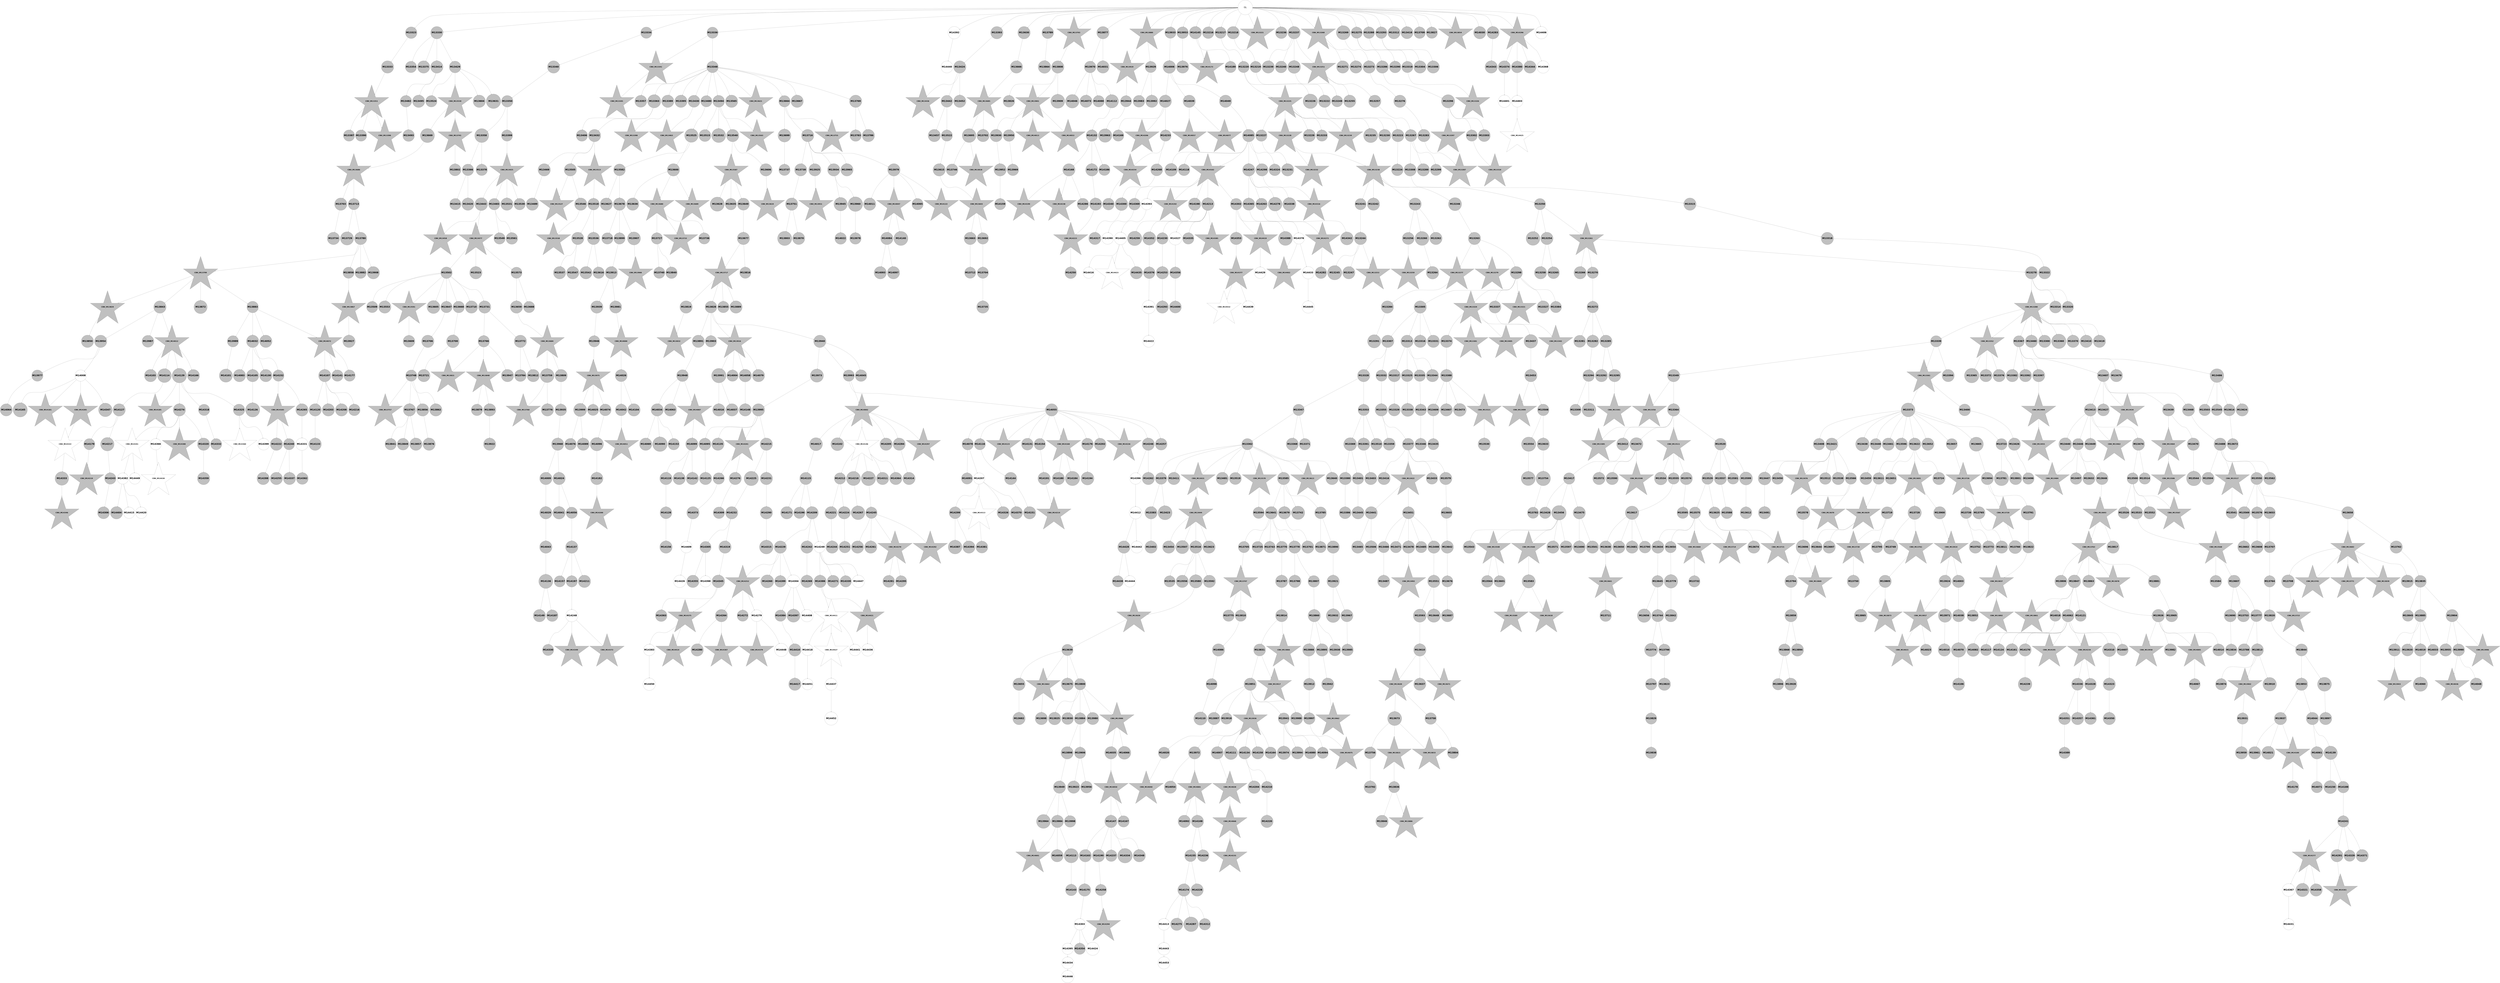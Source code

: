 digraph G { 
13312 -> 13314;
13312 -> 13320;
13312 -> 13323;
13312 -> 13338;
13314 -> 13335;
13314 -> 13339;
14338 -> 14369;
13315 -> 13322;
14340 -> 14353;
14343 -> 14358;
14343 -> 14364;
13320 -> 13324;
13320 -> 13332;
13320 -> 13342;
13320 -> 13351;
13322 -> 13325;
13324 -> 13336;
14348 -> 14389;
14348 -> 14456;
13325 -> 13329;
13326 -> 13333;
14352 -> 14370;
14352 -> 14382;
13330 -> 13340;
13331 -> 13381;
13331 -> 13388;
13331 -> 13412;
13331 -> 13444;
13332 -> 13345;
14358 -> 14396;
13335 -> 13354;
13335 -> 13360;
14359 -> 14383;
14360 -> 14384;
13337 -> 13361;
13337 -> 13382;
13337 -> 13421;
13337 -> 13436;
13339 -> 13362;
14363 -> 14407;
13340 -> 13358;
13341 -> 13347;
13342 -> 13350;
13343 -> 13348;
13343 -> 13355;
13344 -> 13349;
13346 -> 13356;
13346 -> 13368;
13346 -> 13401;
13347 -> 13357;
13348 -> 13352;
14372 -> 14385;
14373 -> 14437;
13350 -> 13353;
14374 -> 14438;
14376 -> 14397;
13354 -> 13369;
13354 -> 13375;
13354 -> 13378;
13355 -> 13364;
13355 -> 13370;
13355 -> 13396;
13355 -> 13402;
13355 -> 13437;
13355 -> 13487;
13355 -> 13501;
13355 -> 13572;
13355 -> 13628;
13355 -> 13671;
13355 -> 13674;
13355 -> 13776;
13356 -> 13363;
13356 -> 13371;
14380 -> 14416;
13357 -> 13365;
13357 -> 13406;
14381 -> 14408;
13358 -> 13394;
13358 -> 13397;
13358 -> 13403;
14382 -> 14390;
14382 -> 14421;
13359 -> 13372;
13359 -> 13379;
13359 -> 13383;
14383 -> 14398;
13360 -> 13376;
13360 -> 13398;
13360 -> 13517;
14384 -> 14439;
14384 -> 14446;
14385 -> 14409;
14385 -> 14440;
13362 -> 13366;
13362 -> 13384;
14387 -> 14410;
13365 -> 13373;
13365 -> 13385;
14389 -> 14411;
14389 -> 14422;
14389 -> 14427;
14390 -> 14457;
14391 -> 14417;
13368 -> 13380;
13368 -> 13407;
13369 -> 13386;
13369 -> 13418;
13369 -> 13438;
13369 -> 13488;
13369 -> 13526;
13369 -> 13577;
13369 -> 13592;
13369 -> 13620;
13369 -> 13647;
14393 -> 14418;
14393 -> 14428;
13370 -> 13413;
13370 -> 13439;
13371 -> 13392;
13371 -> 13419;
13371 -> 13479;
13371 -> 13518;
13371 -> 13527;
13373 -> 13422;
13373 -> 13427;
13374 -> 13389;
13374 -> 13399;
13374 -> 13404;
13374 -> 13414;
14398 -> 14429;
14399 -> 14447;
13376 -> 13387;
13376 -> 13408;
14400 -> 14412;
14402 -> 14441;
14403 -> 14419;
13380 -> 13415;
13380 -> 13428;
13380 -> 13445;
13380 -> 13455;
13380 -> 13468;
13380 -> 13603;
13380 -> 13629;
13380 -> 13659;
13380 -> 13664;
13380 -> 13672;
13380 -> 13730;
13381 -> 13395;
13384 -> 13423;
13384 -> 13429;
13384 -> 13440;
13384 -> 13586;
13386 -> 13390;
13386 -> 13430;
14410 -> 14432;
13387 -> 13393;
14412 -> 14423;
14412 -> 14430;
14412 -> 14442;
13390 -> 13409;
14416 -> 14433;
14417 -> 14424;
14418 -> 14425;
14418 -> 14434;
14418 -> 14448;
13395 -> 13416;
13395 -> 13474;
13395 -> 13480;
13395 -> 13528;
14419 -> 14435;
14419 -> 14449;
13396 -> 13405;
14420 -> 14450;
13398 -> 13410;
13400 -> 13431;
14425 -> 14458;
14426 -> 14436;
13404 -> 13411;
14428 -> 14443;
13406 -> 13432;
13407 -> 13433;
13408 -> 13452;
14434 -> 14444;
13411 -> 13462;
14435 -> 14445;
14435 -> 14451;
13414 -> 13420;
13414 -> 13434;
13414 -> 13441;
13414 -> 13446;
13414 -> 13475;
13416 -> 13442;
14440 -> 14452;
14441 -> 14453;
13419 -> 13424;
13420 -> 13447;
13420 -> 13453;
13420 -> 13456;
13420 -> 13469;
13420 -> 13481;
14444 -> 14459;
13421 -> 13489;
13421 -> 13502;
13424 -> 13435;
13424 -> 13463;
13424 -> 13482;
14450 -> 14460;
13428 -> 13454;
13428 -> 13457;
13428 -> 13483;
13428 -> 13519;
13428 -> 13545;
13428 -> 13573;
13429 -> 13448;
13429 -> 13458;
13431 -> 13443;
13431 -> 13449;
13431 -> 13459;
13432 -> 13450;
13432 -> 13490;
13432 -> 13538;
13432 -> 13546;
13433 -> 13503;
13436 -> 13531;
13436 -> 13566;
13436 -> 13611;
13436 -> 13638;
13437 -> 13470;
13438 -> 13451;
13439 -> 13476;
13439 -> 13512;
13439 -> 13520;
13444 -> 13460;
13446 -> 13471;
13446 -> 13477;
13448 -> 13472;
13448 -> 13513;
13449 -> 13464;
13449 -> 13529;
13450 -> 13465;
13450 -> 13484;
13451 -> 13461;
13451 -> 13514;
13451 -> 13523;
13451 -> 13630;
13453 -> 13491;
13453 -> 13504;
13453 -> 13639;
13453 -> 13653;
13454 -> 13498;
13455 -> 13466;
13458 -> 13473;
13458 -> 13478;
13458 -> 13485;
13458 -> 13492;
13458 -> 13505;
13460 -> 13506;
13460 -> 13515;
13463 -> 13550;
13463 -> 13555;
13463 -> 13567;
13463 -> 13578;
13463 -> 13604;
13467 -> 13486;
13467 -> 13493;
13471 -> 13593;
13473 -> 13494;
13475 -> 13495;
13476 -> 13496;
13477 -> 13551;
13479 -> 13579;
13479 -> 13597;
13479 -> 13605;
13481 -> 13507;
13481 -> 13521;
13482 -> 13497;
13482 -> 13508;
13484 -> 13509;
13484 -> 13530;
13484 -> 13580;
13485 -> 13499;
13487 -> 13532;
13489 -> 13500;
13490 -> 13556;
13490 -> 13568;
13493 -> 13510;
13493 -> 13552;
13493 -> 13621;
13493 -> 13631;
13495 -> 13511;
13495 -> 13524;
13495 -> 13557;
13495 -> 13569;
13501 -> 13522;
13501 -> 13539;
13501 -> 13547;
13501 -> 13570;
13505 -> 13558;
13507 -> 13533;
13507 -> 13540;
13507 -> 13559;
13507 -> 13574;
13509 -> 13516;
13509 -> 13560;
13509 -> 13598;
13509 -> 13612;
13509 -> 13654;
13509 -> 13675;
13509 -> 13717;
13509 -> 13738;
13512 -> 13534;
13512 -> 13553;
13515 -> 13561;
13515 -> 13640;
13518 -> 13541;
13518 -> 13562;
13518 -> 13581;
13520 -> 13525;
13523 -> 13542;
13523 -> 13563;
13523 -> 13587;
13523 -> 13599;
13524 -> 13548;
13525 -> 13535;
13525 -> 13543;
13527 -> 13536;
13527 -> 13564;
13527 -> 13588;
13527 -> 13606;
13528 -> 13537;
13529 -> 13622;
13532 -> 13589;
13532 -> 13607;
13535 -> 13544;
13535 -> 13554;
13536 -> 13582;
13536 -> 13632;
13540 -> 13575;
13543 -> 13549;
13543 -> 13623;
13547 -> 13594;
13547 -> 13613;
13553 -> 13565;
13555 -> 13571;
13555 -> 13608;
13557 -> 13576;
13557 -> 13583;
13557 -> 13660;
13557 -> 13665;
13558 -> 13600;
13558 -> 13655;
13561 -> 13584;
13562 -> 13624;
13564 -> 13595;
13566 -> 13676;
13566 -> 13748;
13567 -> 13590;
13573 -> 13585;
13573 -> 13677;
13575 -> 13591;
13575 -> 13614;
13576 -> 13609;
13577 -> 13601;
13580 -> 13666;
13580 -> 13695;
13581 -> 13602;
13582 -> 13641;
13582 -> 13661;
13582 -> 13667;
13582 -> 13721;
13583 -> 13615;
13585 -> 13703;
13586 -> 13610;
13587 -> 13633;
13589 -> 13634;
13589 -> 13685;
13590 -> 13596;
13590 -> 13625;
13592 -> 13648;
13592 -> 13686;
13592 -> 13749;
13592 -> 13792;
13594 -> 13635;
13594 -> 13642;
13594 -> 13656;
13598 -> 13616;
13600 -> 13617;
13603 -> 13618;
13606 -> 13619;
13607 -> 13643;
13607 -> 13687;
13607 -> 13696;
13610 -> 13649;
13613 -> 13626;
13614 -> 13697;
13614 -> 13760;
13614 -> 13784;
13617 -> 13627;
13617 -> 13644;
13617 -> 13678;
13618 -> 13636;
13621 -> 13679;
13622 -> 13650;
13624 -> 13645;
13624 -> 13657;
13624 -> 13688;
13624 -> 13797;
13627 -> 13680;
13627 -> 13765;
13629 -> 13658;
13629 -> 13698;
13629 -> 13731;
13632 -> 13681;
13632 -> 13722;
13633 -> 13646;
13636 -> 13651;
13636 -> 13704;
13637 -> 13673;
13640 -> 13761;
13641 -> 13652;
13645 -> 13668;
13646 -> 13662;
13646 -> 13669;
13646 -> 13682;
13646 -> 13807;
13648 -> 13712;
13648 -> 13732;
13648 -> 13750;
13648 -> 13777;
13648 -> 13785;
13649 -> 13683;
13650 -> 13670;
13650 -> 13699;
13652 -> 13663;
13652 -> 13751;
13653 -> 13700;
13654 -> 13713;
13656 -> 13684;
13660 -> 13714;
13661 -> 13786;
13662 -> 13689;
13664 -> 13733;
13665 -> 13690;
13665 -> 13769;
13666 -> 13691;
13667 -> 13739;
13668 -> 13718;
13669 -> 13705;
13670 -> 13719;
13671 -> 13706;
13671 -> 13723;
13671 -> 13762;
13672 -> 13701;
13673 -> 13692;
13675 -> 13707;
13676 -> 13693;
13680 -> 13763;
13680 -> 13822;
13680 -> 13840;
13683 -> 13694;
13684 -> 13724;
13684 -> 13823;
13685 -> 13725;
13685 -> 13906;
13685 -> 13914;
13686 -> 13708;
13687 -> 13734;
13687 -> 13740;
13687 -> 13743;
13690 -> 13715;
13690 -> 13752;
13690 -> 13778;
13690 -> 13846;
13690 -> 13922;
13691 -> 13766;
13691 -> 13816;
13692 -> 13702;
13692 -> 13709;
13693 -> 13710;
13693 -> 13720;
13697 -> 13841;
13698 -> 13726;
13698 -> 13735;
13698 -> 13907;
13699 -> 13711;
13700 -> 13770;
13700 -> 13824;
13701 -> 13727;
13701 -> 13798;
13702 -> 13753;
13702 -> 13825;
13703 -> 13801;
13703 -> 13876;
13706 -> 13744;
13707 -> 13728;
13710 -> 13741;
13711 -> 13742;
13712 -> 13754;
13713 -> 13755;
13714 -> 13771;
13715 -> 13729;
13720 -> 13736;
13720 -> 13787;
13723 -> 13745;
13723 -> 13932;
13723 -> 13941;
13723 -> 13972;
13723 -> 13986;
13724 -> 13826;
13724 -> 13835;
13724 -> 13862;
13724 -> 13896;
13726 -> 13737;
13726 -> 13802;
13727 -> 13767;
13730 -> 13788;
13730 -> 13808;
13733 -> 13746;
13733 -> 13772;
13734 -> 13747;
13734 -> 13847;
13735 -> 13756;
13735 -> 13768;
13737 -> 13757;
13738 -> 13773;
13738 -> 13779;
13745 -> 13758;
13746 -> 13759;
13746 -> 13780;
13748 -> 13809;
13751 -> 13781;
13751 -> 13803;
13754 -> 13782;
13754 -> 13817;
13755 -> 13764;
13755 -> 13774;
13755 -> 13863;
13755 -> 13869;
13758 -> 13810;
13758 -> 13877;
13761 -> 13789;
13763 -> 13799;
13765 -> 13811;
13766 -> 13775;
13766 -> 13783;
13768 -> 13812;
13769 -> 13842;
13770 -> 13813;
13770 -> 13854;
13770 -> 13870;
13770 -> 13885;
13770 -> 13888;
13771 -> 13827;
13772 -> 13818;
13773 -> 13828;
13773 -> 13855;
13773 -> 13954;
13774 -> 13848;
13774 -> 13856;
13774 -> 13864;
13776 -> 13790;
13776 -> 13793;
13777 -> 13794;
13779 -> 13791;
13779 -> 13819;
13781 -> 13804;
13784 -> 13795;
13784 -> 13820;
13785 -> 13805;
13785 -> 13814;
13786 -> 13849;
13787 -> 13806;
13787 -> 13865;
13787 -> 13889;
13787 -> 13915;
13792 -> 13878;
13792 -> 13897;
13794 -> 13821;
13796 -> 13871;
13798 -> 13829;
13800 -> 13815;
13801 -> 13866;
13803 -> 13830;
13804 -> 13836;
13806 -> 13831;
13806 -> 13850;
13806 -> 13879;
13806 -> 13890;
13807 -> 13832;
13807 -> 13837;
13807 -> 13891;
13807 -> 13987;
13807 -> 13993;
13812 -> 13872;
13812 -> 13880;
13814 -> 13867;
13815 -> 13833;
13815 -> 13908;
13815 -> 13916;
13816 -> 13942;
13817 -> 14093;
13820 -> 13881;
13820 -> 13909;
13820 -> 13917;
13821 -> 13838;
13821 -> 13873;
13822 -> 13843;
13826 -> 13839;
13827 -> 13851;
13829 -> 13844;
13831 -> 13857;
13835 -> 13898;
13835 -> 13910;
13835 -> 13923;
13835 -> 13947;
13836 -> 13845;
13838 -> 13858;
13838 -> 13924;
13842 -> 13852;
13842 -> 13892;
13842 -> 13911;
13843 -> 13853;
13843 -> 13893;
13844 -> 13859;
13844 -> 13899;
13850 -> 13961;
13850 -> 13994;
13850 -> 14019;
13851 -> 13860;
13851 -> 13882;
13854 -> 13868;
13854 -> 14025;
13854 -> 14069;
13854 -> 14128;
13855 -> 13886;
13855 -> 13900;
13858 -> 13894;
13858 -> 13925;
13858 -> 13943;
13858 -> 13948;
13858 -> 13995;
13860 -> 13944;
13860 -> 14051;
13863 -> 13883;
13865 -> 13874;
13866 -> 13875;
13866 -> 13901;
13867 -> 13895;
13867 -> 13902;
13867 -> 13945;
13870 -> 13933;
13874 -> 13934;
13875 -> 13903;
13875 -> 13935;
13882 -> 13904;
13884 -> 13977;
13884 -> 14038;
13887 -> 13926;
13887 -> 13936;
13888 -> 13912;
13890 -> 13996;
13890 -> 14039;
13890 -> 14059;
13890 -> 14079;
13891 -> 13905;
13891 -> 13913;
13892 -> 13918;
13892 -> 13927;
13892 -> 14026;
13892 -> 14040;
13894 -> 14027;
13895 -> 13919;
13897 -> 13928;
13898 -> 13955;
13900 -> 13929;
13902 -> 13949;
13905 -> 13956;
13906 -> 13920;
13907 -> 13921;
13908 -> 13937;
13908 -> 13957;
13908 -> 14020;
13908 -> 14060;
13909 -> 13938;
13911 -> 13962;
13911 -> 13997;
13911 -> 14003;
13913 -> 13930;
13913 -> 13963;
13914 -> 13973;
13918 -> 13950;
13919 -> 14004;
13920 -> 13946;
13920 -> 13988;
13921 -> 13931;
13921 -> 14010;
13923 -> 13998;
13923 -> 14011;
13923 -> 14065;
13923 -> 14086;
13926 -> 13951;
13928 -> 13939;
13928 -> 13974;
13931 -> 13964;
13931 -> 13978;
13932 -> 13958;
13933 -> 13965;
13933 -> 13989;
13933 -> 14012;
13933 -> 14021;
13936 -> 13990;
13936 -> 13999;
13937 -> 13959;
13938 -> 13966;
13940 -> 14013;
13941 -> 13952;
13941 -> 13967;
13942 -> 13975;
13943 -> 13979;
13943 -> 14014;
13943 -> 14118;
13943 -> 14141;
13943 -> 14165;
13943 -> 14171;
13944 -> 13968;
13944 -> 14028;
13944 -> 14107;
13946 -> 13953;
13947 -> 13980;
13947 -> 14000;
13947 -> 14052;
13948 -> 13981;
13948 -> 14001;
13948 -> 14087;
13948 -> 14101;
13949 -> 13969;
13951 -> 13970;
13952 -> 14029;
13953 -> 13982;
13955 -> 14041;
13955 -> 14070;
13955 -> 14094;
13956 -> 13971;
13956 -> 13991;
13956 -> 14005;
13957 -> 13976;
13959 -> 14166;
13960 -> 13983;
13961 -> 13984;
13961 -> 14015;
13964 -> 14022;
13964 -> 14030;
13967 -> 13985;
13974 -> 13992;
13975 -> 14016;
13975 -> 14031;
13977 -> 14053;
13977 -> 14080;
13977 -> 14095;
13977 -> 14119;
13978 -> 14017;
13979 -> 14061;
13979 -> 14088;
13980 -> 14002;
13982 -> 14006;
13982 -> 14032;
13982 -> 14081;
13984 -> 14071;
13986 -> 14018;
13986 -> 14054;
13986 -> 14072;
13986 -> 14129;
13988 -> 14007;
13991 -> 14008;
13991 -> 14066;
13991 -> 14120;
13993 -> 14042;
13993 -> 14073;
13996 -> 14108;
13997 -> 14043;
13997 -> 14055;
13998 -> 14023;
13998 -> 14044;
14000 -> 14009;
14000 -> 14062;
14002 -> 14102;
14002 -> 14142;
14002 -> 14208;
14002 -> 14222;
14004 -> 14082;
14006 -> 14083;
14006 -> 14096;
14007 -> 14033;
14009 -> 14024;
14009 -> 14109;
14009 -> 14153;
14009 -> 14212;
14009 -> 14291;
14009 -> 14304;
14010 -> 14045;
14012 -> 14074;
14013 -> 14034;
14013 -> 14046;
14013 -> 14056;
14014 -> 14035;
14015 -> 14172;
14015 -> 14188;
14015 -> 14292;
14015 -> 14354;
14016 -> 14036;
14019 -> 14110;
14019 -> 14121;
14019 -> 14136;
14019 -> 14173;
14024 -> 14122;
14025 -> 14089;
14026 -> 14067;
14027 -> 14047;
14031 -> 14048;
14031 -> 14063;
14033 -> 14049;
14033 -> 14111;
14034 -> 14176;
14034 -> 14213;
14034 -> 14240;
14035 -> 14075;
14036 -> 14050;
14039 -> 14090;
14039 -> 14112;
14039 -> 14137;
14039 -> 14159;
14041 -> 14076;
14041 -> 14097;
14041 -> 14160;
14042 -> 14057;
14045 -> 14077;
14046 -> 14064;
14046 -> 14084;
14049 -> 14058;
14050 -> 14143;
14051 -> 14068;
14051 -> 14146;
14054 -> 14091;
14054 -> 14147;
14056 -> 14092;
14057 -> 14154;
14057 -> 14174;
14062 -> 14085;
14062 -> 14123;
14062 -> 14130;
14062 -> 14138;
14062 -> 14161;
14062 -> 14167;
14062 -> 14183;
14062 -> 14209;
14062 -> 14233;
14062 -> 14253;
14062 -> 14264;
14063 -> 14144;
14065 -> 14155;
14068 -> 14078;
14069 -> 14124;
14069 -> 14131;
14069 -> 14168;
14069 -> 14177;
14069 -> 14202;
14069 -> 14241;
14069 -> 14317;
14069 -> 14414;
14075 -> 14242;
14077 -> 14113;
14079 -> 14114;
14079 -> 14148;
14079 -> 14184;
14081 -> 14103;
14085 -> 14098;
14085 -> 14214;
14088 -> 14099;
14088 -> 14115;
14091 -> 14100;
14091 -> 14104;
14092 -> 14116;
14092 -> 14125;
14092 -> 14169;
14092 -> 14254;
14092 -> 14305;
14092 -> 14331;
14093 -> 14105;
14094 -> 14106;
14102 -> 14132;
14103 -> 14189;
14105 -> 14117;
14106 -> 14126;
14106 -> 14145;
14106 -> 14149;
14107 -> 14185;
14112 -> 14133;
14114 -> 14127;
14114 -> 14210;
14114 -> 14215;
14114 -> 14223;
14115 -> 14162;
14115 -> 14243;
14119 -> 14139;
14120 -> 14150;
14121 -> 14134;
14122 -> 14178;
14122 -> 14203;
14122 -> 14216;
14123 -> 14151;
14126 -> 14135;
14127 -> 14140;
14134 -> 14186;
14134 -> 14224;
14135 -> 14163;
14136 -> 14192;
14136 -> 14281;
14136 -> 14325;
14136 -> 14332;
14139 -> 14175;
14139 -> 14179;
14139 -> 14193;
14141 -> 14211;
14141 -> 14217;
14143 -> 14156;
14143 -> 14194;
14144 -> 14164;
14144 -> 14204;
14144 -> 14218;
14146 -> 14157;
14146 -> 14195;
14151 -> 14158;
14152 -> 14180;
14152 -> 14196;
14153 -> 14219;
14153 -> 14225;
14153 -> 14234;
14153 -> 14318;
14153 -> 14371;
14154 -> 14170;
14154 -> 14197;
14154 -> 14244;
14154 -> 14341;
14154 -> 14355;
14159 -> 14190;
14159 -> 14272;
14161 -> 14198;
14162 -> 14181;
14162 -> 14235;
14167 -> 14187;
14167 -> 14191;
14169 -> 14199;
14169 -> 14205;
14169 -> 14220;
14169 -> 14309;
14169 -> 14376;
14169 -> 14400;
14170 -> 14182;
14175 -> 14206;
14175 -> 14245;
14175 -> 14293;
14177 -> 14246;
14179 -> 14200;
14181 -> 14282;
14181 -> 14294;
14181 -> 14319;
14181 -> 14420;
14182 -> 14310;
14183 -> 14201;
14186 -> 14226;
14189 -> 14207;
14190 -> 14229;
14190 -> 14247;
14195 -> 14248;
14197 -> 14265;
14198 -> 14221;
14200 -> 14230;
14204 -> 14255;
14205 -> 14266;
14208 -> 14273;
14208 -> 14283;
14214 -> 14306;
14214 -> 14320;
14214 -> 14333;
14214 -> 14377;
14216 -> 14236;
14216 -> 14249;
14216 -> 14256;
14217 -> 14227;
14219 -> 14228;
14219 -> 14231;
14220 -> 14237;
14220 -> 14334;
14220 -> 14342;
14220 -> 14359;
14220 -> 14392;
14222 -> 14232;
14222 -> 14238;
14224 -> 14250;
14225 -> 14274;
14228 -> 14251;
14229 -> 14295;
14230 -> 14257;
14231 -> 14258;
14232 -> 14239;
14234 -> 14252;
14236 -> 14259;
14236 -> 14267;
14236 -> 14296;
14236 -> 14311;
14237 -> 14260;
14238 -> 14297;
14239 -> 14312;
14239 -> 14326;
14240 -> 14261;
14240 -> 14275;
14241 -> 14335;
14241 -> 14343;
13222 -> 13223;
13222 -> 13224;
13222 -> 13225;
13222 -> 13228;
13222 -> 13243;
13222 -> 13244;
13222 -> 13275;
13222 -> 13276;
13222 -> 13282;
13222 -> 13295;
13222 -> 13300;
13222 -> 13319;
13222 -> 13330;
13222 -> 13337;
13222 -> 13341;
13222 -> 13343;
13222 -> 13400;
13222 -> 13425;
13222 -> 13637;
13222 -> 13716;
13222 -> 13796;
13222 -> 13800;
13222 -> 13834;
13222 -> 13861;
13222 -> 13884;
13222 -> 13887;
13222 -> 13940;
13222 -> 13960;
13222 -> 14037;
13222 -> 14152;
13222 -> 14290;
13222 -> 14303;
13222 -> 14399;
13222 -> 14413;
14247 -> 14262;
14247 -> 14344;
13224 -> 13227;
14248 -> 14284;
14248 -> 14298;
14248 -> 14336;
14248 -> 14378;
13225 -> 13226;
14249 -> 14276;
13226 -> 13229;
14250 -> 14313;
13227 -> 13232;
13227 -> 13233;
14252 -> 14263;
14252 -> 14268;
14252 -> 14277;
14252 -> 14299;
13229 -> 13230;
14253 -> 14269;
14253 -> 14403;
13230 -> 13231;
14254 -> 14270;
14254 -> 14285;
14254 -> 14345;
14254 -> 14372;
14255 -> 14337;
14255 -> 14356;
14255 -> 14379;
13232 -> 13234;
13232 -> 13235;
13232 -> 13236;
13232 -> 13240;
13232 -> 13241;
13232 -> 13242;
14256 -> 14278;
14256 -> 14346;
14256 -> 14393;
14256 -> 14454;
13233 -> 13237;
13234 -> 13238;
13235 -> 13239;
13235 -> 13245;
14259 -> 14271;
14259 -> 14279;
14259 -> 14286;
14260 -> 14300;
14261 -> 14347;
14265 -> 14301;
13244 -> 13246;
13244 -> 13247;
13244 -> 13255;
13244 -> 13258;
13245 -> 13248;
13245 -> 13249;
13245 -> 13250;
13245 -> 13253;
13245 -> 13257;
14270 -> 14280;
14271 -> 14287;
14271 -> 14314;
13248 -> 13251;
14272 -> 14338;
14273 -> 14380;
13250 -> 13263;
13250 -> 13267;
13250 -> 13269;
13251 -> 13252;
13251 -> 13254;
13251 -> 13260;
14275 -> 14307;
13253 -> 13270;
14277 -> 14288;
14277 -> 14302;
13255 -> 13256;
14280 -> 14289;
13257 -> 13259;
13257 -> 13261;
13257 -> 13268;
14281 -> 14315;
14281 -> 14327;
14281 -> 14348;
14281 -> 14373;
13258 -> 13262;
13258 -> 13264;
14283 -> 14316;
14284 -> 14328;
14284 -> 14365;
14284 -> 14374;
13261 -> 13265;
13261 -> 13272;
14285 -> 14349;
14286 -> 14386;
14286 -> 14455;
13263 -> 13266;
13264 -> 13274;
14290 -> 14350;
13267 -> 13271;
14291 -> 14321;
13268 -> 13273;
13268 -> 13277;
13268 -> 13285;
14292 -> 14329;
13270 -> 13284;
13270 -> 13286;
13270 -> 13305;
14297 -> 14322;
13274 -> 13296;
13274 -> 13306;
13274 -> 13315;
14298 -> 14308;
13275 -> 13278;
13275 -> 13281;
13276 -> 13280;
13277 -> 13279;
13279 -> 13288;
13279 -> 13289;
13279 -> 13292;
14303 -> 14351;
14303 -> 14375;
14303 -> 14381;
14303 -> 14387;
13280 -> 13283;
14305 -> 14323;
13282 -> 13293;
13282 -> 13297;
14306 -> 14394;
14306 -> 14401;
13283 -> 13290;
14307 -> 14324;
13284 -> 13291;
13285 -> 13287;
13285 -> 13321;
13285 -> 13327;
14309 -> 14360;
14309 -> 14395;
14309 -> 14426;
14310 -> 14361;
14310 -> 14402;
14310 -> 14431;
13287 -> 13307;
13287 -> 13346;
13287 -> 13359;
13287 -> 13367;
13287 -> 13374;
13287 -> 13377;
13287 -> 13417;
13287 -> 13426;
13287 -> 13467;
14311 -> 14391;
14311 -> 14404;
14311 -> 14415;
14312 -> 14362;
14312 -> 14405;
13289 -> 13301;
13290 -> 13294;
13291 -> 13298;
13292 -> 13299;
13292 -> 13302;
13293 -> 13303;
14317 -> 14330;
13295 -> 13326;
14320 -> 14388;
13300 -> 13311;
13300 -> 13313;
13301 -> 13316;
13301 -> 13318;
14325 -> 14339;
13302 -> 13308;
14326 -> 14352;
13303 -> 13304;
13303 -> 13309;
13303 -> 13310;
14327 -> 14366;
13305 -> 13312;
13305 -> 13328;
13305 -> 13331;
13305 -> 13334;
13305 -> 13344;
13305 -> 13391;
14329 -> 14340;
14330 -> 14357;
14332 -> 14367;
14332 -> 14406;
13309 -> 13317;
14334 -> 14363;
14335 -> 14368;
13222 [label="GL" fontname="arial-bold" fontsize=56 width=5 height=5];
13223 [shape=circle style=filled fillcolor=grey fontname="helvetica-bold" fontsize=56 label="M13216" width=2.6 height=2 ];
13224 [shape=circle style=filled fillcolor=grey fontname="helvetica-bold" fontsize=56 label="M13217" width=3.24 height=2 ];
13225 [shape=circle style=filled fillcolor=grey fontname="helvetica-bold" fontsize=56 label="M13218" width=0.71 height=2 ];
13226 [shape=circle style=filled fillcolor=grey fontname="helvetica-bold" fontsize=56 label="M13219" width=3.48 height=2 ];
13227 [shape=circle style=filled fillcolor=grey fontname="helvetica-bold" fontsize=56 label="M13220" width=3.59 height=2 ];
13228 [shape=star style=filled fillcolor=grey fontname="helvetica-bold" fontsize=42 label="CNV_M13221"];
13229 [shape=circle style=filled fillcolor=grey fontname="helvetica-bold" fontsize=56 label="M13222" width=1.22 height=2 ];
13230 [shape=circle style=filled fillcolor=grey fontname="helvetica-bold" fontsize=56 label="M13223" width=1.54 height=2 ];
13231 [shape=circle style=filled fillcolor=grey fontname="helvetica-bold" fontsize=56 label="M13224" width=4.02 height=2 ];
13232 [shape=star style=filled fillcolor=grey fontname="helvetica-bold" fontsize=42 label="CNV_M13225"];
13233 [shape=circle style=filled fillcolor=grey fontname="helvetica-bold" fontsize=56 label="M13226" width=4.96 height=2 ];
13234 [shape=circle style=filled fillcolor=grey fontname="helvetica-bold" fontsize=56 label="M13227" width=3.09 height=2 ];
13235 [shape=star style=filled fillcolor=grey fontname="helvetica-bold" fontsize=42 label="CNV_M13228"];
13236 [shape=circle style=filled fillcolor=grey fontname="helvetica-bold" fontsize=56 label="M13229" width=0.59 height=2 ];
13237 [shape=circle style=filled fillcolor=grey fontname="helvetica-bold" fontsize=56 label="M13230" width=1.95 height=2 ];
13238 [shape=circle style=filled fillcolor=grey fontname="helvetica-bold" fontsize=56 label="M13231" width=1.56 height=2 ];
13239 [shape=star style=filled fillcolor=grey fontname="helvetica-bold" fontsize=42 label="CNV_M13232"];
13240 [shape=circle style=filled fillcolor=grey fontname="helvetica-bold" fontsize=56 label="M13233" width=3.38 height=2 ];
13241 [shape=star style=filled fillcolor=grey fontname="helvetica-bold" fontsize=42 label="CNV_M13234"];
13242 [shape=circle style=filled fillcolor=grey fontname="helvetica-bold" fontsize=56 label="M13235" width=4.83 height=2 ];
13243 [shape=circle style=filled fillcolor=grey fontname="helvetica-bold" fontsize=56 label="M13236" width=2.53 height=2 ];
13244 [shape=circle style=filled fillcolor=grey fontname="helvetica-bold" fontsize=56 label="M13237" width=1.62 height=2 ];
13245 [shape=star style=filled fillcolor=grey fontname="helvetica-bold" fontsize=42 label="CNV_M13238"];
13246 [shape=circle style=filled fillcolor=grey fontname="helvetica-bold" fontsize=56 label="M13239" width=0.88 height=2 ];
13247 [shape=circle style=filled fillcolor=grey fontname="helvetica-bold" fontsize=56 label="M13240" width=2.54 height=2 ];
13248 [shape=circle style=filled fillcolor=grey fontname="helvetica-bold" fontsize=56 label="M13241" width=3.42 height=2 ];
13249 [shape=circle style=filled fillcolor=grey fontname="helvetica-bold" fontsize=56 label="M13242" width=0.07 height=2 ];
13250 [shape=circle style=filled fillcolor=grey fontname="helvetica-bold" fontsize=56 label="M13243" width=2.03 height=2 ];
13251 [shape=circle style=filled fillcolor=grey fontname="helvetica-bold" fontsize=56 label="M13244" width=0.52 height=2 ];
13252 [shape=circle style=filled fillcolor=grey fontname="helvetica-bold" fontsize=56 label="M13245" width=4.89 height=2 ];
13253 [shape=circle style=filled fillcolor=grey fontname="helvetica-bold" fontsize=56 label="M13246" width=4.48 height=2 ];
13254 [shape=circle style=filled fillcolor=grey fontname="helvetica-bold" fontsize=56 label="M13247" width=1.58 height=2 ];
13255 [shape=circle style=filled fillcolor=grey fontname="helvetica-bold" fontsize=56 label="M13248" width=4.37 height=2 ];
13256 [shape=circle style=filled fillcolor=grey fontname="helvetica-bold" fontsize=56 label="M13249" width=3.71 height=2 ];
13257 [shape=circle style=filled fillcolor=grey fontname="helvetica-bold" fontsize=56 label="M13250" width=3.34 height=2 ];
13258 [shape=star style=filled fillcolor=grey fontname="helvetica-bold" fontsize=42 label="CNV_M13251"];
13259 [shape=circle style=filled fillcolor=grey fontname="helvetica-bold" fontsize=56 label="M13252" width=4.72 height=2 ];
13260 [shape=star style=filled fillcolor=grey fontname="helvetica-bold" fontsize=42 label="CNV_M13253"];
13261 [shape=circle style=filled fillcolor=grey fontname="helvetica-bold" fontsize=56 label="M13254" width=0.48 height=2 ];
13262 [shape=circle style=filled fillcolor=grey fontname="helvetica-bold" fontsize=56 label="M13255" width=0.66 height=2 ];
13263 [shape=circle style=filled fillcolor=grey fontname="helvetica-bold" fontsize=56 label="M13256" width=2.23 height=2 ];
13264 [shape=circle style=filled fillcolor=grey fontname="helvetica-bold" fontsize=56 label="M13257" width=2.06 height=2 ];
13265 [shape=circle style=filled fillcolor=grey fontname="helvetica-bold" fontsize=56 label="M13258" width=0.9 height=2 ];
13266 [shape=star style=filled fillcolor=grey fontname="helvetica-bold" fontsize=42 label="CNV_M13259"];
13267 [shape=circle style=filled fillcolor=grey fontname="helvetica-bold" fontsize=56 label="M13260" width=4.77 height=2 ];
13268 [shape=star style=filled fillcolor=grey fontname="helvetica-bold" fontsize=42 label="CNV_M13261"];
13269 [shape=circle style=filled fillcolor=grey fontname="helvetica-bold" fontsize=56 label="M13262" width=0.49 height=2 ];
13270 [shape=circle style=filled fillcolor=grey fontname="helvetica-bold" fontsize=56 label="M13263" width=1.13 height=2 ];
13271 [shape=circle style=filled fillcolor=grey fontname="helvetica-bold" fontsize=56 label="M13264" width=4.3 height=2 ];
13272 [shape=circle style=filled fillcolor=grey fontname="helvetica-bold" fontsize=56 label="M13265" width=2.37 height=2 ];
13273 [shape=circle style=filled fillcolor=grey fontname="helvetica-bold" fontsize=56 label="M13266" width=1.6 height=2 ];
13274 [shape=circle style=filled fillcolor=grey fontname="helvetica-bold" fontsize=56 label="M13267" width=2.26 height=2 ];
13275 [shape=star style=filled fillcolor=grey fontname="helvetica-bold" fontsize=42 label="CNV_M13268"];
13276 [shape=circle style=filled fillcolor=grey fontname="helvetica-bold" fontsize=56 label="M13269" width=4.78 height=2 ];
13277 [shape=circle style=filled fillcolor=grey fontname="helvetica-bold" fontsize=56 label="M13270" width=3.36 height=2 ];
13278 [shape=circle style=filled fillcolor=grey fontname="helvetica-bold" fontsize=56 label="M13271" width=0.79 height=2 ];
13279 [shape=circle style=filled fillcolor=grey fontname="helvetica-bold" fontsize=56 label="M13272" width=3.94 height=2 ];
13280 [shape=circle style=filled fillcolor=grey fontname="helvetica-bold" fontsize=56 label="M13273" width=0.15 height=2 ];
13281 [shape=circle style=filled fillcolor=grey fontname="helvetica-bold" fontsize=56 label="M13274" width=1.15 height=2 ];
13282 [shape=circle style=filled fillcolor=grey fontname="helvetica-bold" fontsize=56 label="M13275" width=3.4 height=2 ];
13283 [shape=circle style=filled fillcolor=grey fontname="helvetica-bold" fontsize=56 label="M13276" width=1.69 height=2 ];
13284 [shape=star style=filled fillcolor=grey fontname="helvetica-bold" fontsize=42 label="CNV_M13277"];
13285 [shape=circle style=filled fillcolor=grey fontname="helvetica-bold" fontsize=56 label="M13278" width=0.18 height=2 ];
13286 [shape=star style=filled fillcolor=grey fontname="helvetica-bold" fontsize=42 label="CNV_M13279"];
13287 [shape=star style=filled fillcolor=grey fontname="helvetica-bold" fontsize=42 label="CNV_M13280"];
13288 [shape=circle style=filled fillcolor=grey fontname="helvetica-bold" fontsize=56 label="M13281" width=2.2 height=2 ];
13289 [shape=circle style=filled fillcolor=grey fontname="helvetica-bold" fontsize=56 label="M13282" width=0.72 height=2 ];
13290 [shape=circle style=filled fillcolor=grey fontname="helvetica-bold" fontsize=56 label="M13283" width=0 height=2 ];
13291 [shape=circle style=filled fillcolor=grey fontname="helvetica-bold" fontsize=56 label="M13284" width=1.63 height=2 ];
13292 [shape=circle style=filled fillcolor=grey fontname="helvetica-bold" fontsize=56 label="M13285" width=0.5 height=2 ];
13293 [shape=circle style=filled fillcolor=grey fontname="helvetica-bold" fontsize=56 label="M13286" width=1.19 height=2 ];
13294 [shape=star style=filled fillcolor=grey fontname="helvetica-bold" fontsize=42 label="CNV_M13287"];
13295 [shape=circle style=filled fillcolor=grey fontname="helvetica-bold" fontsize=56 label="M13288" width=2.79 height=2 ];
13296 [shape=circle style=filled fillcolor=grey fontname="helvetica-bold" fontsize=56 label="M13289" width=1.66 height=2 ];
13297 [shape=circle style=filled fillcolor=grey fontname="helvetica-bold" fontsize=56 label="M13290" width=2.55 height=2 ];
13298 [shape=circle style=filled fillcolor=grey fontname="helvetica-bold" fontsize=56 label="M13291" width=4.53 height=2 ];
13299 [shape=circle style=filled fillcolor=grey fontname="helvetica-bold" fontsize=56 label="M13292" width=0.71 height=2 ];
13300 [shape=circle style=filled fillcolor=grey fontname="helvetica-bold" fontsize=56 label="M13293" width=2.78 height=2 ];
13301 [shape=circle style=filled fillcolor=grey fontname="helvetica-bold" fontsize=56 label="M13294" width=2.6 height=2 ];
13302 [shape=circle style=filled fillcolor=grey fontname="helvetica-bold" fontsize=56 label="M13295" width=1.1 height=2 ];
13303 [shape=circle style=filled fillcolor=grey fontname="helvetica-bold" fontsize=56 label="M13296" width=4.53 height=2 ];
13304 [shape=star style=filled fillcolor=grey fontname="helvetica-bold" fontsize=42 label="CNV_M13297"];
13305 [shape=circle style=filled fillcolor=grey fontname="helvetica-bold" fontsize=56 label="M13298" width=1.3 height=2 ];
13306 [shape=circle style=filled fillcolor=grey fontname="helvetica-bold" fontsize=56 label="M13299" width=3.86 height=2 ];
13307 [shape=circle style=filled fillcolor=grey fontname="helvetica-bold" fontsize=56 label="M13300" width=0.45 height=2 ];
13308 [shape=star style=filled fillcolor=grey fontname="helvetica-bold" fontsize=42 label="CNV_M13301"];
13309 [shape=circle style=filled fillcolor=grey fontname="helvetica-bold" fontsize=56 label="M13302" width=3.4 height=2 ];
13310 [shape=circle style=filled fillcolor=grey fontname="helvetica-bold" fontsize=56 label="M13303" width=4.14 height=2 ];
13311 [shape=circle style=filled fillcolor=grey fontname="helvetica-bold" fontsize=56 label="M13304" width=0.37 height=2 ];
13312 [shape=circle style=filled fillcolor=grey fontname="helvetica-bold" fontsize=56 label="M13305" width=0.35 height=2 ];
13313 [shape=circle style=filled fillcolor=grey fontname="helvetica-bold" fontsize=56 label="M13306" width=1.1 height=2 ];
13314 [shape=circle style=filled fillcolor=grey fontname="helvetica-bold" fontsize=56 label="M13307" width=1.75 height=2 ];
13315 [shape=circle style=filled fillcolor=grey fontname="helvetica-bold" fontsize=56 label="M13308" width=0.72 height=2 ];
13316 [shape=circle style=filled fillcolor=grey fontname="helvetica-bold" fontsize=56 label="M13309" width=3.1 height=2 ];
13317 [shape=star style=filled fillcolor=grey fontname="helvetica-bold" fontsize=42 label="CNV_M13310"];
13318 [shape=circle style=filled fillcolor=grey fontname="helvetica-bold" fontsize=56 label="M13311" width=4.76 height=2 ];
13319 [shape=circle style=filled fillcolor=grey fontname="helvetica-bold" fontsize=56 label="M13312" width=1.7 height=2 ];
13320 [shape=circle style=filled fillcolor=grey fontname="helvetica-bold" fontsize=56 label="M13313" width=0.01 height=2 ];
13321 [shape=circle style=filled fillcolor=grey fontname="helvetica-bold" fontsize=56 label="M13314" width=4.1 height=2 ];
13322 [shape=circle style=filled fillcolor=grey fontname="helvetica-bold" fontsize=56 label="M13315" width=0.74 height=2 ];
13323 [shape=circle style=filled fillcolor=grey fontname="helvetica-bold" fontsize=56 label="M13316" width=2.02 height=2 ];
13324 [shape=circle style=filled fillcolor=grey fontname="helvetica-bold" fontsize=56 label="M13317" width=0.04 height=2 ];
13325 [shape=circle style=filled fillcolor=grey fontname="helvetica-bold" fontsize=56 label="M13318" width=0.74 height=2 ];
13326 [shape=circle style=filled fillcolor=grey fontname="helvetica-bold" fontsize=56 label="M13319" width=3.86 height=2 ];
13327 [shape=circle style=filled fillcolor=grey fontname="helvetica-bold" fontsize=56 label="M13320" width=3.31 height=2 ];
13328 [shape=star style=filled fillcolor=grey fontname="helvetica-bold" fontsize=42 label="CNV_M13321"];
13329 [shape=circle style=filled fillcolor=grey fontname="helvetica-bold" fontsize=56 label="M13322" width=1.86 height=2 ];
13330 [shape=circle style=filled fillcolor=grey fontname="helvetica-bold" fontsize=56 label="M13323" width=2.67 height=2 ];
13331 [shape=star style=filled fillcolor=grey fontname="helvetica-bold" fontsize=42 label="CNV_M13324"];
13332 [shape=circle style=filled fillcolor=grey fontname="helvetica-bold" fontsize=56 label="M13325" width=2.3 height=2 ];
13333 [shape=star style=filled fillcolor=grey fontname="helvetica-bold" fontsize=42 label="CNV_M13326"];
13334 [shape=circle style=filled fillcolor=grey fontname="helvetica-bold" fontsize=56 label="M13327" width=0.4 height=2 ];
13335 [shape=circle style=filled fillcolor=grey fontname="helvetica-bold" fontsize=56 label="M13328" width=1.85 height=2 ];
13336 [shape=circle style=filled fillcolor=grey fontname="helvetica-bold" fontsize=56 label="M13329" width=2.15 height=2 ];
13337 [shape=circle style=filled fillcolor=grey fontname="helvetica-bold" fontsize=56 label="M13330" width=0.16 height=2 ];
13338 [shape=circle style=filled fillcolor=grey fontname="helvetica-bold" fontsize=56 label="M13331" width=0.29 height=2 ];
13339 [shape=circle style=filled fillcolor=grey fontname="helvetica-bold" fontsize=56 label="M13332" width=3.76 height=2 ];
13340 [shape=circle style=filled fillcolor=grey fontname="helvetica-bold" fontsize=56 label="M13333" width=0.06 height=2 ];
13341 [shape=circle style=filled fillcolor=grey fontname="helvetica-bold" fontsize=56 label="M13334" width=3.87 height=2 ];
13342 [shape=circle style=filled fillcolor=grey fontname="helvetica-bold" fontsize=56 label="M13335" width=3.94 height=2 ];
13343 [shape=circle style=filled fillcolor=grey fontname="helvetica-bold" fontsize=56 label="M13336" width=3.84 height=2 ];
13344 [shape=circle style=filled fillcolor=grey fontname="helvetica-bold" fontsize=56 label="M13337" width=2.17 height=2 ];
13345 [shape=circle style=filled fillcolor=grey fontname="helvetica-bold" fontsize=56 label="M13338" width=4.47 height=2 ];
13346 [shape=circle style=filled fillcolor=grey fontname="helvetica-bold" fontsize=56 label="M13339" width=3.42 height=2 ];
13347 [shape=circle style=filled fillcolor=grey fontname="helvetica-bold" fontsize=56 label="M13340" width=1 height=2 ];
13348 [shape=star style=filled fillcolor=grey fontname="helvetica-bold" fontsize=42 label="CNV_M13341"];
13349 [shape=star style=filled fillcolor=grey fontname="helvetica-bold" fontsize=42 label="CNV_M13342"];
13350 [shape=circle style=filled fillcolor=grey fontname="helvetica-bold" fontsize=56 label="M13343" width=2.81 height=2 ];
13351 [shape=circle style=filled fillcolor=grey fontname="helvetica-bold" fontsize=56 label="M13344" width=0.57 height=2 ];
13352 [shape=star style=filled fillcolor=grey fontname="helvetica-bold" fontsize=42 label="CNV_M13345"];
13353 [shape=circle style=filled fillcolor=grey fontname="helvetica-bold" fontsize=56 label="M13346" width=2.53 height=2 ];
13354 [shape=circle style=filled fillcolor=grey fontname="helvetica-bold" fontsize=56 label="M13347" width=3.3 height=2 ];
13355 [shape=circle style=filled fillcolor=grey fontname="helvetica-bold" fontsize=56 label="M13348" width=2.84 height=2 ];
13356 [shape=circle style=filled fillcolor=grey fontname="helvetica-bold" fontsize=56 label="M13349" width=0.35 height=2 ];
13357 [shape=circle style=filled fillcolor=grey fontname="helvetica-bold" fontsize=56 label="M13350" width=2.83 height=2 ];
13358 [shape=star style=filled fillcolor=grey fontname="helvetica-bold" fontsize=42 label="CNV_M13351"];
13359 [shape=star style=filled fillcolor=grey fontname="helvetica-bold" fontsize=42 label="CNV_M13352"];
13360 [shape=circle style=filled fillcolor=grey fontname="helvetica-bold" fontsize=56 label="M13353" width=3.49 height=2 ];
13361 [shape=circle style=filled fillcolor=grey fontname="helvetica-bold" fontsize=56 label="M13354" width=3.28 height=2 ];
13362 [shape=circle style=filled fillcolor=grey fontname="helvetica-bold" fontsize=56 label="M13355" width=0.94 height=2 ];
13363 [shape=star style=filled fillcolor=grey fontname="helvetica-bold" fontsize=42 label="CNV_M13356"];
13364 [shape=circle style=filled fillcolor=grey fontname="helvetica-bold" fontsize=56 label="M13357" width=4.1 height=2 ];
13365 [shape=circle style=filled fillcolor=grey fontname="helvetica-bold" fontsize=56 label="M13358" width=4.76 height=2 ];
13366 [shape=circle style=filled fillcolor=grey fontname="helvetica-bold" fontsize=56 label="M13359" width=2.12 height=2 ];
13367 [shape=circle style=filled fillcolor=grey fontname="helvetica-bold" fontsize=56 label="M13360" width=4.95 height=2 ];
13368 [shape=star style=filled fillcolor=grey fontname="helvetica-bold" fontsize=42 label="CNV_M13361"];
13369 [shape=circle style=filled fillcolor=grey fontname="helvetica-bold" fontsize=56 label="M13362" width=3.25 height=2 ];
13370 [shape=circle style=filled fillcolor=grey fontname="helvetica-bold" fontsize=56 label="M13363" width=4.53 height=2 ];
13371 [shape=circle style=filled fillcolor=grey fontname="helvetica-bold" fontsize=56 label="M13364" width=0.84 height=2 ];
13372 [shape=circle style=filled fillcolor=grey fontname="helvetica-bold" fontsize=56 label="M13365" width=4.96 height=2 ];
13373 [shape=circle style=filled fillcolor=grey fontname="helvetica-bold" fontsize=56 label="M13366" width=3.94 height=2 ];
13374 [shape=circle style=filled fillcolor=grey fontname="helvetica-bold" fontsize=56 label="M13367" width=3.68 height=2 ];
13375 [shape=circle style=filled fillcolor=grey fontname="helvetica-bold" fontsize=56 label="M13368" width=2.09 height=2 ];
13376 [shape=circle style=filled fillcolor=grey fontname="helvetica-bold" fontsize=56 label="M13369" width=4.46 height=2 ];
13377 [shape=circle style=filled fillcolor=grey fontname="helvetica-bold" fontsize=56 label="M13370" width=1.77 height=2 ];
13378 [shape=circle style=filled fillcolor=grey fontname="helvetica-bold" fontsize=56 label="M13371" width=3.23 height=2 ];
13379 [shape=circle style=filled fillcolor=grey fontname="helvetica-bold" fontsize=56 label="M13372" width=1.62 height=2 ];
13380 [shape=circle style=filled fillcolor=grey fontname="helvetica-bold" fontsize=56 label="M13373" width=4.74 height=2 ];
13381 [shape=circle style=filled fillcolor=grey fontname="helvetica-bold" fontsize=56 label="M13374" width=1.53 height=2 ];
13382 [shape=circle style=filled fillcolor=grey fontname="helvetica-bold" fontsize=56 label="M13375" width=1.18 height=2 ];
13383 [shape=circle style=filled fillcolor=grey fontname="helvetica-bold" fontsize=56 label="M13376" width=1.14 height=2 ];
13384 [shape=circle style=filled fillcolor=grey fontname="helvetica-bold" fontsize=56 label="M13377" width=4.02 height=2 ];
13385 [shape=circle style=filled fillcolor=grey fontname="helvetica-bold" fontsize=56 label="M13378" width=3.15 height=2 ];
13386 [shape=circle style=filled fillcolor=grey fontname="helvetica-bold" fontsize=56 label="M13379" width=3.98 height=2 ];
13387 [shape=circle style=filled fillcolor=grey fontname="helvetica-bold" fontsize=56 label="M13380" width=1.83 height=2 ];
13388 [shape=star style=filled fillcolor=grey fontname="helvetica-bold" fontsize=42 label="CNV_M13381"];
13389 [shape=circle style=filled fillcolor=grey fontname="helvetica-bold" fontsize=56 label="M13382" width=1.99 height=2 ];
13390 [shape=circle style=filled fillcolor=grey fontname="helvetica-bold" fontsize=56 label="M13383" width=0.36 height=2 ];
13391 [shape=circle style=filled fillcolor=grey fontname="helvetica-bold" fontsize=56 label="M13384" width=3.25 height=2 ];
13392 [shape=star style=filled fillcolor=grey fontname="helvetica-bold" fontsize=42 label="CNV_M13385"];
13393 [shape=circle style=filled fillcolor=grey fontname="helvetica-bold" fontsize=56 label="M13386" width=2.35 height=2 ];
13394 [shape=circle style=filled fillcolor=grey fontname="helvetica-bold" fontsize=56 label="M13387" width=3.47 height=2 ];
13395 [shape=circle style=filled fillcolor=grey fontname="helvetica-bold" fontsize=56 label="M13388" width=1.45 height=2 ];
13396 [shape=circle style=filled fillcolor=grey fontname="helvetica-bold" fontsize=56 label="M13389" width=0.44 height=2 ];
13397 [shape=circle style=filled fillcolor=grey fontname="helvetica-bold" fontsize=56 label="M13390" width=3.86 height=2 ];
13398 [shape=circle style=filled fillcolor=grey fontname="helvetica-bold" fontsize=56 label="M13391" width=1.56 height=2 ];
13399 [shape=circle style=filled fillcolor=grey fontname="helvetica-bold" fontsize=56 label="M13392" width=1.98 height=2 ];
13400 [shape=circle style=filled fillcolor=grey fontname="helvetica-bold" fontsize=56 label="M13393" width=1.23 height=2 ];
13401 [shape=circle style=filled fillcolor=grey fontname="helvetica-bold" fontsize=56 label="M13394" width=4.19 height=2 ];
13402 [shape=circle style=filled fillcolor=grey fontname="helvetica-bold" fontsize=56 label="M13395" width=1.52 height=2 ];
13403 [shape=star style=filled fillcolor=grey fontname="helvetica-bold" fontsize=42 label="CNV_M13396"];
13404 [shape=circle style=filled fillcolor=grey fontname="helvetica-bold" fontsize=56 label="M13397" width=1.24 height=2 ];
13405 [shape=star style=filled fillcolor=grey fontname="helvetica-bold" fontsize=42 label="CNV_M13398"];
13406 [shape=circle style=filled fillcolor=grey fontname="helvetica-bold" fontsize=56 label="M13399" width=3.84 height=2 ];
13407 [shape=circle style=filled fillcolor=grey fontname="helvetica-bold" fontsize=56 label="M13400" width=2.46 height=2 ];
13408 [shape=circle style=filled fillcolor=grey fontname="helvetica-bold" fontsize=56 label="M13401" width=2.71 height=2 ];
13409 [shape=circle style=filled fillcolor=grey fontname="helvetica-bold" fontsize=56 label="M13402" width=2.06 height=2 ];
13410 [shape=circle style=filled fillcolor=grey fontname="helvetica-bold" fontsize=56 label="M13403" width=1.61 height=2 ];
13411 [shape=star style=filled fillcolor=grey fontname="helvetica-bold" fontsize=42 label="CNV_M13404"];
13412 [shape=star style=filled fillcolor=grey fontname="helvetica-bold" fontsize=42 label="CNV_M13405"];
13413 [shape=circle style=filled fillcolor=grey fontname="helvetica-bold" fontsize=56 label="M13406" width=3.2 height=2 ];
13414 [shape=circle style=filled fillcolor=grey fontname="helvetica-bold" fontsize=56 label="M13407" width=2.14 height=2 ];
13415 [shape=circle style=filled fillcolor=grey fontname="helvetica-bold" fontsize=56 label="M13408" width=2.86 height=2 ];
13416 [shape=circle style=filled fillcolor=grey fontname="helvetica-bold" fontsize=56 label="M13409" width=2.2 height=2 ];
13417 [shape=circle style=filled fillcolor=grey fontname="helvetica-bold" fontsize=56 label="M13410" width=0.7 height=2 ];
13418 [shape=circle style=filled fillcolor=grey fontname="helvetica-bold" fontsize=56 label="M13411" width=0.48 height=2 ];
13419 [shape=circle style=filled fillcolor=grey fontname="helvetica-bold" fontsize=56 label="M13412" width=0.47 height=2 ];
13420 [shape=circle style=filled fillcolor=grey fontname="helvetica-bold" fontsize=56 label="M13413" width=0.32 height=2 ];
13421 [shape=circle style=filled fillcolor=grey fontname="helvetica-bold" fontsize=56 label="M13414" width=1.35 height=2 ];
13422 [shape=circle style=filled fillcolor=grey fontname="helvetica-bold" fontsize=56 label="M13415" width=3.35 height=2 ];
13423 [shape=circle style=filled fillcolor=grey fontname="helvetica-bold" fontsize=56 label="M13416" width=0.75 height=2 ];
13424 [shape=circle style=filled fillcolor=grey fontname="helvetica-bold" fontsize=56 label="M13417" width=3.09 height=2 ];
13425 [shape=circle style=filled fillcolor=grey fontname="helvetica-bold" fontsize=56 label="M13418" width=2.18 height=2 ];
13426 [shape=circle style=filled fillcolor=grey fontname="helvetica-bold" fontsize=56 label="M13419" width=0.75 height=2 ];
13427 [shape=circle style=filled fillcolor=grey fontname="helvetica-bold" fontsize=56 label="M13420" width=1.78 height=2 ];
13428 [shape=circle style=filled fillcolor=grey fontname="helvetica-bold" fontsize=56 label="M13421" width=0.77 height=2 ];
13429 [shape=star style=filled fillcolor=grey fontname="helvetica-bold" fontsize=42 label="CNV_M13422"];
13430 [shape=circle style=filled fillcolor=grey fontname="helvetica-bold" fontsize=56 label="M13423" width=4.81 height=2 ];
13431 [shape=circle style=filled fillcolor=grey fontname="helvetica-bold" fontsize=56 label="M13424" width=0.38 height=2 ];
13432 [shape=star style=filled fillcolor=grey fontname="helvetica-bold" fontsize=42 label="CNV_M13425"];
13433 [shape=circle style=filled fillcolor=grey fontname="helvetica-bold" fontsize=56 label="M13426" width=0.63 height=2 ];
13434 [shape=circle style=filled fillcolor=grey fontname="helvetica-bold" fontsize=56 label="M13427" width=4.11 height=2 ];
13435 [shape=circle style=filled fillcolor=grey fontname="helvetica-bold" fontsize=56 label="M13428" width=2.92 height=2 ];
13436 [shape=circle style=filled fillcolor=grey fontname="helvetica-bold" fontsize=56 label="M13429" width=2.58 height=2 ];
13437 [shape=circle style=filled fillcolor=grey fontname="helvetica-bold" fontsize=56 label="M13430" width=2.26 height=2 ];
13438 [shape=star style=filled fillcolor=grey fontname="helvetica-bold" fontsize=42 label="CNV_M13431"];
13439 [shape=circle style=filled fillcolor=grey fontname="helvetica-bold" fontsize=56 label="M13432" width=0.12 height=2 ];
13440 [shape=circle style=filled fillcolor=grey fontname="helvetica-bold" fontsize=56 label="M13433" width=2.96 height=2 ];
13441 [shape=star style=filled fillcolor=grey fontname="helvetica-bold" fontsize=42 label="CNV_M13434"];
13442 [shape=circle style=filled fillcolor=grey fontname="helvetica-bold" fontsize=56 label="M13435" width=3.8 height=2 ];
13443 [shape=star style=filled fillcolor=grey fontname="helvetica-bold" fontsize=42 label="CNV_M13436"];
13444 [shape=circle style=filled fillcolor=grey fontname="helvetica-bold" fontsize=56 label="M13437" width=4.65 height=2 ];
13445 [shape=circle style=filled fillcolor=grey fontname="helvetica-bold" fontsize=56 label="M13438" width=4.69 height=2 ];
13446 [shape=circle style=filled fillcolor=grey fontname="helvetica-bold" fontsize=56 label="M13439" width=2.13 height=2 ];
13447 [shape=circle style=filled fillcolor=grey fontname="helvetica-bold" fontsize=56 label="M13440" width=4.37 height=2 ];
13448 [shape=circle style=filled fillcolor=grey fontname="helvetica-bold" fontsize=56 label="M13441" width=1.97 height=2 ];
13449 [shape=circle style=filled fillcolor=grey fontname="helvetica-bold" fontsize=56 label="M13442" width=2.38 height=2 ];
13450 [shape=circle style=filled fillcolor=grey fontname="helvetica-bold" fontsize=56 label="M13443" width=4.37 height=2 ];
13451 [shape=star style=filled fillcolor=grey fontname="helvetica-bold" fontsize=42 label="CNV_M13444"];
13452 [shape=circle style=filled fillcolor=grey fontname="helvetica-bold" fontsize=56 label="M13445" width=1.46 height=2 ];
13453 [shape=circle style=filled fillcolor=grey fontname="helvetica-bold" fontsize=56 label="M13446" width=3.39 height=2 ];
13454 [shape=circle style=filled fillcolor=grey fontname="helvetica-bold" fontsize=56 label="M13447" width=4.4 height=2 ];
13455 [shape=circle style=filled fillcolor=grey fontname="helvetica-bold" fontsize=56 label="M13448" width=3.8 height=2 ];
13456 [shape=circle style=filled fillcolor=grey fontname="helvetica-bold" fontsize=56 label="M13449" width=2.48 height=2 ];
13457 [shape=circle style=filled fillcolor=grey fontname="helvetica-bold" fontsize=56 label="M13450" width=2.68 height=2 ];
13458 [shape=circle style=filled fillcolor=grey fontname="helvetica-bold" fontsize=56 label="M13451" width=2.2 height=2 ];
13459 [shape=circle style=filled fillcolor=grey fontname="helvetica-bold" fontsize=56 label="M13452" width=0.81 height=2 ];
13460 [shape=circle style=filled fillcolor=grey fontname="helvetica-bold" fontsize=56 label="M13453" width=0.49 height=2 ];
13461 [shape=circle style=filled fillcolor=grey fontname="helvetica-bold" fontsize=56 label="M13454" width=0.4 height=2 ];
13462 [shape=star style=filled fillcolor=grey fontname="helvetica-bold" fontsize=42 label="CNV_M13455"];
13463 [shape=circle style=filled fillcolor=grey fontname="helvetica-bold" fontsize=56 label="M13456" width=4.97 height=2 ];
13464 [shape=circle style=filled fillcolor=grey fontname="helvetica-bold" fontsize=56 label="M13457" width=1.05 height=2 ];
13465 [shape=star style=filled fillcolor=grey fontname="helvetica-bold" fontsize=42 label="CNV_M13458"];
13466 [shape=circle style=filled fillcolor=grey fontname="helvetica-bold" fontsize=56 label="M13459" width=4.2 height=2 ];
13467 [shape=circle style=filled fillcolor=grey fontname="helvetica-bold" fontsize=56 label="M13460" width=1.2 height=2 ];
13468 [shape=circle style=filled fillcolor=grey fontname="helvetica-bold" fontsize=56 label="M13461" width=0.83 height=2 ];
13469 [shape=star style=filled fillcolor=grey fontname="helvetica-bold" fontsize=42 label="CNV_M13462"];
13470 [shape=star style=filled fillcolor=grey fontname="helvetica-bold" fontsize=42 label="CNV_M13463"];
13471 [shape=star style=filled fillcolor=grey fontname="helvetica-bold" fontsize=42 label="CNV_M13464"];
13472 [shape=circle style=filled fillcolor=grey fontname="helvetica-bold" fontsize=56 label="M13465" width=1.6 height=2 ];
13473 [shape=circle style=filled fillcolor=grey fontname="helvetica-bold" fontsize=56 label="M13466" width=3.48 height=2 ];
13474 [shape=circle style=filled fillcolor=grey fontname="helvetica-bold" fontsize=56 label="M13467" width=1.56 height=2 ];
13475 [shape=circle style=filled fillcolor=grey fontname="helvetica-bold" fontsize=56 label="M13468" width=0.28 height=2 ];
13476 [shape=circle style=filled fillcolor=grey fontname="helvetica-bold" fontsize=56 label="M13469" width=1.59 height=2 ];
13477 [shape=circle style=filled fillcolor=grey fontname="helvetica-bold" fontsize=56 label="M13470" width=0.79 height=2 ];
13478 [shape=circle style=filled fillcolor=grey fontname="helvetica-bold" fontsize=56 label="M13471" width=3.91 height=2 ];
13479 [shape=circle style=filled fillcolor=grey fontname="helvetica-bold" fontsize=56 label="M13472" width=4.52 height=2 ];
13480 [shape=circle style=filled fillcolor=grey fontname="helvetica-bold" fontsize=56 label="M13473" width=4.42 height=2 ];
13481 [shape=circle style=filled fillcolor=grey fontname="helvetica-bold" fontsize=56 label="M13474" width=0.46 height=2 ];
13482 [shape=circle style=filled fillcolor=grey fontname="helvetica-bold" fontsize=56 label="M13475" width=1.06 height=2 ];
13483 [shape=star style=filled fillcolor=grey fontname="helvetica-bold" fontsize=42 label="CNV_M13476"];
13484 [shape=star style=filled fillcolor=grey fontname="helvetica-bold" fontsize=42 label="CNV_M13477"];
13485 [shape=circle style=filled fillcolor=grey fontname="helvetica-bold" fontsize=56 label="M13478" width=0.84 height=2 ];
13486 [shape=circle style=filled fillcolor=grey fontname="helvetica-bold" fontsize=56 label="M13479" width=1.84 height=2 ];
13487 [shape=circle style=filled fillcolor=grey fontname="helvetica-bold" fontsize=56 label="M13480" width=3.59 height=2 ];
13488 [shape=circle style=filled fillcolor=grey fontname="helvetica-bold" fontsize=56 label="M13481" width=0.54 height=2 ];
13489 [shape=circle style=filled fillcolor=grey fontname="helvetica-bold" fontsize=56 label="M13482" width=3.96 height=2 ];
13490 [shape=circle style=filled fillcolor=grey fontname="helvetica-bold" fontsize=56 label="M13483" width=3.06 height=2 ];
13491 [shape=star style=filled fillcolor=grey fontname="helvetica-bold" fontsize=42 label="CNV_M13484"];
13492 [shape=circle style=filled fillcolor=grey fontname="helvetica-bold" fontsize=56 label="M13485" width=3.16 height=2 ];
13493 [shape=circle style=filled fillcolor=grey fontname="helvetica-bold" fontsize=56 label="M13486" width=4.69 height=2 ];
13494 [shape=circle style=filled fillcolor=grey fontname="helvetica-bold" fontsize=56 label="M13487" width=4.21 height=2 ];
13495 [shape=circle style=filled fillcolor=grey fontname="helvetica-bold" fontsize=56 label="M13488" width=1.34 height=2 ];
13496 [shape=circle style=filled fillcolor=grey fontname="helvetica-bold" fontsize=56 label="M13489" width=0.6 height=2 ];
13497 [shape=circle style=filled fillcolor=grey fontname="helvetica-bold" fontsize=56 label="M13490" width=0.68 height=2 ];
13498 [shape=circle style=filled fillcolor=grey fontname="helvetica-bold" fontsize=56 label="M13491" width=0.22 height=2 ];
13499 [shape=star style=filled fillcolor=grey fontname="helvetica-bold" fontsize=42 label="CNV_M13492"];
13500 [shape=circle style=filled fillcolor=grey fontname="helvetica-bold" fontsize=56 label="M13493" width=2.54 height=2 ];
13501 [shape=circle style=filled fillcolor=grey fontname="helvetica-bold" fontsize=56 label="M13494" width=2.41 height=2 ];
13502 [shape=circle style=filled fillcolor=grey fontname="helvetica-bold" fontsize=56 label="M13495" width=0.25 height=2 ];
13503 [shape=circle style=filled fillcolor=grey fontname="helvetica-bold" fontsize=56 label="M13496" width=2.85 height=2 ];
13504 [shape=circle style=filled fillcolor=grey fontname="helvetica-bold" fontsize=56 label="M13497" width=2.5 height=2 ];
13505 [shape=circle style=filled fillcolor=grey fontname="helvetica-bold" fontsize=56 label="M13498" width=1.04 height=2 ];
13506 [shape=star style=filled fillcolor=grey fontname="helvetica-bold" fontsize=42 label="CNV_M13499"];
13507 [shape=circle style=filled fillcolor=grey fontname="helvetica-bold" fontsize=56 label="M13500" width=3.41 height=2 ];
13508 [shape=circle style=filled fillcolor=grey fontname="helvetica-bold" fontsize=56 label="M13501" width=1.44 height=2 ];
13509 [shape=circle style=filled fillcolor=grey fontname="helvetica-bold" fontsize=56 label="M13502" width=2.84 height=2 ];
13510 [shape=circle style=filled fillcolor=grey fontname="helvetica-bold" fontsize=56 label="M13503" width=2.73 height=2 ];
13511 [shape=circle style=filled fillcolor=grey fontname="helvetica-bold" fontsize=56 label="M13504" width=0.82 height=2 ];
13512 [shape=circle style=filled fillcolor=grey fontname="helvetica-bold" fontsize=56 label="M13505" width=1.06 height=2 ];
13513 [shape=circle style=filled fillcolor=grey fontname="helvetica-bold" fontsize=56 label="M13506" width=4.3 height=2 ];
13514 [shape=circle style=filled fillcolor=grey fontname="helvetica-bold" fontsize=56 label="M13507" width=4.51 height=2 ];
13515 [shape=circle style=filled fillcolor=grey fontname="helvetica-bold" fontsize=56 label="M13508" width=3.94 height=2 ];
13516 [shape=circle style=filled fillcolor=grey fontname="helvetica-bold" fontsize=56 label="M13509" width=3.68 height=2 ];
13517 [shape=circle style=filled fillcolor=grey fontname="helvetica-bold" fontsize=56 label="M13510" width=4 height=2 ];
13518 [shape=star style=filled fillcolor=grey fontname="helvetica-bold" fontsize=42 label="CNV_M13511"];
13519 [shape=circle style=filled fillcolor=grey fontname="helvetica-bold" fontsize=56 label="M13512" width=2.46 height=2 ];
13520 [shape=star style=filled fillcolor=grey fontname="helvetica-bold" fontsize=42 label="CNV_M13513"];
13521 [shape=circle style=filled fillcolor=grey fontname="helvetica-bold" fontsize=56 label="M13514" width=3.06 height=2 ];
13522 [shape=circle style=filled fillcolor=grey fontname="helvetica-bold" fontsize=56 label="M13515" width=2.3 height=2 ];
13523 [shape=circle style=filled fillcolor=grey fontname="helvetica-bold" fontsize=56 label="M13516" width=1.85 height=2 ];
13524 [shape=star style=filled fillcolor=grey fontname="helvetica-bold" fontsize=42 label="CNV_M13517"];
13525 [shape=circle style=filled fillcolor=grey fontname="helvetica-bold" fontsize=56 label="M13518" width=3.99 height=2 ];
13526 [shape=circle style=filled fillcolor=grey fontname="helvetica-bold" fontsize=56 label="M13519" width=2.2 height=2 ];
13527 [shape=circle style=filled fillcolor=grey fontname="helvetica-bold" fontsize=56 label="M13520" width=4.04 height=2 ];
13528 [shape=star style=filled fillcolor=grey fontname="helvetica-bold" fontsize=42 label="CNV_M13521"];
13529 [shape=circle style=filled fillcolor=grey fontname="helvetica-bold" fontsize=56 label="M13522" width=3.69 height=2 ];
13530 [shape=circle style=filled fillcolor=grey fontname="helvetica-bold" fontsize=56 label="M13523" width=1.14 height=2 ];
13531 [shape=circle style=filled fillcolor=grey fontname="helvetica-bold" fontsize=56 label="M13524" width=3.13 height=2 ];
13532 [shape=circle style=filled fillcolor=grey fontname="helvetica-bold" fontsize=56 label="M13525" width=4.62 height=2 ];
13533 [shape=circle style=filled fillcolor=grey fontname="helvetica-bold" fontsize=56 label="M13526" width=2.7 height=2 ];
13534 [shape=star style=filled fillcolor=grey fontname="helvetica-bold" fontsize=42 label="CNV_M13527"];
13535 [shape=circle style=filled fillcolor=grey fontname="helvetica-bold" fontsize=56 label="M13528" width=1.98 height=2 ];
13536 [shape=circle style=filled fillcolor=grey fontname="helvetica-bold" fontsize=56 label="M13529" width=2.58 height=2 ];
13537 [shape=circle style=filled fillcolor=grey fontname="helvetica-bold" fontsize=56 label="M13530" width=0.05 height=2 ];
13538 [shape=circle style=filled fillcolor=grey fontname="helvetica-bold" fontsize=56 label="M13531" width=0.42 height=2 ];
13539 [shape=circle style=filled fillcolor=grey fontname="helvetica-bold" fontsize=56 label="M13532" width=4.79 height=2 ];
13540 [shape=circle style=filled fillcolor=grey fontname="helvetica-bold" fontsize=56 label="M13533" width=0.28 height=2 ];
13541 [shape=circle style=filled fillcolor=grey fontname="helvetica-bold" fontsize=56 label="M13534" width=4.38 height=2 ];
13542 [shape=circle style=filled fillcolor=grey fontname="helvetica-bold" fontsize=56 label="M13535" width=3.67 height=2 ];
13543 [shape=circle style=filled fillcolor=grey fontname="helvetica-bold" fontsize=56 label="M13536" width=0.18 height=2 ];
13544 [shape=circle style=filled fillcolor=grey fontname="helvetica-bold" fontsize=56 label="M13537" width=0.81 height=2 ];
13545 [shape=circle style=filled fillcolor=grey fontname="helvetica-bold" fontsize=56 label="M13538" width=0.92 height=2 ];
13546 [shape=circle style=filled fillcolor=grey fontname="helvetica-bold" fontsize=56 label="M13539" width=2.99 height=2 ];
13547 [shape=circle style=filled fillcolor=grey fontname="helvetica-bold" fontsize=56 label="M13540" width=0.79 height=2 ];
13548 [shape=circle style=filled fillcolor=grey fontname="helvetica-bold" fontsize=56 label="M13541" width=3.27 height=2 ];
13549 [shape=circle style=filled fillcolor=grey fontname="helvetica-bold" fontsize=56 label="M13542" width=0.79 height=2 ];
13550 [shape=circle style=filled fillcolor=grey fontname="helvetica-bold" fontsize=56 label="M13543" width=0.03 height=2 ];
13551 [shape=circle style=filled fillcolor=grey fontname="helvetica-bold" fontsize=56 label="M13544" width=4.99 height=2 ];
13552 [shape=circle style=filled fillcolor=grey fontname="helvetica-bold" fontsize=56 label="M13545" width=3.57 height=2 ];
13553 [shape=circle style=filled fillcolor=grey fontname="helvetica-bold" fontsize=56 label="M13546" width=1.45 height=2 ];
13554 [shape=circle style=filled fillcolor=grey fontname="helvetica-bold" fontsize=56 label="M13547" width=0.87 height=2 ];
13555 [shape=star style=filled fillcolor=grey fontname="helvetica-bold" fontsize=42 label="CNV_M13548"];
13556 [shape=circle style=filled fillcolor=grey fontname="helvetica-bold" fontsize=56 label="M13549" width=3.21 height=2 ];
13557 [shape=circle style=filled fillcolor=grey fontname="helvetica-bold" fontsize=56 label="M13550" width=2.15 height=2 ];
13558 [shape=circle style=filled fillcolor=grey fontname="helvetica-bold" fontsize=56 label="M13551" width=1.62 height=2 ];
13559 [shape=circle style=filled fillcolor=grey fontname="helvetica-bold" fontsize=56 label="M13552" width=0.41 height=2 ];
13560 [shape=circle style=filled fillcolor=grey fontname="helvetica-bold" fontsize=56 label="M13553" width=1.31 height=2 ];
13561 [shape=circle style=filled fillcolor=grey fontname="helvetica-bold" fontsize=56 label="M13554" width=4.9 height=2 ];
13562 [shape=circle style=filled fillcolor=grey fontname="helvetica-bold" fontsize=56 label="M13555" width=3.31 height=2 ];
13563 [shape=circle style=filled fillcolor=grey fontname="helvetica-bold" fontsize=56 label="M13556" width=1.94 height=2 ];
13564 [shape=circle style=filled fillcolor=grey fontname="helvetica-bold" fontsize=56 label="M13557" width=0.05 height=2 ];
13565 [shape=star style=filled fillcolor=grey fontname="helvetica-bold" fontsize=42 label="CNV_M13558"];
13566 [shape=star style=filled fillcolor=grey fontname="helvetica-bold" fontsize=42 label="CNV_M13559"];
13567 [shape=star style=filled fillcolor=grey fontname="helvetica-bold" fontsize=42 label="CNV_M13560"];
13568 [shape=circle style=filled fillcolor=grey fontname="helvetica-bold" fontsize=56 label="M13561" width=2.6 height=2 ];
13569 [shape=circle style=filled fillcolor=grey fontname="helvetica-bold" fontsize=56 label="M13562" width=1.18 height=2 ];
13570 [shape=star style=filled fillcolor=grey fontname="helvetica-bold" fontsize=42 label="CNV_M13563"];
13571 [shape=circle style=filled fillcolor=grey fontname="helvetica-bold" fontsize=56 label="M13564" width=2.48 height=2 ];
13572 [shape=circle style=filled fillcolor=grey fontname="helvetica-bold" fontsize=56 label="M13565" width=1.56 height=2 ];
13573 [shape=circle style=filled fillcolor=grey fontname="helvetica-bold" fontsize=56 label="M13566" width=3.92 height=2 ];
13574 [shape=star style=filled fillcolor=grey fontname="helvetica-bold" fontsize=42 label="CNV_M13567"];
13575 [shape=star style=filled fillcolor=grey fontname="helvetica-bold" fontsize=42 label="CNV_M13568"];
13576 [shape=circle style=filled fillcolor=grey fontname="helvetica-bold" fontsize=56 label="M13569" width=0.13 height=2 ];
13577 [shape=star style=filled fillcolor=grey fontname="helvetica-bold" fontsize=42 label="CNV_M13570"];
13578 [shape=circle style=filled fillcolor=grey fontname="helvetica-bold" fontsize=56 label="M13571" width=1.57 height=2 ];
13579 [shape=circle style=filled fillcolor=grey fontname="helvetica-bold" fontsize=56 label="M13572" width=0.07 height=2 ];
13580 [shape=circle style=filled fillcolor=grey fontname="helvetica-bold" fontsize=56 label="M13573" width=3.71 height=2 ];
13581 [shape=circle style=filled fillcolor=grey fontname="helvetica-bold" fontsize=56 label="M13574" width=1.44 height=2 ];
13582 [shape=circle style=filled fillcolor=grey fontname="helvetica-bold" fontsize=56 label="M13575" width=2.8 height=2 ];
13583 [shape=circle style=filled fillcolor=grey fontname="helvetica-bold" fontsize=56 label="M13576" width=2.58 height=2 ];
13584 [shape=circle style=filled fillcolor=grey fontname="helvetica-bold" fontsize=56 label="M13577" width=4.82 height=2 ];
13585 [shape=circle style=filled fillcolor=grey fontname="helvetica-bold" fontsize=56 label="M13578" width=4.62 height=2 ];
13586 [shape=circle style=filled fillcolor=grey fontname="helvetica-bold" fontsize=56 label="M13579" width=1.63 height=2 ];
13587 [shape=circle style=filled fillcolor=grey fontname="helvetica-bold" fontsize=56 label="M13580" width=4.54 height=2 ];
13588 [shape=circle style=filled fillcolor=grey fontname="helvetica-bold" fontsize=56 label="M13581" width=3.25 height=2 ];
13589 [shape=circle style=filled fillcolor=grey fontname="helvetica-bold" fontsize=56 label="M13582" width=2.48 height=2 ];
13590 [shape=circle style=filled fillcolor=grey fontname="helvetica-bold" fontsize=56 label="M13583" width=4.55 height=2 ];
13591 [shape=circle style=filled fillcolor=grey fontname="helvetica-bold" fontsize=56 label="M13584" width=2.36 height=2 ];
13592 [shape=circle style=filled fillcolor=grey fontname="helvetica-bold" fontsize=56 label="M13585" width=1.62 height=2 ];
13593 [shape=star style=filled fillcolor=grey fontname="helvetica-bold" fontsize=42 label="CNV_M13586"];
13594 [shape=star style=filled fillcolor=grey fontname="helvetica-bold" fontsize=42 label="CNV_M13587"];
13595 [shape=circle style=filled fillcolor=grey fontname="helvetica-bold" fontsize=56 label="M13588" width=2.62 height=2 ];
13596 [shape=star style=filled fillcolor=grey fontname="helvetica-bold" fontsize=42 label="CNV_M13589"];
13597 [shape=circle style=filled fillcolor=grey fontname="helvetica-bold" fontsize=56 label="M13590" width=0.05 height=2 ];
13598 [shape=star style=filled fillcolor=grey fontname="helvetica-bold" fontsize=42 label="CNV_M13591"];
13599 [shape=circle style=filled fillcolor=grey fontname="helvetica-bold" fontsize=56 label="M13592" width=1.77 height=2 ];
13600 [shape=circle style=filled fillcolor=grey fontname="helvetica-bold" fontsize=56 label="M13593" width=4.48 height=2 ];
13601 [shape=circle style=filled fillcolor=grey fontname="helvetica-bold" fontsize=56 label="M13594" width=3.29 height=2 ];
13602 [shape=circle style=filled fillcolor=grey fontname="helvetica-bold" fontsize=56 label="M13595" width=3.14 height=2 ];
13603 [shape=circle style=filled fillcolor=grey fontname="helvetica-bold" fontsize=56 label="M13596" width=1.84 height=2 ];
13604 [shape=circle style=filled fillcolor=grey fontname="helvetica-bold" fontsize=56 label="M13597" width=0.14 height=2 ];
13605 [shape=star style=filled fillcolor=grey fontname="helvetica-bold" fontsize=42 label="CNV_M13598"];
13606 [shape=circle style=filled fillcolor=grey fontname="helvetica-bold" fontsize=56 label="M13599" width=4.45 height=2 ];
13607 [shape=circle style=filled fillcolor=grey fontname="helvetica-bold" fontsize=56 label="M13600" width=1.33 height=2 ];
13608 [shape=circle style=filled fillcolor=grey fontname="helvetica-bold" fontsize=56 label="M13601" width=3.91 height=2 ];
13609 [shape=circle style=filled fillcolor=grey fontname="helvetica-bold" fontsize=56 label="M13602" width=1.51 height=2 ];
13610 [shape=circle style=filled fillcolor=grey fontname="helvetica-bold" fontsize=56 label="M13603" width=3.43 height=2 ];
13611 [shape=circle style=filled fillcolor=grey fontname="helvetica-bold" fontsize=56 label="M13604" width=0.21 height=2 ];
13612 [shape=circle style=filled fillcolor=grey fontname="helvetica-bold" fontsize=56 label="M13605" width=4.44 height=2 ];
13613 [shape=circle style=filled fillcolor=grey fontname="helvetica-bold" fontsize=56 label="M13606" width=0.88 height=2 ];
13614 [shape=circle style=filled fillcolor=grey fontname="helvetica-bold" fontsize=56 label="M13607" width=0.63 height=2 ];
13615 [shape=circle style=filled fillcolor=grey fontname="helvetica-bold" fontsize=56 label="M13608" width=4.27 height=2 ];
13616 [shape=circle style=filled fillcolor=grey fontname="helvetica-bold" fontsize=56 label="M13609" width=4.06 height=2 ];
13617 [shape=circle style=filled fillcolor=grey fontname="helvetica-bold" fontsize=56 label="M13610" width=0.57 height=2 ];
13618 [shape=circle style=filled fillcolor=grey fontname="helvetica-bold" fontsize=56 label="M13611" width=2.77 height=2 ];
13619 [shape=circle style=filled fillcolor=grey fontname="helvetica-bold" fontsize=56 label="M13612" width=4.06 height=2 ];
13620 [shape=star style=filled fillcolor=grey fontname="helvetica-bold" fontsize=42 label="CNV_M13613"];
13621 [shape=circle style=filled fillcolor=grey fontname="helvetica-bold" fontsize=56 label="M13614" width=4.05 height=2 ];
13622 [shape=circle style=filled fillcolor=grey fontname="helvetica-bold" fontsize=56 label="M13615" width=1.63 height=2 ];
13623 [shape=circle style=filled fillcolor=grey fontname="helvetica-bold" fontsize=56 label="M13616" width=2.91 height=2 ];
13624 [shape=circle style=filled fillcolor=grey fontname="helvetica-bold" fontsize=56 label="M13617" width=4.6 height=2 ];
13625 [shape=star style=filled fillcolor=grey fontname="helvetica-bold" fontsize=42 label="CNV_M13618"];
13626 [shape=star style=filled fillcolor=grey fontname="helvetica-bold" fontsize=42 label="CNV_M13619"];
13627 [shape=star style=filled fillcolor=grey fontname="helvetica-bold" fontsize=42 label="CNV_M13620"];
13628 [shape=star style=filled fillcolor=grey fontname="helvetica-bold" fontsize=42 label="CNV_M13621"];
13629 [shape=circle style=filled fillcolor=grey fontname="helvetica-bold" fontsize=56 label="M13622" width=1.13 height=2 ];
13630 [shape=circle style=filled fillcolor=grey fontname="helvetica-bold" fontsize=56 label="M13623" width=2 height=2 ];
13631 [shape=circle style=filled fillcolor=grey fontname="helvetica-bold" fontsize=56 label="M13624" width=1.62 height=2 ];
13632 [shape=circle style=filled fillcolor=grey fontname="helvetica-bold" fontsize=56 label="M13625" width=3.99 height=2 ];
13633 [shape=star style=filled fillcolor=grey fontname="helvetica-bold" fontsize=42 label="CNV_M13626"];
13634 [shape=circle style=filled fillcolor=grey fontname="helvetica-bold" fontsize=56 label="M13627" width=0.12 height=2 ];
13635 [shape=circle style=filled fillcolor=grey fontname="helvetica-bold" fontsize=56 label="M13628" width=4.86 height=2 ];
13636 [shape=star style=filled fillcolor=grey fontname="helvetica-bold" fontsize=42 label="CNV_M13629"];
13637 [shape=circle style=filled fillcolor=grey fontname="helvetica-bold" fontsize=56 label="M13630" width=1.52 height=2 ];
13638 [shape=circle style=filled fillcolor=grey fontname="helvetica-bold" fontsize=56 label="M13631" width=4.95 height=2 ];
13639 [shape=circle style=filled fillcolor=grey fontname="helvetica-bold" fontsize=56 label="M13632" width=1.29 height=2 ];
13640 [shape=circle style=filled fillcolor=grey fontname="helvetica-bold" fontsize=56 label="M13633" width=0.29 height=2 ];
13641 [shape=circle style=filled fillcolor=grey fontname="helvetica-bold" fontsize=56 label="M13634" width=1.4 height=2 ];
13642 [shape=circle style=filled fillcolor=grey fontname="helvetica-bold" fontsize=56 label="M13635" width=3.02 height=2 ];
13643 [shape=circle style=filled fillcolor=grey fontname="helvetica-bold" fontsize=56 label="M13636" width=1.38 height=2 ];
13644 [shape=circle style=filled fillcolor=grey fontname="helvetica-bold" fontsize=56 label="M13637" width=2.1 height=2 ];
13645 [shape=circle style=filled fillcolor=grey fontname="helvetica-bold" fontsize=56 label="M13638" width=0.63 height=2 ];
13646 [shape=circle style=filled fillcolor=grey fontname="helvetica-bold" fontsize=56 label="M13639" width=3.34 height=2 ];
13647 [shape=circle style=filled fillcolor=grey fontname="helvetica-bold" fontsize=56 label="M13640" width=1.09 height=2 ];
13648 [shape=circle style=filled fillcolor=grey fontname="helvetica-bold" fontsize=56 label="M13641" width=0.62 height=2 ];
13649 [shape=circle style=filled fillcolor=grey fontname="helvetica-bold" fontsize=56 label="M13642" width=1.96 height=2 ];
13650 [shape=star style=filled fillcolor=grey fontname="helvetica-bold" fontsize=42 label="CNV_M13643"];
13651 [shape=circle style=filled fillcolor=grey fontname="helvetica-bold" fontsize=56 label="M13644" width=3.85 height=2 ];
13652 [shape=circle style=filled fillcolor=grey fontname="helvetica-bold" fontsize=56 label="M13645" width=2.6 height=2 ];
13653 [shape=circle style=filled fillcolor=grey fontname="helvetica-bold" fontsize=56 label="M13646" width=4.18 height=2 ];
13654 [shape=circle style=filled fillcolor=grey fontname="helvetica-bold" fontsize=56 label="M13647" width=3.03 height=2 ];
13655 [shape=circle style=filled fillcolor=grey fontname="helvetica-bold" fontsize=56 label="M13648" width=4.55 height=2 ];
13656 [shape=circle style=filled fillcolor=grey fontname="helvetica-bold" fontsize=56 label="M13649" width=2.2 height=2 ];
13657 [shape=circle style=filled fillcolor=grey fontname="helvetica-bold" fontsize=56 label="M13650" width=0.51 height=2 ];
13658 [shape=circle style=filled fillcolor=grey fontname="helvetica-bold" fontsize=56 label="M13651" width=3.01 height=2 ];
13659 [shape=circle style=filled fillcolor=grey fontname="helvetica-bold" fontsize=56 label="M13652" width=0.05 height=2 ];
13660 [shape=circle style=filled fillcolor=grey fontname="helvetica-bold" fontsize=56 label="M13653" width=2.62 height=2 ];
13661 [shape=circle style=filled fillcolor=grey fontname="helvetica-bold" fontsize=56 label="M13654" width=3.05 height=2 ];
13662 [shape=circle style=filled fillcolor=grey fontname="helvetica-bold" fontsize=56 label="M13655" width=1.32 height=2 ];
13663 [shape=circle style=filled fillcolor=grey fontname="helvetica-bold" fontsize=56 label="M13656" width=4.63 height=2 ];
13664 [shape=circle style=filled fillcolor=grey fontname="helvetica-bold" fontsize=56 label="M13657" width=3.55 height=2 ];
13665 [shape=circle style=filled fillcolor=grey fontname="helvetica-bold" fontsize=56 label="M13658" width=0.67 height=2 ];
13666 [shape=circle style=filled fillcolor=grey fontname="helvetica-bold" fontsize=56 label="M13659" width=1.38 height=2 ];
13667 [shape=star style=filled fillcolor=grey fontname="helvetica-bold" fontsize=42 label="CNV_M13660"];
13668 [shape=star style=filled fillcolor=grey fontname="helvetica-bold" fontsize=42 label="CNV_M13661"];
13669 [shape=star style=filled fillcolor=grey fontname="helvetica-bold" fontsize=42 label="CNV_M13662"];
13670 [shape=circle style=filled fillcolor=grey fontname="helvetica-bold" fontsize=56 label="M13663" width=0.25 height=2 ];
13671 [shape=circle style=filled fillcolor=grey fontname="helvetica-bold" fontsize=56 label="M13664" width=3.12 height=2 ];
13672 [shape=circle style=filled fillcolor=grey fontname="helvetica-bold" fontsize=56 label="M13665" width=4.84 height=2 ];
13673 [shape=circle style=filled fillcolor=grey fontname="helvetica-bold" fontsize=56 label="M13666" width=0.97 height=2 ];
13674 [shape=circle style=filled fillcolor=grey fontname="helvetica-bold" fontsize=56 label="M13667" width=0.19 height=2 ];
13675 [shape=circle style=filled fillcolor=grey fontname="helvetica-bold" fontsize=56 label="M13668" width=2.84 height=2 ];
13676 [shape=circle style=filled fillcolor=grey fontname="helvetica-bold" fontsize=56 label="M13669" width=4.82 height=2 ];
13677 [shape=star style=filled fillcolor=grey fontname="helvetica-bold" fontsize=42 label="CNV_M13670"];
13678 [shape=star style=filled fillcolor=grey fontname="helvetica-bold" fontsize=42 label="CNV_M13671"];
13679 [shape=circle style=filled fillcolor=grey fontname="helvetica-bold" fontsize=56 label="M13672" width=3.5 height=2 ];
13680 [shape=circle style=filled fillcolor=grey fontname="helvetica-bold" fontsize=56 label="M13673" width=4.79 height=2 ];
13681 [shape=circle style=filled fillcolor=grey fontname="helvetica-bold" fontsize=56 label="M13674" width=1.93 height=2 ];
13682 [shape=circle style=filled fillcolor=grey fontname="helvetica-bold" fontsize=56 label="M13675" width=0.12 height=2 ];
13683 [shape=circle style=filled fillcolor=grey fontname="helvetica-bold" fontsize=56 label="M13676" width=3.77 height=2 ];
13684 [shape=circle style=filled fillcolor=grey fontname="helvetica-bold" fontsize=56 label="M13677" width=0.8 height=2 ];
13685 [shape=circle style=filled fillcolor=grey fontname="helvetica-bold" fontsize=56 label="M13678" width=1.69 height=2 ];
13686 [shape=circle style=filled fillcolor=grey fontname="helvetica-bold" fontsize=56 label="M13679" width=1.13 height=2 ];
13687 [shape=star style=filled fillcolor=grey fontname="helvetica-bold" fontsize=42 label="CNV_M13680"];
13688 [shape=circle style=filled fillcolor=grey fontname="helvetica-bold" fontsize=56 label="M13681" width=1.28 height=2 ];
13689 [shape=circle style=filled fillcolor=grey fontname="helvetica-bold" fontsize=56 label="M13682" width=1.07 height=2 ];
13690 [shape=star style=filled fillcolor=grey fontname="helvetica-bold" fontsize=42 label="CNV_M13683"];
13691 [shape=star style=filled fillcolor=grey fontname="helvetica-bold" fontsize=42 label="CNV_M13684"];
13692 [shape=star style=filled fillcolor=grey fontname="helvetica-bold" fontsize=42 label="CNV_M13685"];
13693 [shape=star style=filled fillcolor=grey fontname="helvetica-bold" fontsize=42 label="CNV_M13686"];
13694 [shape=circle style=filled fillcolor=grey fontname="helvetica-bold" fontsize=56 label="M13687" width=1.74 height=2 ];
13695 [shape=circle style=filled fillcolor=grey fontname="helvetica-bold" fontsize=56 label="M13688" width=3.88 height=2 ];
13696 [shape=star style=filled fillcolor=grey fontname="helvetica-bold" fontsize=42 label="CNV_M13689"];
13697 [shape=circle style=filled fillcolor=grey fontname="helvetica-bold" fontsize=56 label="M13690" width=0.3 height=2 ];
13698 [shape=star style=filled fillcolor=grey fontname="helvetica-bold" fontsize=42 label="CNV_M13691"];
13699 [shape=circle style=filled fillcolor=grey fontname="helvetica-bold" fontsize=56 label="M13692" width=3.11 height=2 ];
13700 [shape=star style=filled fillcolor=grey fontname="helvetica-bold" fontsize=42 label="CNV_M13693"];
13701 [shape=circle style=filled fillcolor=grey fontname="helvetica-bold" fontsize=56 label="M13694" width=1.26 height=2 ];
13702 [shape=circle style=filled fillcolor=grey fontname="helvetica-bold" fontsize=56 label="M13695" width=4.72 height=2 ];
13703 [shape=circle style=filled fillcolor=grey fontname="helvetica-bold" fontsize=56 label="M13696" width=4.83 height=2 ];
13704 [shape=circle style=filled fillcolor=grey fontname="helvetica-bold" fontsize=56 label="M13697" width=1.86 height=2 ];
13705 [shape=circle style=filled fillcolor=grey fontname="helvetica-bold" fontsize=56 label="M13698" width=1.26 height=2 ];
13706 [shape=circle style=filled fillcolor=grey fontname="helvetica-bold" fontsize=56 label="M13699" width=4.43 height=2 ];
13707 [shape=circle style=filled fillcolor=grey fontname="helvetica-bold" fontsize=56 label="M13700" width=4.36 height=2 ];
13708 [shape=circle style=filled fillcolor=grey fontname="helvetica-bold" fontsize=56 label="M13701" width=1.23 height=2 ];
13709 [shape=circle style=filled fillcolor=grey fontname="helvetica-bold" fontsize=56 label="M13702" width=0.32 height=2 ];
13710 [shape=circle style=filled fillcolor=grey fontname="helvetica-bold" fontsize=56 label="M13703" width=1.24 height=2 ];
13711 [shape=circle style=filled fillcolor=grey fontname="helvetica-bold" fontsize=56 label="M13704" width=3.86 height=2 ];
13712 [shape=circle style=filled fillcolor=grey fontname="helvetica-bold" fontsize=56 label="M13705" width=3.59 height=2 ];
13713 [shape=circle style=filled fillcolor=grey fontname="helvetica-bold" fontsize=56 label="M13706" width=1.49 height=2 ];
13714 [shape=circle style=filled fillcolor=grey fontname="helvetica-bold" fontsize=56 label="M13707" width=3.66 height=2 ];
13715 [shape=circle style=filled fillcolor=grey fontname="helvetica-bold" fontsize=56 label="M13708" width=4.44 height=2 ];
13716 [shape=circle style=filled fillcolor=grey fontname="helvetica-bold" fontsize=56 label="M13709" width=3.96 height=2 ];
13717 [shape=circle style=filled fillcolor=grey fontname="helvetica-bold" fontsize=56 label="M13710" width=0.61 height=2 ];
13718 [shape=circle style=filled fillcolor=grey fontname="helvetica-bold" fontsize=56 label="M13711" width=2.61 height=2 ];
13719 [shape=circle style=filled fillcolor=grey fontname="helvetica-bold" fontsize=56 label="M13712" width=3.84 height=2 ];
13720 [shape=circle style=filled fillcolor=grey fontname="helvetica-bold" fontsize=56 label="M13713" width=3.76 height=2 ];
13721 [shape=star style=filled fillcolor=grey fontname="helvetica-bold" fontsize=42 label="CNV_M13714"];
13722 [shape=star style=filled fillcolor=grey fontname="helvetica-bold" fontsize=42 label="CNV_M13715"];
13723 [shape=circle style=filled fillcolor=grey fontname="helvetica-bold" fontsize=56 label="M13716" width=0.39 height=2 ];
13724 [shape=star style=filled fillcolor=grey fontname="helvetica-bold" fontsize=42 label="CNV_M13717"];
13725 [shape=circle style=filled fillcolor=grey fontname="helvetica-bold" fontsize=56 label="M13718" width=3.29 height=2 ];
13726 [shape=circle style=filled fillcolor=grey fontname="helvetica-bold" fontsize=56 label="M13719" width=2.22 height=2 ];
13727 [shape=star style=filled fillcolor=grey fontname="helvetica-bold" fontsize=42 label="CNV_M13720"];
13728 [shape=circle style=filled fillcolor=grey fontname="helvetica-bold" fontsize=56 label="M13721" width=1.11 height=2 ];
13729 [shape=star style=filled fillcolor=grey fontname="helvetica-bold" fontsize=42 label="CNV_M13722"];
13730 [shape=circle style=filled fillcolor=grey fontname="helvetica-bold" fontsize=56 label="M13723" width=3.63 height=2 ];
13731 [shape=circle style=filled fillcolor=grey fontname="helvetica-bold" fontsize=56 label="M13724" width=0.75 height=2 ];
13732 [shape=circle style=filled fillcolor=grey fontname="helvetica-bold" fontsize=56 label="M13725" width=3.77 height=2 ];
13733 [shape=star style=filled fillcolor=grey fontname="helvetica-bold" fontsize=42 label="CNV_M13726"];
13734 [shape=circle style=filled fillcolor=grey fontname="helvetica-bold" fontsize=56 label="M13727" width=3.31 height=2 ];
13735 [shape=circle style=filled fillcolor=grey fontname="helvetica-bold" fontsize=56 label="M13728" width=4.58 height=2 ];
13736 [shape=circle style=filled fillcolor=grey fontname="helvetica-bold" fontsize=56 label="M13729" width=4.53 height=2 ];
13737 [shape=star style=filled fillcolor=grey fontname="helvetica-bold" fontsize=42 label="CNV_M13730"];
13738 [shape=circle style=filled fillcolor=grey fontname="helvetica-bold" fontsize=56 label="M13731" width=1.44 height=2 ];
13739 [shape=circle style=filled fillcolor=grey fontname="helvetica-bold" fontsize=56 label="M13732" width=3.2 height=2 ];
13740 [shape=star style=filled fillcolor=grey fontname="helvetica-bold" fontsize=42 label="CNV_M13733"];
13741 [shape=circle style=filled fillcolor=grey fontname="helvetica-bold" fontsize=56 label="M13734" width=1.18 height=2 ];
13742 [shape=circle style=filled fillcolor=grey fontname="helvetica-bold" fontsize=56 label="M13735" width=0.33 height=2 ];
13743 [shape=circle style=filled fillcolor=grey fontname="helvetica-bold" fontsize=56 label="M13736" width=3.62 height=2 ];
13744 [shape=circle style=filled fillcolor=grey fontname="helvetica-bold" fontsize=56 label="M13737" width=3.88 height=2 ];
13745 [shape=circle style=filled fillcolor=grey fontname="helvetica-bold" fontsize=56 label="M13738" width=4.19 height=2 ];
13746 [shape=circle style=filled fillcolor=grey fontname="helvetica-bold" fontsize=56 label="M13739" width=2.84 height=2 ];
13747 [shape=circle style=filled fillcolor=grey fontname="helvetica-bold" fontsize=56 label="M13740" width=3.28 height=2 ];
13748 [shape=star style=filled fillcolor=grey fontname="helvetica-bold" fontsize=42 label="CNV_M13741"];
13749 [shape=circle style=filled fillcolor=grey fontname="helvetica-bold" fontsize=56 label="M13742" width=4.55 height=2 ];
13750 [shape=circle style=filled fillcolor=grey fontname="helvetica-bold" fontsize=56 label="M13743" width=3.12 height=2 ];
13751 [shape=circle style=filled fillcolor=grey fontname="helvetica-bold" fontsize=56 label="M13744" width=2.13 height=2 ];
13752 [shape=star style=filled fillcolor=grey fontname="helvetica-bold" fontsize=42 label="CNV_M13745"];
13753 [shape=circle style=filled fillcolor=grey fontname="helvetica-bold" fontsize=56 label="M13746" width=4.03 height=2 ];
13754 [shape=star style=filled fillcolor=grey fontname="helvetica-bold" fontsize=42 label="CNV_M13747"];
13755 [shape=circle style=filled fillcolor=grey fontname="helvetica-bold" fontsize=56 label="M13748" width=3.68 height=2 ];
13756 [shape=circle style=filled fillcolor=grey fontname="helvetica-bold" fontsize=56 label="M13749" width=4.91 height=2 ];
13757 [shape=circle style=filled fillcolor=grey fontname="helvetica-bold" fontsize=56 label="M13750" width=0.99 height=2 ];
13758 [shape=circle style=filled fillcolor=grey fontname="helvetica-bold" fontsize=56 label="M13751" width=0.55 height=2 ];
13759 [shape=circle style=filled fillcolor=grey fontname="helvetica-bold" fontsize=56 label="M13752" width=1.35 height=2 ];
13760 [shape=circle style=filled fillcolor=grey fontname="helvetica-bold" fontsize=56 label="M13753" width=1.51 height=2 ];
13761 [shape=circle style=filled fillcolor=grey fontname="helvetica-bold" fontsize=56 label="M13754" width=4.93 height=2 ];
13762 [shape=star style=filled fillcolor=grey fontname="helvetica-bold" fontsize=42 label="CNV_M13755"];
13763 [shape=circle style=filled fillcolor=grey fontname="helvetica-bold" fontsize=56 label="M13756" width=2.52 height=2 ];
13764 [shape=star style=filled fillcolor=grey fontname="helvetica-bold" fontsize=42 label="CNV_M13757"];
13765 [shape=circle style=filled fillcolor=grey fontname="helvetica-bold" fontsize=56 label="M13758" width=2.64 height=2 ];
13766 [shape=circle style=filled fillcolor=grey fontname="helvetica-bold" fontsize=56 label="M13759" width=4.77 height=2 ];
13767 [shape=circle style=filled fillcolor=grey fontname="helvetica-bold" fontsize=56 label="M13760" width=4.47 height=2 ];
13768 [shape=star style=filled fillcolor=grey fontname="helvetica-bold" fontsize=42 label="CNV_M13761"];
13769 [shape=circle style=filled fillcolor=grey fontname="helvetica-bold" fontsize=56 label="M13762" width=0.66 height=2 ];
13770 [shape=star style=filled fillcolor=grey fontname="helvetica-bold" fontsize=42 label="CNV_M13763"];
13771 [shape=circle style=filled fillcolor=grey fontname="helvetica-bold" fontsize=56 label="M13764" width=3.14 height=2 ];
13772 [shape=circle style=filled fillcolor=grey fontname="helvetica-bold" fontsize=56 label="M13765" width=0.57 height=2 ];
13773 [shape=circle style=filled fillcolor=grey fontname="helvetica-bold" fontsize=56 label="M13766" width=2.95 height=2 ];
13774 [shape=circle style=filled fillcolor=grey fontname="helvetica-bold" fontsize=56 label="M13767" width=1.26 height=2 ];
13775 [shape=star style=filled fillcolor=grey fontname="helvetica-bold" fontsize=42 label="CNV_M13768"];
13776 [shape=circle style=filled fillcolor=grey fontname="helvetica-bold" fontsize=56 label="M13769" width=2.01 height=2 ];
13777 [shape=circle style=filled fillcolor=grey fontname="helvetica-bold" fontsize=56 label="M13770" width=2.9 height=2 ];
13778 [shape=star style=filled fillcolor=grey fontname="helvetica-bold" fontsize=42 label="CNV_M13771"];
13779 [shape=circle style=filled fillcolor=grey fontname="helvetica-bold" fontsize=56 label="M13772" width=0.34 height=2 ];
13780 [shape=circle style=filled fillcolor=grey fontname="helvetica-bold" fontsize=56 label="M13773" width=2.02 height=2 ];
13781 [shape=circle style=filled fillcolor=grey fontname="helvetica-bold" fontsize=56 label="M13774" width=4.51 height=2 ];
13782 [shape=circle style=filled fillcolor=grey fontname="helvetica-bold" fontsize=56 label="M13775" width=3.04 height=2 ];
13783 [shape=circle style=filled fillcolor=grey fontname="helvetica-bold" fontsize=56 label="M13776" width=1.81 height=2 ];
13784 [shape=circle style=filled fillcolor=grey fontname="helvetica-bold" fontsize=56 label="M13777" width=4.08 height=2 ];
13785 [shape=circle style=filled fillcolor=grey fontname="helvetica-bold" fontsize=56 label="M13778" width=0.7 height=2 ];
13786 [shape=circle style=filled fillcolor=grey fontname="helvetica-bold" fontsize=56 label="M13779" width=4.63 height=2 ];
13787 [shape=circle style=filled fillcolor=grey fontname="helvetica-bold" fontsize=56 label="M13780" width=1.18 height=2 ];
13788 [shape=circle style=filled fillcolor=grey fontname="helvetica-bold" fontsize=56 label="M13781" width=4.91 height=2 ];
13789 [shape=circle style=filled fillcolor=grey fontname="helvetica-bold" fontsize=56 label="M13782" width=3.74 height=2 ];
13790 [shape=circle style=filled fillcolor=grey fontname="helvetica-bold" fontsize=56 label="M13783" width=2.91 height=2 ];
13791 [shape=circle style=filled fillcolor=grey fontname="helvetica-bold" fontsize=56 label="M13784" width=4.03 height=2 ];
13792 [shape=circle style=filled fillcolor=grey fontname="helvetica-bold" fontsize=56 label="M13785" width=2.44 height=2 ];
13793 [shape=circle style=filled fillcolor=grey fontname="helvetica-bold" fontsize=56 label="M13786" width=1.11 height=2 ];
13794 [shape=circle style=filled fillcolor=grey fontname="helvetica-bold" fontsize=56 label="M13787" width=1.31 height=2 ];
13795 [shape=circle style=filled fillcolor=grey fontname="helvetica-bold" fontsize=56 label="M13788" width=0.56 height=2 ];
13796 [shape=circle style=filled fillcolor=grey fontname="helvetica-bold" fontsize=56 label="M13789" width=2.48 height=2 ];
13797 [shape=circle style=filled fillcolor=grey fontname="helvetica-bold" fontsize=56 label="M13790" width=4.08 height=2 ];
13798 [shape=circle style=filled fillcolor=grey fontname="helvetica-bold" fontsize=56 label="M13791" width=4.97 height=2 ];
13799 [shape=circle style=filled fillcolor=grey fontname="helvetica-bold" fontsize=56 label="M13792" width=4.27 height=2 ];
13800 [shape=star style=filled fillcolor=grey fontname="helvetica-bold" fontsize=42 label="CNV_M13793"];
13801 [shape=circle style=filled fillcolor=grey fontname="helvetica-bold" fontsize=56 label="M13794" width=0.94 height=2 ];
13802 [shape=circle style=filled fillcolor=grey fontname="helvetica-bold" fontsize=56 label="M13795" width=3.27 height=2 ];
13803 [shape=circle style=filled fillcolor=grey fontname="helvetica-bold" fontsize=56 label="M13796" width=2.54 height=2 ];
13804 [shape=circle style=filled fillcolor=grey fontname="helvetica-bold" fontsize=56 label="M13797" width=3 height=2 ];
13805 [shape=circle style=filled fillcolor=grey fontname="helvetica-bold" fontsize=56 label="M13798" width=0.88 height=2 ];
13806 [shape=star style=filled fillcolor=grey fontname="helvetica-bold" fontsize=42 label="CNV_M13799"];
13807 [shape=circle style=filled fillcolor=grey fontname="helvetica-bold" fontsize=56 label="M13800" width=3.15 height=2 ];
13808 [shape=circle style=filled fillcolor=grey fontname="helvetica-bold" fontsize=56 label="M13801" width=0.91 height=2 ];
13809 [shape=circle style=filled fillcolor=grey fontname="helvetica-bold" fontsize=56 label="M13802" width=2.31 height=2 ];
13810 [shape=circle style=filled fillcolor=grey fontname="helvetica-bold" fontsize=56 label="M13803" width=4.86 height=2 ];
13811 [shape=circle style=filled fillcolor=grey fontname="helvetica-bold" fontsize=56 label="M13804" width=3.32 height=2 ];
13812 [shape=circle style=filled fillcolor=grey fontname="helvetica-bold" fontsize=56 label="M13805" width=0.83 height=2 ];
13813 [shape=circle style=filled fillcolor=grey fontname="helvetica-bold" fontsize=56 label="M13806" width=0.75 height=2 ];
13814 [shape=circle style=filled fillcolor=grey fontname="helvetica-bold" fontsize=56 label="M13807" width=2.75 height=2 ];
13815 [shape=circle style=filled fillcolor=grey fontname="helvetica-bold" fontsize=56 label="M13808" width=0.51 height=2 ];
13816 [shape=circle style=filled fillcolor=grey fontname="helvetica-bold" fontsize=56 label="M13809" width=0.7 height=2 ];
13817 [shape=circle style=filled fillcolor=grey fontname="helvetica-bold" fontsize=56 label="M13810" width=3.28 height=2 ];
13818 [shape=circle style=filled fillcolor=grey fontname="helvetica-bold" fontsize=56 label="M13811" width=0.13 height=2 ];
13819 [shape=circle style=filled fillcolor=grey fontname="helvetica-bold" fontsize=56 label="M13812" width=0.37 height=2 ];
13820 [shape=circle style=filled fillcolor=grey fontname="helvetica-bold" fontsize=56 label="M13813" width=0.81 height=2 ];
13821 [shape=circle style=filled fillcolor=grey fontname="helvetica-bold" fontsize=56 label="M13814" width=2.09 height=2 ];
13822 [shape=star style=filled fillcolor=grey fontname="helvetica-bold" fontsize=42 label="CNV_M13815"];
13823 [shape=circle style=filled fillcolor=grey fontname="helvetica-bold" fontsize=56 label="M13816" width=3.62 height=2 ];
13824 [shape=circle style=filled fillcolor=grey fontname="helvetica-bold" fontsize=56 label="M13817" width=1.45 height=2 ];
13825 [shape=star style=filled fillcolor=grey fontname="helvetica-bold" fontsize=42 label="CNV_M13818"];
13826 [shape=circle style=filled fillcolor=grey fontname="helvetica-bold" fontsize=56 label="M13819" width=0.16 height=2 ];
13827 [shape=circle style=filled fillcolor=grey fontname="helvetica-bold" fontsize=56 label="M13820" width=2.52 height=2 ];
13828 [shape=star style=filled fillcolor=grey fontname="helvetica-bold" fontsize=42 label="CNV_M13821"];
13829 [shape=circle style=filled fillcolor=grey fontname="helvetica-bold" fontsize=56 label="M13822" width=4.05 height=2 ];
13830 [shape=circle style=filled fillcolor=grey fontname="helvetica-bold" fontsize=56 label="M13823" width=0.52 height=2 ];
13831 [shape=star style=filled fillcolor=grey fontname="helvetica-bold" fontsize=42 label="CNV_M13824"];
13832 [shape=circle style=filled fillcolor=grey fontname="helvetica-bold" fontsize=56 label="M13825" width=4.31 height=2 ];
13833 [shape=circle style=filled fillcolor=grey fontname="helvetica-bold" fontsize=56 label="M13826" width=4.01 height=2 ];
13834 [shape=circle style=filled fillcolor=grey fontname="helvetica-bold" fontsize=56 label="M13827" width=3.29 height=2 ];
13835 [shape=circle style=filled fillcolor=grey fontname="helvetica-bold" fontsize=56 label="M13828" width=2.46 height=2 ];
13836 [shape=circle style=filled fillcolor=grey fontname="helvetica-bold" fontsize=56 label="M13829" width=3.55 height=2 ];
13837 [shape=circle style=filled fillcolor=grey fontname="helvetica-bold" fontsize=56 label="M13830" width=2.38 height=2 ];
13838 [shape=circle style=filled fillcolor=grey fontname="helvetica-bold" fontsize=56 label="M13831" width=2.25 height=2 ];
13839 [shape=star style=filled fillcolor=grey fontname="helvetica-bold" fontsize=42 label="CNV_M13832"];
13840 [shape=star style=filled fillcolor=grey fontname="helvetica-bold" fontsize=42 label="CNV_M13833"];
13841 [shape=circle style=filled fillcolor=grey fontname="helvetica-bold" fontsize=56 label="M13834" width=2.51 height=2 ];
13842 [shape=circle style=filled fillcolor=grey fontname="helvetica-bold" fontsize=56 label="M13835" width=2.32 height=2 ];
13843 [shape=circle style=filled fillcolor=grey fontname="helvetica-bold" fontsize=56 label="M13836" width=3.55 height=2 ];
13844 [shape=star style=filled fillcolor=grey fontname="helvetica-bold" fontsize=42 label="CNV_M13837"];
13845 [shape=circle style=filled fillcolor=grey fontname="helvetica-bold" fontsize=56 label="M13838" width=3.19 height=2 ];
13846 [shape=star style=filled fillcolor=grey fontname="helvetica-bold" fontsize=42 label="CNV_M13839"];
13847 [shape=circle style=filled fillcolor=grey fontname="helvetica-bold" fontsize=56 label="M13840" width=2.82 height=2 ];
13848 [shape=circle style=filled fillcolor=grey fontname="helvetica-bold" fontsize=56 label="M13841" width=3.91 height=2 ];
13849 [shape=circle style=filled fillcolor=grey fontname="helvetica-bold" fontsize=56 label="M13842" width=0.95 height=2 ];
13850 [shape=circle style=filled fillcolor=grey fontname="helvetica-bold" fontsize=56 label="M13843" width=0.99 height=2 ];
13851 [shape=circle style=filled fillcolor=grey fontname="helvetica-bold" fontsize=56 label="M13844" width=4.15 height=2 ];
13852 [shape=circle style=filled fillcolor=grey fontname="helvetica-bold" fontsize=56 label="M13845" width=3.49 height=2 ];
13853 [shape=circle style=filled fillcolor=grey fontname="helvetica-bold" fontsize=56 label="M13846" width=1.22 height=2 ];
13854 [shape=circle style=filled fillcolor=grey fontname="helvetica-bold" fontsize=56 label="M13847" width=4.38 height=2 ];
13855 [shape=star style=filled fillcolor=grey fontname="helvetica-bold" fontsize=42 label="CNV_M13848"];
13856 [shape=circle style=filled fillcolor=grey fontname="helvetica-bold" fontsize=56 label="M13849" width=2.51 height=2 ];
13857 [shape=circle style=filled fillcolor=grey fontname="helvetica-bold" fontsize=56 label="M13850" width=0.31 height=2 ];
13858 [shape=circle style=filled fillcolor=grey fontname="helvetica-bold" fontsize=56 label="M13851" width=1.06 height=2 ];
13859 [shape=circle style=filled fillcolor=grey fontname="helvetica-bold" fontsize=56 label="M13852" width=3.21 height=2 ];
13860 [shape=circle style=filled fillcolor=grey fontname="helvetica-bold" fontsize=56 label="M13853" width=0.99 height=2 ];
13861 [shape=star style=filled fillcolor=grey fontname="helvetica-bold" fontsize=42 label="CNV_M13854"];
13862 [shape=circle style=filled fillcolor=grey fontname="helvetica-bold" fontsize=56 label="M13855" width=3.09 height=2 ];
13863 [shape=circle style=filled fillcolor=grey fontname="helvetica-bold" fontsize=56 label="M13856" width=0.99 height=2 ];
13864 [shape=circle style=filled fillcolor=grey fontname="helvetica-bold" fontsize=56 label="M13857" width=0.12 height=2 ];
13865 [shape=circle style=filled fillcolor=grey fontname="helvetica-bold" fontsize=56 label="M13858" width=3.73 height=2 ];
13866 [shape=circle style=filled fillcolor=grey fontname="helvetica-bold" fontsize=56 label="M13859" width=0.92 height=2 ];
13867 [shape=circle style=filled fillcolor=grey fontname="helvetica-bold" fontsize=56 label="M13860" width=0.05 height=2 ];
13868 [shape=star style=filled fillcolor=grey fontname="helvetica-bold" fontsize=42 label="CNV_M13861"];
13869 [shape=circle style=filled fillcolor=grey fontname="helvetica-bold" fontsize=56 label="M13862" width=0.28 height=2 ];
13870 [shape=circle style=filled fillcolor=grey fontname="helvetica-bold" fontsize=56 label="M13863" width=1.87 height=2 ];
13871 [shape=circle style=filled fillcolor=grey fontname="helvetica-bold" fontsize=56 label="M13864" width=4.33 height=2 ];
13872 [shape=circle style=filled fillcolor=grey fontname="helvetica-bold" fontsize=56 label="M13865" width=4.39 height=2 ];
13873 [shape=star style=filled fillcolor=grey fontname="helvetica-bold" fontsize=42 label="CNV_M13866"];
13874 [shape=star style=filled fillcolor=grey fontname="helvetica-bold" fontsize=42 label="CNV_M13867"];
13875 [shape=circle style=filled fillcolor=grey fontname="helvetica-bold" fontsize=56 label="M13868" width=2.26 height=2 ];
13876 [shape=star style=filled fillcolor=grey fontname="helvetica-bold" fontsize=42 label="CNV_M13869"];
13877 [shape=circle style=filled fillcolor=grey fontname="helvetica-bold" fontsize=56 label="M13870" width=2.09 height=2 ];
13878 [shape=circle style=filled fillcolor=grey fontname="helvetica-bold" fontsize=56 label="M13871" width=3.76 height=2 ];
13879 [shape=circle style=filled fillcolor=grey fontname="helvetica-bold" fontsize=56 label="M13872" width=4.52 height=2 ];
13880 [shape=star style=filled fillcolor=grey fontname="helvetica-bold" fontsize=42 label="CNV_M13873"];
13881 [shape=circle style=filled fillcolor=grey fontname="helvetica-bold" fontsize=56 label="M13874" width=3.29 height=2 ];
13882 [shape=circle style=filled fillcolor=grey fontname="helvetica-bold" fontsize=56 label="M13875" width=4.77 height=2 ];
13883 [shape=circle style=filled fillcolor=grey fontname="helvetica-bold" fontsize=56 label="M13876" width=0.95 height=2 ];
13884 [shape=circle style=filled fillcolor=grey fontname="helvetica-bold" fontsize=56 label="M13877" width=0.84 height=2 ];
13885 [shape=star style=filled fillcolor=grey fontname="helvetica-bold" fontsize=42 label="CNV_M13878"];
13886 [shape=circle style=filled fillcolor=grey fontname="helvetica-bold" fontsize=56 label="M13879" width=2.94 height=2 ];
13887 [shape=star style=filled fillcolor=grey fontname="helvetica-bold" fontsize=42 label="CNV_M13880"];
13888 [shape=circle style=filled fillcolor=grey fontname="helvetica-bold" fontsize=56 label="M13881" width=1.32 height=2 ];
13889 [shape=circle style=filled fillcolor=grey fontname="helvetica-bold" fontsize=56 label="M13882" width=3.06 height=2 ];
13890 [shape=circle style=filled fillcolor=grey fontname="helvetica-bold" fontsize=56 label="M13883" width=3.95 height=2 ];
13891 [shape=circle style=filled fillcolor=grey fontname="helvetica-bold" fontsize=56 label="M13884" width=2.79 height=2 ];
13892 [shape=circle style=filled fillcolor=grey fontname="helvetica-bold" fontsize=56 label="M13885" width=2.17 height=2 ];
13893 [shape=star style=filled fillcolor=grey fontname="helvetica-bold" fontsize=42 label="CNV_M13886"];
13894 [shape=circle style=filled fillcolor=grey fontname="helvetica-bold" fontsize=56 label="M13887" width=0.24 height=2 ];
13895 [shape=circle style=filled fillcolor=grey fontname="helvetica-bold" fontsize=56 label="M13888" width=1.94 height=2 ];
13896 [shape=circle style=filled fillcolor=grey fontname="helvetica-bold" fontsize=56 label="M13889" width=1.76 height=2 ];
13897 [shape=circle style=filled fillcolor=grey fontname="helvetica-bold" fontsize=56 label="M13890" width=0.8 height=2 ];
13898 [shape=circle style=filled fillcolor=grey fontname="helvetica-bold" fontsize=56 label="M13891" width=1.79 height=2 ];
13899 [shape=star style=filled fillcolor=grey fontname="helvetica-bold" fontsize=42 label="CNV_M13892"];
13900 [shape=circle style=filled fillcolor=grey fontname="helvetica-bold" fontsize=56 label="M13893" width=0.72 height=2 ];
13901 [shape=circle style=filled fillcolor=grey fontname="helvetica-bold" fontsize=56 label="M13894" width=2 height=2 ];
13902 [shape=circle style=filled fillcolor=grey fontname="helvetica-bold" fontsize=56 label="M13895" width=1.46 height=2 ];
13903 [shape=circle style=filled fillcolor=grey fontname="helvetica-bold" fontsize=56 label="M13896" width=2.94 height=2 ];
13904 [shape=circle style=filled fillcolor=grey fontname="helvetica-bold" fontsize=56 label="M13897" width=1.85 height=2 ];
13905 [shape=circle style=filled fillcolor=grey fontname="helvetica-bold" fontsize=56 label="M13898" width=0.95 height=2 ];
13906 [shape=circle style=filled fillcolor=grey fontname="helvetica-bold" fontsize=56 label="M13899" width=3.12 height=2 ];
13907 [shape=circle style=filled fillcolor=grey fontname="helvetica-bold" fontsize=56 label="M13900" width=1.27 height=2 ];
13908 [shape=star style=filled fillcolor=grey fontname="helvetica-bold" fontsize=42 label="CNV_M13901"];
13909 [shape=star style=filled fillcolor=grey fontname="helvetica-bold" fontsize=42 label="CNV_M13902"];
13910 [shape=circle style=filled fillcolor=grey fontname="helvetica-bold" fontsize=56 label="M13903" width=3.11 height=2 ];
13911 [shape=circle style=filled fillcolor=grey fontname="helvetica-bold" fontsize=56 label="M13904" width=0.95 height=2 ];
13912 [shape=circle style=filled fillcolor=grey fontname="helvetica-bold" fontsize=56 label="M13905" width=0.62 height=2 ];
13913 [shape=circle style=filled fillcolor=grey fontname="helvetica-bold" fontsize=56 label="M13906" width=3.22 height=2 ];
13914 [shape=circle style=filled fillcolor=grey fontname="helvetica-bold" fontsize=56 label="M13907" width=4.44 height=2 ];
13915 [shape=circle style=filled fillcolor=grey fontname="helvetica-bold" fontsize=56 label="M13908" width=1.57 height=2 ];
13916 [shape=circle style=filled fillcolor=grey fontname="helvetica-bold" fontsize=56 label="M13909" width=4.76 height=2 ];
13917 [shape=circle style=filled fillcolor=grey fontname="helvetica-bold" fontsize=56 label="M13910" width=4.64 height=2 ];
13918 [shape=circle style=filled fillcolor=grey fontname="helvetica-bold" fontsize=56 label="M13911" width=2.06 height=2 ];
13919 [shape=circle style=filled fillcolor=grey fontname="helvetica-bold" fontsize=56 label="M13912" width=2.44 height=2 ];
13920 [shape=circle style=filled fillcolor=grey fontname="helvetica-bold" fontsize=56 label="M13913" width=1.05 height=2 ];
13921 [shape=star style=filled fillcolor=grey fontname="helvetica-bold" fontsize=42 label="CNV_M13914"];
13922 [shape=circle style=filled fillcolor=grey fontname="helvetica-bold" fontsize=56 label="M13915" width=4.31 height=2 ];
13923 [shape=star style=filled fillcolor=grey fontname="helvetica-bold" fontsize=42 label="CNV_M13916"];
13924 [shape=star style=filled fillcolor=grey fontname="helvetica-bold" fontsize=42 label="CNV_M13917"];
13925 [shape=circle style=filled fillcolor=grey fontname="helvetica-bold" fontsize=56 label="M13918" width=3.63 height=2 ];
13926 [shape=star style=filled fillcolor=grey fontname="helvetica-bold" fontsize=42 label="CNV_M13919"];
13927 [shape=circle style=filled fillcolor=grey fontname="helvetica-bold" fontsize=56 label="M13920" width=4.12 height=2 ];
13928 [shape=circle style=filled fillcolor=grey fontname="helvetica-bold" fontsize=56 label="M13921" width=1.19 height=2 ];
13929 [shape=circle style=filled fillcolor=grey fontname="helvetica-bold" fontsize=56 label="M13922" width=2.06 height=2 ];
13930 [shape=circle style=filled fillcolor=grey fontname="helvetica-bold" fontsize=56 label="M13923" width=0.12 height=2 ];
13931 [shape=circle style=filled fillcolor=grey fontname="helvetica-bold" fontsize=56 label="M13924" width=1.39 height=2 ];
13932 [shape=circle style=filled fillcolor=grey fontname="helvetica-bold" fontsize=56 label="M13925" width=2.09 height=2 ];
13933 [shape=circle style=filled fillcolor=grey fontname="helvetica-bold" fontsize=56 label="M13926" width=4.32 height=2 ];
13934 [shape=circle style=filled fillcolor=grey fontname="helvetica-bold" fontsize=56 label="M13927" width=1.97 height=2 ];
13935 [shape=circle style=filled fillcolor=grey fontname="helvetica-bold" fontsize=56 label="M13928" width=2.04 height=2 ];
13936 [shape=circle style=filled fillcolor=grey fontname="helvetica-bold" fontsize=56 label="M13929" width=3.84 height=2 ];
13937 [shape=circle style=filled fillcolor=grey fontname="helvetica-bold" fontsize=56 label="M13930" width=4.24 height=2 ];
13938 [shape=circle style=filled fillcolor=grey fontname="helvetica-bold" fontsize=56 label="M13931" width=3.39 height=2 ];
13939 [shape=circle style=filled fillcolor=grey fontname="helvetica-bold" fontsize=56 label="M13932" width=4.69 height=2 ];
13940 [shape=circle style=filled fillcolor=grey fontname="helvetica-bold" fontsize=56 label="M13933" width=3.61 height=2 ];
13941 [shape=circle style=filled fillcolor=grey fontname="helvetica-bold" fontsize=56 label="M13934" width=0.12 height=2 ];
13942 [shape=circle style=filled fillcolor=grey fontname="helvetica-bold" fontsize=56 label="M13935" width=4.02 height=2 ];
13943 [shape=star style=filled fillcolor=grey fontname="helvetica-bold" fontsize=42 label="CNV_M13936"];
13944 [shape=circle style=filled fillcolor=grey fontname="helvetica-bold" fontsize=56 label="M13937" width=0.86 height=2 ];
13945 [shape=circle style=filled fillcolor=grey fontname="helvetica-bold" fontsize=56 label="M13938" width=2.45 height=2 ];
13946 [shape=circle style=filled fillcolor=grey fontname="helvetica-bold" fontsize=56 label="M13939" width=0.22 height=2 ];
13947 [shape=circle style=filled fillcolor=grey fontname="helvetica-bold" fontsize=56 label="M13940" width=0.43 height=2 ];
13948 [shape=circle style=filled fillcolor=grey fontname="helvetica-bold" fontsize=56 label="M13941" width=3.47 height=2 ];
13949 [shape=circle style=filled fillcolor=grey fontname="helvetica-bold" fontsize=56 label="M13942" width=1.47 height=2 ];
13950 [shape=star style=filled fillcolor=grey fontname="helvetica-bold" fontsize=42 label="CNV_M13943"];
13951 [shape=circle style=filled fillcolor=grey fontname="helvetica-bold" fontsize=56 label="M13944" width=3.77 height=2 ];
13952 [shape=circle style=filled fillcolor=grey fontname="helvetica-bold" fontsize=56 label="M13945" width=4.6 height=2 ];
13953 [shape=circle style=filled fillcolor=grey fontname="helvetica-bold" fontsize=56 label="M13946" width=3.55 height=2 ];
13954 [shape=circle style=filled fillcolor=grey fontname="helvetica-bold" fontsize=56 label="M13947" width=1.56 height=2 ];
13955 [shape=circle style=filled fillcolor=grey fontname="helvetica-bold" fontsize=56 label="M13948" width=2.47 height=2 ];
13956 [shape=circle style=filled fillcolor=grey fontname="helvetica-bold" fontsize=56 label="M13949" width=4.24 height=2 ];
13957 [shape=circle style=filled fillcolor=grey fontname="helvetica-bold" fontsize=56 label="M13950" width=3.98 height=2 ];
13958 [shape=star style=filled fillcolor=grey fontname="helvetica-bold" fontsize=42 label="CNV_M13951"];
13959 [shape=circle style=filled fillcolor=grey fontname="helvetica-bold" fontsize=56 label="M13952" width=1.11 height=2 ];
13960 [shape=circle style=filled fillcolor=grey fontname="helvetica-bold" fontsize=56 label="M13953" width=2.67 height=2 ];
13961 [shape=circle style=filled fillcolor=grey fontname="helvetica-bold" fontsize=56 label="M13954" width=1.02 height=2 ];
13962 [shape=circle style=filled fillcolor=grey fontname="helvetica-bold" fontsize=56 label="M13955" width=0.41 height=2 ];
13963 [shape=circle style=filled fillcolor=grey fontname="helvetica-bold" fontsize=56 label="M13956" width=2.49 height=2 ];
13964 [shape=star style=filled fillcolor=grey fontname="helvetica-bold" fontsize=42 label="CNV_M13957"];
13965 [shape=star style=filled fillcolor=grey fontname="helvetica-bold" fontsize=42 label="CNV_M13958"];
13966 [shape=circle style=filled fillcolor=grey fontname="helvetica-bold" fontsize=56 label="M13959" width=1.56 height=2 ];
13967 [shape=circle style=filled fillcolor=grey fontname="helvetica-bold" fontsize=56 label="M13960" width=4.99 height=2 ];
13968 [shape=circle style=filled fillcolor=grey fontname="helvetica-bold" fontsize=56 label="M13961" width=1.18 height=2 ];
13969 [shape=star style=filled fillcolor=grey fontname="helvetica-bold" fontsize=42 label="CNV_M13962"];
13970 [shape=circle style=filled fillcolor=grey fontname="helvetica-bold" fontsize=56 label="M13963" width=4.62 height=2 ];
13971 [shape=circle style=filled fillcolor=grey fontname="helvetica-bold" fontsize=56 label="M13964" width=4.75 height=2 ];
13972 [shape=circle style=filled fillcolor=grey fontname="helvetica-bold" fontsize=56 label="M13965" width=1.42 height=2 ];
13973 [shape=star style=filled fillcolor=grey fontname="helvetica-bold" fontsize=42 label="CNV_M13966"];
13974 [shape=circle style=filled fillcolor=grey fontname="helvetica-bold" fontsize=56 label="M13967" width=2.09 height=2 ];
13975 [shape=circle style=filled fillcolor=grey fontname="helvetica-bold" fontsize=56 label="M13968" width=0.99 height=2 ];
13976 [shape=circle style=filled fillcolor=grey fontname="helvetica-bold" fontsize=56 label="M13969" width=3.94 height=2 ];
13977 [shape=circle style=filled fillcolor=grey fontname="helvetica-bold" fontsize=56 label="M13970" width=2.69 height=2 ];
13978 [shape=circle style=filled fillcolor=grey fontname="helvetica-bold" fontsize=56 label="M13971" width=4.56 height=2 ];
13979 [shape=circle style=filled fillcolor=grey fontname="helvetica-bold" fontsize=56 label="M13972" width=1.24 height=2 ];
13980 [shape=circle style=filled fillcolor=grey fontname="helvetica-bold" fontsize=56 label="M13973" width=4.51 height=2 ];
13981 [shape=circle style=filled fillcolor=grey fontname="helvetica-bold" fontsize=56 label="M13974" width=4.58 height=2 ];
13982 [shape=star style=filled fillcolor=grey fontname="helvetica-bold" fontsize=42 label="CNV_M13975"];
13983 [shape=circle style=filled fillcolor=grey fontname="helvetica-bold" fontsize=56 label="M13976" width=0.36 height=2 ];
13984 [shape=circle style=filled fillcolor=grey fontname="helvetica-bold" fontsize=56 label="M13977" width=3.44 height=2 ];
13985 [shape=circle style=filled fillcolor=grey fontname="helvetica-bold" fontsize=56 label="M13978" width=3.95 height=2 ];
13986 [shape=circle style=filled fillcolor=grey fontname="helvetica-bold" fontsize=56 label="M13979" width=0.74 height=2 ];
13987 [shape=circle style=filled fillcolor=grey fontname="helvetica-bold" fontsize=56 label="M13980" width=2.12 height=2 ];
13988 [shape=circle style=filled fillcolor=grey fontname="helvetica-bold" fontsize=56 label="M13981" width=2.12 height=2 ];
13989 [shape=circle style=filled fillcolor=grey fontname="helvetica-bold" fontsize=56 label="M13982" width=1.33 height=2 ];
13990 [shape=circle style=filled fillcolor=grey fontname="helvetica-bold" fontsize=56 label="M13983" width=2.42 height=2 ];
13991 [shape=circle style=filled fillcolor=grey fontname="helvetica-bold" fontsize=56 label="M13984" width=0.35 height=2 ];
13992 [shape=circle style=filled fillcolor=grey fontname="helvetica-bold" fontsize=56 label="M13985" width=2.57 height=2 ];
13993 [shape=star style=filled fillcolor=grey fontname="helvetica-bold" fontsize=42 label="CNV_M13986"];
13994 [shape=circle style=filled fillcolor=grey fontname="helvetica-bold" fontsize=56 label="M13987" width=2.34 height=2 ];
13995 [shape=circle style=filled fillcolor=grey fontname="helvetica-bold" fontsize=56 label="M13988" width=0.62 height=2 ];
13996 [shape=circle style=filled fillcolor=grey fontname="helvetica-bold" fontsize=56 label="M13989" width=3.48 height=2 ];
13997 [shape=circle style=filled fillcolor=grey fontname="helvetica-bold" fontsize=56 label="M13990" width=2.26 height=2 ];
13998 [shape=circle style=filled fillcolor=grey fontname="helvetica-bold" fontsize=56 label="M13991" width=4.93 height=2 ];
13999 [shape=circle style=filled fillcolor=grey fontname="helvetica-bold" fontsize=56 label="M13992" width=2.04 height=2 ];
14000 [shape=circle style=filled fillcolor=grey fontname="helvetica-bold" fontsize=56 label="M13993" width=3.37 height=2 ];
14001 [shape=circle style=filled fillcolor=grey fontname="helvetica-bold" fontsize=56 label="M13994" width=2.06 height=2 ];
14002 [shape=circle style=filled fillcolor=grey fontname="helvetica-bold" fontsize=56 label="M13995" width=0.13 height=2 ];
14003 [shape=star style=filled fillcolor=grey fontname="helvetica-bold" fontsize=42 label="CNV_M13996"];
14004 [shape=circle style=filled fillcolor=grey fontname="helvetica-bold" fontsize=56 label="M13997" width=2.69 height=2 ];
14005 [shape=circle style=filled fillcolor=grey fontname="helvetica-bold" fontsize=56 label="M13998" width=2.78 height=2 ];
14006 [shape=circle style=filled fillcolor=grey fontname="helvetica-bold" fontsize=56 label="M13999" width=4.47 height=2 ];
14007 [shape=star style=filled fillcolor=grey fontname="helvetica-bold" fontsize=42 label="CNV_M14000"];
14008 [shape=star style=filled fillcolor=grey fontname="helvetica-bold" fontsize=42 label="CNV_M14001"];
14009 [shape=star style=filled fillcolor=grey fontname="helvetica-bold" fontsize=42 label="CNV_M14002"];
14010 [shape=circle style=filled fillcolor=grey fontname="helvetica-bold" fontsize=56 label="M14003" width=1.39 height=2 ];
14011 [shape=circle style=filled fillcolor=grey fontname="helvetica-bold" fontsize=56 label="M14004" width=3.9 height=2 ];
14012 [shape=star style=filled fillcolor=grey fontname="helvetica-bold" fontsize=42 label="CNV_M14005"];
14013 [shape=circle style=filled fillcolor=grey fontname="helvetica-bold" fontsize=56 label="M14006" width=4.35 height=2 ];
14014 [shape=circle style=filled fillcolor=grey fontname="helvetica-bold" fontsize=56 label="M14007" width=2.01 height=2 ];
14015 [shape=circle style=filled fillcolor=white fontname="helvetica-bold" fontsize=56 label="M14008" width=3.13 height=2 ];
14016 [shape=circle style=filled fillcolor=grey fontname="helvetica-bold" fontsize=56 label="M14009" width=1.21 height=2 ];
14017 [shape=circle style=filled fillcolor=grey fontname="helvetica-bold" fontsize=56 label="M14010" width=0.54 height=2 ];
14018 [shape=circle style=filled fillcolor=grey fontname="helvetica-bold" fontsize=56 label="M14011" width=0.09 height=2 ];
14019 [shape=star style=filled fillcolor=grey fontname="helvetica-bold" fontsize=42 label="CNV_M14012"];
14020 [shape=star style=filled fillcolor=grey fontname="helvetica-bold" fontsize=42 label="CNV_M14013"];
14021 [shape=circle style=filled fillcolor=grey fontname="helvetica-bold" fontsize=56 label="M14014" width=4.08 height=2 ];
14022 [shape=star style=filled fillcolor=grey fontname="helvetica-bold" fontsize=42 label="CNV_M14015"];
14023 [shape=circle style=filled fillcolor=grey fontname="helvetica-bold" fontsize=56 label="M14016" width=1.14 height=2 ];
14024 [shape=circle style=filled fillcolor=grey fontname="helvetica-bold" fontsize=56 label="M14017" width=4.46 height=2 ];
14025 [shape=circle style=filled fillcolor=grey fontname="helvetica-bold" fontsize=56 label="M14018" width=3.57 height=2 ];
14026 [shape=circle style=filled fillcolor=grey fontname="helvetica-bold" fontsize=56 label="M14019" width=0.97 height=2 ];
14027 [shape=circle style=filled fillcolor=grey fontname="helvetica-bold" fontsize=56 label="M14020" width=2.93 height=2 ];
14028 [shape=circle style=filled fillcolor=grey fontname="helvetica-bold" fontsize=56 label="M14021" width=4.47 height=2 ];
14029 [shape=circle style=filled fillcolor=grey fontname="helvetica-bold" fontsize=56 label="M14022" width=3.98 height=2 ];
14030 [shape=circle style=filled fillcolor=grey fontname="helvetica-bold" fontsize=56 label="M14023" width=2.83 height=2 ];
14031 [shape=circle style=filled fillcolor=grey fontname="helvetica-bold" fontsize=56 label="M14024" width=0.55 height=2 ];
14032 [shape=circle style=filled fillcolor=grey fontname="helvetica-bold" fontsize=56 label="M14025" width=3.83 height=2 ];
14033 [shape=circle style=filled fillcolor=grey fontname="helvetica-bold" fontsize=56 label="M14026" width=2.25 height=2 ];
14034 [shape=circle style=filled fillcolor=grey fontname="helvetica-bold" fontsize=56 label="M14027" width=1.87 height=2 ];
14035 [shape=star style=filled fillcolor=grey fontname="helvetica-bold" fontsize=42 label="CNV_M14028"];
14036 [shape=circle style=filled fillcolor=grey fontname="helvetica-bold" fontsize=56 label="M14029" width=1.94 height=2 ];
14037 [shape=circle style=filled fillcolor=grey fontname="helvetica-bold" fontsize=56 label="M14030" width=0.76 height=2 ];
14038 [shape=circle style=filled fillcolor=grey fontname="helvetica-bold" fontsize=56 label="M14031" width=1.35 height=2 ];
14039 [shape=circle style=filled fillcolor=grey fontname="helvetica-bold" fontsize=56 label="M14032" width=1.38 height=2 ];
14040 [shape=circle style=filled fillcolor=grey fontname="helvetica-bold" fontsize=56 label="M14033" width=3.37 height=2 ];
14041 [shape=circle style=filled fillcolor=grey fontname="helvetica-bold" fontsize=56 label="M14034" width=0.71 height=2 ];
14042 [shape=circle style=filled fillcolor=grey fontname="helvetica-bold" fontsize=56 label="M14035" width=0.91 height=2 ];
14043 [shape=star style=filled fillcolor=grey fontname="helvetica-bold" fontsize=42 label="CNV_M14036"];
14044 [shape=circle style=filled fillcolor=grey fontname="helvetica-bold" fontsize=56 label="M14037" width=1.85 height=2 ];
14045 [shape=circle style=filled fillcolor=grey fontname="helvetica-bold" fontsize=56 label="M14038" width=2.08 height=2 ];
14046 [shape=circle style=filled fillcolor=grey fontname="helvetica-bold" fontsize=56 label="M14039" width=0.85 height=2 ];
14047 [shape=star style=filled fillcolor=grey fontname="helvetica-bold" fontsize=42 label="CNV_M14040"];
14048 [shape=circle style=filled fillcolor=grey fontname="helvetica-bold" fontsize=56 label="M14041" width=4.29 height=2 ];
14049 [shape=circle style=filled fillcolor=grey fontname="helvetica-bold" fontsize=56 label="M14042" width=2.63 height=2 ];
14050 [shape=circle style=filled fillcolor=grey fontname="helvetica-bold" fontsize=56 label="M14043" width=0.39 height=2 ];
14051 [shape=circle style=filled fillcolor=grey fontname="helvetica-bold" fontsize=56 label="M14044" width=1.17 height=2 ];
14052 [shape=circle style=filled fillcolor=grey fontname="helvetica-bold" fontsize=56 label="M14045" width=2.65 height=2 ];
14053 [shape=circle style=filled fillcolor=grey fontname="helvetica-bold" fontsize=56 label="M14046" width=4.64 height=2 ];
14054 [shape=star style=filled fillcolor=grey fontname="helvetica-bold" fontsize=42 label="CNV_M14047"];
14055 [shape=circle style=filled fillcolor=grey fontname="helvetica-bold" fontsize=56 label="M14048" width=1.42 height=2 ];
14056 [shape=circle style=filled fillcolor=grey fontname="helvetica-bold" fontsize=56 label="M14049" width=0.46 height=2 ];
14057 [shape=star style=filled fillcolor=grey fontname="helvetica-bold" fontsize=42 label="CNV_M14050"];
14058 [shape=star style=filled fillcolor=grey fontname="helvetica-bold" fontsize=42 label="CNV_M14051"];
14059 [shape=circle style=filled fillcolor=grey fontname="helvetica-bold" fontsize=56 label="M14052" width=1.6 height=2 ];
14060 [shape=star style=filled fillcolor=grey fontname="helvetica-bold" fontsize=42 label="CNV_M14053"];
14061 [shape=circle style=filled fillcolor=grey fontname="helvetica-bold" fontsize=56 label="M14054" width=0.93 height=2 ];
14062 [shape=circle style=filled fillcolor=grey fontname="helvetica-bold" fontsize=56 label="M14055" width=0.22 height=2 ];
14063 [shape=circle style=filled fillcolor=grey fontname="helvetica-bold" fontsize=56 label="M14056" width=3.32 height=2 ];
14064 [shape=star style=filled fillcolor=grey fontname="helvetica-bold" fontsize=42 label="CNV_M14057"];
14065 [shape=circle style=filled fillcolor=grey fontname="helvetica-bold" fontsize=56 label="M14058" width=4.29 height=2 ];
14066 [shape=circle style=filled fillcolor=grey fontname="helvetica-bold" fontsize=56 label="M14059" width=2.02 height=2 ];
14067 [shape=circle style=filled fillcolor=grey fontname="helvetica-bold" fontsize=56 label="M14060" width=4.88 height=2 ];
14068 [shape=circle style=filled fillcolor=grey fontname="helvetica-bold" fontsize=56 label="M14061" width=0.32 height=2 ];
14069 [shape=circle style=filled fillcolor=grey fontname="helvetica-bold" fontsize=56 label="M14062" width=1.77 height=2 ];
14070 [shape=circle style=filled fillcolor=grey fontname="helvetica-bold" fontsize=56 label="M14063" width=0.86 height=2 ];
14071 [shape=circle style=filled fillcolor=grey fontname="helvetica-bold" fontsize=56 label="M14064" width=2.12 height=2 ];
14072 [shape=circle style=filled fillcolor=grey fontname="helvetica-bold" fontsize=56 label="M14065" width=3.3 height=2 ];
14073 [shape=circle style=filled fillcolor=grey fontname="helvetica-bold" fontsize=56 label="M14066" width=4.42 height=2 ];
14074 [shape=circle style=filled fillcolor=grey fontname="helvetica-bold" fontsize=56 label="M14067" width=3.82 height=2 ];
14075 [shape=star style=filled fillcolor=grey fontname="helvetica-bold" fontsize=42 label="CNV_M14068"];
14076 [shape=circle style=filled fillcolor=grey fontname="helvetica-bold" fontsize=56 label="M14069" width=0.01 height=2 ];
14077 [shape=circle style=filled fillcolor=grey fontname="helvetica-bold" fontsize=56 label="M14070" width=4.97 height=2 ];
14078 [shape=circle style=filled fillcolor=grey fontname="helvetica-bold" fontsize=56 label="M14071" width=3.13 height=2 ];
14079 [shape=star style=filled fillcolor=grey fontname="helvetica-bold" fontsize=42 label="CNV_M14072"];
14080 [shape=circle style=filled fillcolor=grey fontname="helvetica-bold" fontsize=56 label="M14073" width=2.04 height=2 ];
14081 [shape=circle style=filled fillcolor=grey fontname="helvetica-bold" fontsize=56 label="M14074" width=2.51 height=2 ];
14082 [shape=star style=filled fillcolor=grey fontname="helvetica-bold" fontsize=42 label="CNV_M14075"];
14083 [shape=circle style=filled fillcolor=grey fontname="helvetica-bold" fontsize=56 label="M14076" width=2.75 height=2 ];
14084 [shape=star style=filled fillcolor=grey fontname="helvetica-bold" fontsize=42 label="CNV_M14077"];
14085 [shape=circle style=filled fillcolor=grey fontname="helvetica-bold" fontsize=56 label="M14078" width=2.88 height=2 ];
14086 [shape=circle style=filled fillcolor=grey fontname="helvetica-bold" fontsize=56 label="M14079" width=1.7 height=2 ];
14087 [shape=circle style=filled fillcolor=grey fontname="helvetica-bold" fontsize=56 label="M14080" width=2.3 height=2 ];
14088 [shape=star style=filled fillcolor=grey fontname="helvetica-bold" fontsize=42 label="CNV_M14081"];
14089 [shape=circle style=filled fillcolor=grey fontname="helvetica-bold" fontsize=56 label="M14082" width=4.43 height=2 ];
14090 [shape=circle style=filled fillcolor=grey fontname="helvetica-bold" fontsize=56 label="M14083" width=0.49 height=2 ];
14091 [shape=circle style=filled fillcolor=grey fontname="helvetica-bold" fontsize=56 label="M14084" width=0.55 height=2 ];
14092 [shape=circle style=filled fillcolor=grey fontname="helvetica-bold" fontsize=56 label="M14085" width=0.45 height=2 ];
14093 [shape=circle style=filled fillcolor=grey fontname="helvetica-bold" fontsize=56 label="M14086" width=1.52 height=2 ];
14094 [shape=star style=filled fillcolor=grey fontname="helvetica-bold" fontsize=42 label="CNV_M14087"];
14095 [shape=circle style=filled fillcolor=grey fontname="helvetica-bold" fontsize=56 label="M14088" width=3.07 height=2 ];
14096 [shape=circle style=filled fillcolor=grey fontname="helvetica-bold" fontsize=56 label="M14089" width=0.11 height=2 ];
14097 [shape=circle style=filled fillcolor=grey fontname="helvetica-bold" fontsize=56 label="M14090" width=4.99 height=2 ];
14098 [shape=circle style=filled fillcolor=grey fontname="helvetica-bold" fontsize=56 label="M14091" width=3.59 height=2 ];
14099 [shape=circle style=filled fillcolor=grey fontname="helvetica-bold" fontsize=56 label="M14092" width=1.43 height=2 ];
14100 [shape=circle style=filled fillcolor=grey fontname="helvetica-bold" fontsize=56 label="M14093" width=1.42 height=2 ];
14101 [shape=circle style=filled fillcolor=grey fontname="helvetica-bold" fontsize=56 label="M14094" width=3.8 height=2 ];
14102 [shape=circle style=filled fillcolor=grey fontname="helvetica-bold" fontsize=56 label="M14095" width=2.22 height=2 ];
14103 [shape=circle style=filled fillcolor=grey fontname="helvetica-bold" fontsize=56 label="M14096" width=4.55 height=2 ];
14104 [shape=circle style=filled fillcolor=grey fontname="helvetica-bold" fontsize=56 label="M14097" width=0.75 height=2 ];
14105 [shape=circle style=filled fillcolor=grey fontname="helvetica-bold" fontsize=56 label="M14098" width=3.59 height=2 ];
14106 [shape=circle style=filled fillcolor=grey fontname="helvetica-bold" fontsize=56 label="M14099" width=0.81 height=2 ];
14107 [shape=star style=filled fillcolor=grey fontname="helvetica-bold" fontsize=42 label="CNV_M14100"];
14108 [shape=circle style=filled fillcolor=grey fontname="helvetica-bold" fontsize=56 label="M14101" width=4.51 height=2 ];
14109 [shape=circle style=filled fillcolor=grey fontname="helvetica-bold" fontsize=56 label="M14102" width=4.43 height=2 ];
14110 [shape=circle style=filled fillcolor=grey fontname="helvetica-bold" fontsize=56 label="M14103" width=0.53 height=2 ];
14111 [shape=circle style=filled fillcolor=grey fontname="helvetica-bold" fontsize=56 label="M14104" width=0.53 height=2 ];
14112 [shape=circle style=filled fillcolor=grey fontname="helvetica-bold" fontsize=56 label="M14105" width=1.58 height=2 ];
14113 [shape=circle style=filled fillcolor=grey fontname="helvetica-bold" fontsize=56 label="M14106" width=2.08 height=2 ];
14114 [shape=circle style=filled fillcolor=grey fontname="helvetica-bold" fontsize=56 label="M14107" width=1.9 height=2 ];
14115 [shape=circle style=filled fillcolor=grey fontname="helvetica-bold" fontsize=56 label="M14108" width=1.57 height=2 ];
14116 [shape=circle style=filled fillcolor=grey fontname="helvetica-bold" fontsize=56 label="M14109" width=4.36 height=2 ];
14117 [shape=circle style=filled fillcolor=grey fontname="helvetica-bold" fontsize=56 label="M14110" width=4.51 height=2 ];
14118 [shape=circle style=filled fillcolor=grey fontname="helvetica-bold" fontsize=56 label="M14111" width=4.58 height=2 ];
14119 [shape=circle style=filled fillcolor=grey fontname="helvetica-bold" fontsize=56 label="M14112" width=4.56 height=2 ];
14120 [shape=circle style=filled fillcolor=grey fontname="helvetica-bold" fontsize=56 label="M14113" width=4.87 height=2 ];
14121 [shape=circle style=filled fillcolor=grey fontname="helvetica-bold" fontsize=56 label="M14114" width=4.73 height=2 ];
14122 [shape=circle style=filled fillcolor=grey fontname="helvetica-bold" fontsize=56 label="M14115" width=2.12 height=2 ];
14123 [shape=circle style=filled fillcolor=grey fontname="helvetica-bold" fontsize=56 label="M14116" width=3.77 height=2 ];
14124 [shape=circle style=filled fillcolor=grey fontname="helvetica-bold" fontsize=56 label="M14117" width=3.24 height=2 ];
14125 [shape=circle style=filled fillcolor=grey fontname="helvetica-bold" fontsize=56 label="M14118" width=2.75 height=2 ];
14126 [shape=circle style=filled fillcolor=grey fontname="helvetica-bold" fontsize=56 label="M14119" width=1.62 height=2 ];
14127 [shape=circle style=filled fillcolor=grey fontname="helvetica-bold" fontsize=56 label="M14120" width=0.87 height=2 ];
14128 [shape=circle style=filled fillcolor=grey fontname="helvetica-bold" fontsize=56 label="M14121" width=3.9 height=2 ];
14129 [shape=star style=filled fillcolor=grey fontname="helvetica-bold" fontsize=42 label="CNV_M14122"];
14130 [shape=star style=filled fillcolor=grey fontname="helvetica-bold" fontsize=42 label="CNV_M14123"];
14131 [shape=circle style=filled fillcolor=grey fontname="helvetica-bold" fontsize=56 label="M14124" width=1.71 height=2 ];
14132 [shape=circle style=filled fillcolor=grey fontname="helvetica-bold" fontsize=56 label="M14125" width=0.73 height=2 ];
14133 [shape=circle style=filled fillcolor=grey fontname="helvetica-bold" fontsize=56 label="M14126" width=4.85 height=2 ];
14134 [shape=circle style=filled fillcolor=grey fontname="helvetica-bold" fontsize=56 label="M14127" width=1.99 height=2 ];
14135 [shape=circle style=filled fillcolor=grey fontname="helvetica-bold" fontsize=56 label="M14128" width=2.34 height=2 ];
14136 [shape=circle style=filled fillcolor=grey fontname="helvetica-bold" fontsize=56 label="M14129" width=4.94 height=2 ];
14137 [shape=circle style=filled fillcolor=grey fontname="helvetica-bold" fontsize=56 label="M14130" width=1.92 height=2 ];
14138 [shape=circle style=filled fillcolor=grey fontname="helvetica-bold" fontsize=56 label="M14131" width=4.05 height=2 ];
14139 [shape=circle style=filled fillcolor=grey fontname="helvetica-bold" fontsize=56 label="M14132" width=2.85 height=2 ];
14140 [shape=circle style=filled fillcolor=grey fontname="helvetica-bold" fontsize=56 label="M14133" width=1.28 height=2 ];
14141 [shape=circle style=filled fillcolor=grey fontname="helvetica-bold" fontsize=56 label="M14134" width=1.72 height=2 ];
14142 [shape=circle style=filled fillcolor=grey fontname="helvetica-bold" fontsize=56 label="M14135" width=0.41 height=2 ];
14143 [shape=circle style=filled fillcolor=grey fontname="helvetica-bold" fontsize=56 label="M14136" width=4.82 height=2 ];
14144 [shape=circle style=filled fillcolor=grey fontname="helvetica-bold" fontsize=56 label="M14137" width=0.64 height=2 ];
14145 [shape=circle style=filled fillcolor=grey fontname="helvetica-bold" fontsize=56 label="M14138" width=0.72 height=2 ];
14146 [shape=circle style=filled fillcolor=grey fontname="helvetica-bold" fontsize=56 label="M14139" width=4.6 height=2 ];
14147 [shape=circle style=filled fillcolor=grey fontname="helvetica-bold" fontsize=56 label="M14140" width=4.82 height=2 ];
14148 [shape=circle style=filled fillcolor=grey fontname="helvetica-bold" fontsize=56 label="M14141" width=3.16 height=2 ];
14149 [shape=circle style=filled fillcolor=grey fontname="helvetica-bold" fontsize=56 label="M14142" width=0.78 height=2 ];
14150 [shape=circle style=filled fillcolor=grey fontname="helvetica-bold" fontsize=56 label="M14143" width=2.93 height=2 ];
14151 [shape=circle style=filled fillcolor=grey fontname="helvetica-bold" fontsize=56 label="M14144" width=0.76 height=2 ];
14152 [shape=circle style=filled fillcolor=grey fontname="helvetica-bold" fontsize=56 label="M14145" width=0.7 height=2 ];
14153 [shape=star style=filled fillcolor=white fontname="helvetica-bold" fontsize=42 label="CNV_M14146"];
14154 [shape=circle style=filled fillcolor=grey fontname="helvetica-bold" fontsize=56 label="M14147" width=0.97 height=2 ];
14155 [shape=circle style=filled fillcolor=grey fontname="helvetica-bold" fontsize=56 label="M14148" width=0.5 height=2 ];
14156 [shape=circle style=filled fillcolor=grey fontname="helvetica-bold" fontsize=56 label="M14149" width=1.16 height=2 ];
14157 [shape=circle style=filled fillcolor=grey fontname="helvetica-bold" fontsize=56 label="M14150" width=4.44 height=2 ];
14158 [shape=circle style=filled fillcolor=grey fontname="helvetica-bold" fontsize=56 label="M14151" width=1.29 height=2 ];
14159 [shape=circle style=filled fillcolor=grey fontname="helvetica-bold" fontsize=56 label="M14152" width=3.58 height=2 ];
14160 [shape=circle style=filled fillcolor=grey fontname="helvetica-bold" fontsize=56 label="M14153" width=3.11 height=2 ];
14161 [shape=circle style=filled fillcolor=grey fontname="helvetica-bold" fontsize=56 label="M14154" width=2.99 height=2 ];
14162 [shape=circle style=filled fillcolor=grey fontname="helvetica-bold" fontsize=56 label="M14155" width=4.04 height=2 ];
14163 [shape=circle style=filled fillcolor=grey fontname="helvetica-bold" fontsize=56 label="M14156" width=0.94 height=2 ];
14164 [shape=circle style=filled fillcolor=grey fontname="helvetica-bold" fontsize=56 label="M14157" width=3.83 height=2 ];
14165 [shape=circle style=filled fillcolor=grey fontname="helvetica-bold" fontsize=56 label="M14158" width=1.47 height=2 ];
14166 [shape=circle style=filled fillcolor=grey fontname="helvetica-bold" fontsize=56 label="M14159" width=3.65 height=2 ];
14167 [shape=star style=filled fillcolor=grey fontname="helvetica-bold" fontsize=42 label="CNV_M14160"];
14168 [shape=circle style=filled fillcolor=grey fontname="helvetica-bold" fontsize=56 label="M14161" width=4.26 height=2 ];
14169 [shape=star style=filled fillcolor=grey fontname="helvetica-bold" fontsize=42 label="CNV_M14162"];
14170 [shape=circle style=filled fillcolor=grey fontname="helvetica-bold" fontsize=56 label="M14163" width=1.77 height=2 ];
14171 [shape=circle style=filled fillcolor=grey fontname="helvetica-bold" fontsize=56 label="M14164" width=2.72 height=2 ];
14172 [shape=circle style=filled fillcolor=grey fontname="helvetica-bold" fontsize=56 label="M14165" width=4.85 height=2 ];
14173 [shape=circle style=filled fillcolor=grey fontname="helvetica-bold" fontsize=56 label="M14166" width=2.15 height=2 ];
14174 [shape=circle style=filled fillcolor=grey fontname="helvetica-bold" fontsize=56 label="M14167" width=3.32 height=2 ];
14175 [shape=circle style=filled fillcolor=grey fontname="helvetica-bold" fontsize=56 label="M14168" width=0.53 height=2 ];
14176 [shape=circle style=filled fillcolor=grey fontname="helvetica-bold" fontsize=56 label="M14169" width=3.64 height=2 ];
14177 [shape=circle style=filled fillcolor=grey fontname="helvetica-bold" fontsize=56 label="M14170" width=1.25 height=2 ];
14178 [shape=circle style=filled fillcolor=grey fontname="helvetica-bold" fontsize=56 label="M14171" width=1.64 height=2 ];
14179 [shape=circle style=filled fillcolor=grey fontname="helvetica-bold" fontsize=56 label="M14172" width=1.28 height=2 ];
14180 [shape=star style=filled fillcolor=grey fontname="helvetica-bold" fontsize=42 label="CNV_M14173"];
14181 [shape=circle style=filled fillcolor=grey fontname="helvetica-bold" fontsize=56 label="M14174" width=0.79 height=2 ];
14182 [shape=circle style=filled fillcolor=grey fontname="helvetica-bold" fontsize=56 label="M14175" width=0.71 height=2 ];
14183 [shape=circle style=filled fillcolor=grey fontname="helvetica-bold" fontsize=56 label="M14176" width=2.39 height=2 ];
14184 [shape=circle style=filled fillcolor=grey fontname="helvetica-bold" fontsize=56 label="M14177" width=3.3 height=2 ];
14185 [shape=circle style=filled fillcolor=grey fontname="helvetica-bold" fontsize=56 label="M14178" width=1.78 height=2 ];
14186 [shape=circle style=filled fillcolor=grey fontname="helvetica-bold" fontsize=56 label="M14179" width=3.81 height=2 ];
14187 [shape=circle style=filled fillcolor=grey fontname="helvetica-bold" fontsize=56 label="M14180" width=0.33 height=2 ];
14188 [shape=star style=filled fillcolor=grey fontname="helvetica-bold" fontsize=42 label="CNV_M14181"];
14189 [shape=circle style=filled fillcolor=grey fontname="helvetica-bold" fontsize=56 label="M14182" width=1.62 height=2 ];
14190 [shape=star style=filled fillcolor=grey fontname="helvetica-bold" fontsize=42 label="CNV_M14183"];
14191 [shape=circle style=filled fillcolor=grey fontname="helvetica-bold" fontsize=56 label="M14184" width=4.9 height=2 ];
14192 [shape=star style=filled fillcolor=grey fontname="helvetica-bold" fontsize=42 label="CNV_M14185"];
14193 [shape=circle style=filled fillcolor=grey fontname="helvetica-bold" fontsize=56 label="M14186" width=3.59 height=2 ];
14194 [shape=circle style=filled fillcolor=grey fontname="helvetica-bold" fontsize=56 label="M14187" width=2.69 height=2 ];
14195 [shape=circle style=filled fillcolor=grey fontname="helvetica-bold" fontsize=56 label="M14188" width=2.86 height=2 ];
14196 [shape=circle style=filled fillcolor=grey fontname="helvetica-bold" fontsize=56 label="M14189" width=3.28 height=2 ];
14197 [shape=circle style=filled fillcolor=grey fontname="helvetica-bold" fontsize=56 label="M14190" width=1.98 height=2 ];
14198 [shape=circle style=filled fillcolor=grey fontname="helvetica-bold" fontsize=56 label="M14191" width=1.01 height=2 ];
14199 [shape=star style=filled fillcolor=grey fontname="helvetica-bold" fontsize=42 label="CNV_M14192"];
14200 [shape=circle style=filled fillcolor=grey fontname="helvetica-bold" fontsize=56 label="M14193" width=2.06 height=2 ];
14201 [shape=circle style=filled fillcolor=grey fontname="helvetica-bold" fontsize=56 label="M14194" width=4.45 height=2 ];
14202 [shape=star style=filled fillcolor=grey fontname="helvetica-bold" fontsize=42 label="CNV_M14195"];
14203 [shape=circle style=filled fillcolor=grey fontname="helvetica-bold" fontsize=56 label="M14196" width=3.1 height=2 ];
14204 [shape=circle style=filled fillcolor=grey fontname="helvetica-bold" fontsize=56 label="M14197" width=3.28 height=2 ];
14205 [shape=circle style=filled fillcolor=grey fontname="helvetica-bold" fontsize=56 label="M14198" width=0.27 height=2 ];
14206 [shape=star style=filled fillcolor=grey fontname="helvetica-bold" fontsize=42 label="CNV_M14199"];
14207 [shape=star style=filled fillcolor=grey fontname="helvetica-bold" fontsize=42 label="CNV_M14200"];
14208 [shape=star style=filled fillcolor=grey fontname="helvetica-bold" fontsize=42 label="CNV_M14201"];
14209 [shape=circle style=filled fillcolor=grey fontname="helvetica-bold" fontsize=56 label="M14202" width=4.09 height=2 ];
14210 [shape=circle style=filled fillcolor=grey fontname="helvetica-bold" fontsize=56 label="M14203" width=1.62 height=2 ];
14211 [shape=circle style=filled fillcolor=grey fontname="helvetica-bold" fontsize=56 label="M14204" width=4.31 height=2 ];
14212 [shape=circle style=filled fillcolor=grey fontname="helvetica-bold" fontsize=56 label="M14205" width=0.48 height=2 ];
14213 [shape=star style=filled fillcolor=grey fontname="helvetica-bold" fontsize=42 label="CNV_M14206"];
14214 [shape=circle style=filled fillcolor=white fontname="helvetica-bold" fontsize=56 label="M14207" width=3.45 height=2 ];
14215 [shape=circle style=filled fillcolor=grey fontname="helvetica-bold" fontsize=56 label="M14208" width=1.78 height=2 ];
14216 [shape=circle style=filled fillcolor=grey fontname="helvetica-bold" fontsize=56 label="M14209" width=1.1 height=2 ];
14217 [shape=circle style=filled fillcolor=grey fontname="helvetica-bold" fontsize=56 label="M14210" width=3.06 height=2 ];
14218 [shape=circle style=filled fillcolor=grey fontname="helvetica-bold" fontsize=56 label="M14211" width=1.77 height=2 ];
14219 [shape=circle style=filled fillcolor=grey fontname="helvetica-bold" fontsize=56 label="M14212" width=3.27 height=2 ];
14220 [shape=circle style=filled fillcolor=grey fontname="helvetica-bold" fontsize=56 label="M14213" width=4.32 height=2 ];
14221 [shape=star style=filled fillcolor=grey fontname="helvetica-bold" fontsize=42 label="CNV_M14214"];
14222 [shape=circle style=filled fillcolor=grey fontname="helvetica-bold" fontsize=56 label="M14215" width=1.72 height=2 ];
14223 [shape=circle style=filled fillcolor=grey fontname="helvetica-bold" fontsize=56 label="M14216" width=2.73 height=2 ];
14224 [shape=circle style=filled fillcolor=grey fontname="helvetica-bold" fontsize=56 label="M14217" width=4.6 height=2 ];
14225 [shape=circle style=filled fillcolor=grey fontname="helvetica-bold" fontsize=56 label="M14218" width=4.82 height=2 ];
14226 [shape=star style=filled fillcolor=grey fontname="helvetica-bold" fontsize=42 label="CNV_M14219"];
14227 [shape=circle style=filled fillcolor=grey fontname="helvetica-bold" fontsize=56 label="M14220" width=1.53 height=2 ];
14228 [shape=circle style=filled fillcolor=grey fontname="helvetica-bold" fontsize=56 label="M14221" width=0.72 height=2 ];
14229 [shape=circle style=filled fillcolor=grey fontname="helvetica-bold" fontsize=56 label="M14222" width=1.59 height=2 ];
14230 [shape=star style=filled fillcolor=grey fontname="helvetica-bold" fontsize=42 label="CNV_M14223"];
14231 [shape=circle style=filled fillcolor=grey fontname="helvetica-bold" fontsize=56 label="M14224" width=1.45 height=2 ];
14232 [shape=circle style=filled fillcolor=grey fontname="helvetica-bold" fontsize=56 label="M14225" width=4.92 height=2 ];
14233 [shape=star style=filled fillcolor=grey fontname="helvetica-bold" fontsize=42 label="CNV_M14226"];
14234 [shape=circle style=filled fillcolor=grey fontname="helvetica-bold" fontsize=56 label="M14227" width=4.92 height=2 ];
14235 [shape=circle style=filled fillcolor=grey fontname="helvetica-bold" fontsize=56 label="M14228" width=1.84 height=2 ];
14236 [shape=circle style=filled fillcolor=grey fontname="helvetica-bold" fontsize=56 label="M14229" width=0.11 height=2 ];
14237 [shape=circle style=filled fillcolor=grey fontname="helvetica-bold" fontsize=56 label="M14230" width=2.97 height=2 ];
14238 [shape=circle style=filled fillcolor=grey fontname="helvetica-bold" fontsize=56 label="M14231" width=0.91 height=2 ];
14239 [shape=circle style=filled fillcolor=grey fontname="helvetica-bold" fontsize=56 label="M14232" width=4.23 height=2 ];
14240 [shape=circle style=filled fillcolor=grey fontname="helvetica-bold" fontsize=56 label="M14233" width=3.55 height=2 ];
14241 [shape=star style=filled fillcolor=grey fontname="helvetica-bold" fontsize=42 label="CNV_M14234"];
14242 [shape=star style=filled fillcolor=grey fontname="helvetica-bold" fontsize=42 label="CNV_M14235"];
14243 [shape=circle style=filled fillcolor=grey fontname="helvetica-bold" fontsize=56 label="M14236" width=2.45 height=2 ];
14244 [shape=circle style=filled fillcolor=grey fontname="helvetica-bold" fontsize=56 label="M14237" width=2.8 height=2 ];
14245 [shape=star style=filled fillcolor=grey fontname="helvetica-bold" fontsize=42 label="CNV_M14238"];
14246 [shape=circle style=filled fillcolor=grey fontname="helvetica-bold" fontsize=56 label="M14239" width=4.68 height=2 ];
14247 [shape=circle style=filled fillcolor=grey fontname="helvetica-bold" fontsize=56 label="M14240" width=3.74 height=2 ];
14248 [shape=circle style=filled fillcolor=grey fontname="helvetica-bold" fontsize=56 label="M14241" width=3.23 height=2 ];
14249 [shape=circle style=filled fillcolor=grey fontname="helvetica-bold" fontsize=56 label="M14242" width=0.22 height=2 ];
14250 [shape=circle style=filled fillcolor=grey fontname="helvetica-bold" fontsize=56 label="M14243" width=3.18 height=2 ];
14251 [shape=circle style=filled fillcolor=grey fontname="helvetica-bold" fontsize=56 label="M14244" width=0.46 height=2 ];
14252 [shape=circle style=filled fillcolor=grey fontname="helvetica-bold" fontsize=56 label="M14245" width=3.1 height=2 ];
14253 [shape=circle style=filled fillcolor=grey fontname="helvetica-bold" fontsize=56 label="M14246" width=0.31 height=2 ];
14254 [shape=circle style=filled fillcolor=grey fontname="helvetica-bold" fontsize=56 label="M14247" width=1.51 height=2 ];
14255 [shape=circle style=filled fillcolor=white fontname="helvetica-bold" fontsize=56 label="M14248" width=2.09 height=2 ];
14256 [shape=circle style=filled fillcolor=white fontname="helvetica-bold" fontsize=56 label="M14249" width=3.82 height=2 ];
14257 [shape=circle style=filled fillcolor=grey fontname="helvetica-bold" fontsize=56 label="M14250" width=2.64 height=2 ];
14258 [shape=circle style=filled fillcolor=grey fontname="helvetica-bold" fontsize=56 label="M14251" width=2.75 height=2 ];
14259 [shape=star style=filled fillcolor=grey fontname="helvetica-bold" fontsize=42 label="CNV_M14252"];
14260 [shape=circle style=filled fillcolor=grey fontname="helvetica-bold" fontsize=56 label="M14253" width=0.63 height=2 ];
14261 [shape=star style=filled fillcolor=grey fontname="helvetica-bold" fontsize=42 label="CNV_M14254"];
14262 [shape=circle style=filled fillcolor=grey fontname="helvetica-bold" fontsize=56 label="M14255" width=1.61 height=2 ];
14263 [shape=circle style=filled fillcolor=grey fontname="helvetica-bold" fontsize=56 label="M14256" width=1.73 height=2 ];
14264 [shape=circle style=filled fillcolor=grey fontname="helvetica-bold" fontsize=56 label="M14257" width=2.48 height=2 ];
14265 [shape=circle style=filled fillcolor=grey fontname="helvetica-bold" fontsize=56 label="M14258" width=3.48 height=2 ];
14266 [shape=circle style=filled fillcolor=grey fontname="helvetica-bold" fontsize=56 label="M14259" width=4.91 height=2 ];
14267 [shape=circle style=filled fillcolor=grey fontname="helvetica-bold" fontsize=56 label="M14260" width=4.46 height=2 ];
14268 [shape=circle style=filled fillcolor=grey fontname="helvetica-bold" fontsize=56 label="M14261" width=1.75 height=2 ];
14269 [shape=circle style=filled fillcolor=grey fontname="helvetica-bold" fontsize=56 label="M14262" width=1.06 height=2 ];
14270 [shape=circle style=filled fillcolor=grey fontname="helvetica-bold" fontsize=56 label="M14263" width=2.47 height=2 ];
14271 [shape=circle style=filled fillcolor=grey fontname="helvetica-bold" fontsize=56 label="M14264" width=0.71 height=2 ];
14272 [shape=circle style=filled fillcolor=grey fontname="helvetica-bold" fontsize=56 label="M14265" width=0.26 height=2 ];
14273 [shape=circle style=filled fillcolor=grey fontname="helvetica-bold" fontsize=56 label="M14266" width=2.97 height=2 ];
14274 [shape=circle style=filled fillcolor=grey fontname="helvetica-bold" fontsize=56 label="M14267" width=4.71 height=2 ];
14275 [shape=circle style=filled fillcolor=grey fontname="helvetica-bold" fontsize=56 label="M14268" width=2.26 height=2 ];
14276 [shape=circle style=filled fillcolor=grey fontname="helvetica-bold" fontsize=56 label="M14269" width=0.11 height=2 ];
14277 [shape=star style=filled fillcolor=grey fontname="helvetica-bold" fontsize=42 label="CNV_M14270"];
14278 [shape=circle style=filled fillcolor=grey fontname="helvetica-bold" fontsize=56 label="M14271" width=2.14 height=2 ];
14279 [shape=circle style=filled fillcolor=grey fontname="helvetica-bold" fontsize=56 label="M14272" width=3.55 height=2 ];
14280 [shape=star style=filled fillcolor=grey fontname="helvetica-bold" fontsize=42 label="CNV_M14273"];
14281 [shape=circle style=filled fillcolor=grey fontname="helvetica-bold" fontsize=56 label="M14274" width=1.76 height=2 ];
14282 [shape=circle style=filled fillcolor=grey fontname="helvetica-bold" fontsize=56 label="M14275" width=0.5 height=2 ];
14283 [shape=circle style=filled fillcolor=grey fontname="helvetica-bold" fontsize=56 label="M14276" width=1.97 height=2 ];
14284 [shape=star style=filled fillcolor=grey fontname="helvetica-bold" fontsize=42 label="CNV_M14277"];
14285 [shape=circle style=filled fillcolor=grey fontname="helvetica-bold" fontsize=56 label="M14278" width=4.72 height=2 ];
14286 [shape=circle style=filled fillcolor=white fontname="helvetica-bold" fontsize=56 label="M14279" width=2.45 height=2 ];
14287 [shape=circle style=filled fillcolor=grey fontname="helvetica-bold" fontsize=56 label="M14280" width=1.46 height=2 ];
14288 [shape=circle style=filled fillcolor=grey fontname="helvetica-bold" fontsize=56 label="M14281" width=4.09 height=2 ];
14289 [shape=circle style=filled fillcolor=grey fontname="helvetica-bold" fontsize=56 label="M14282" width=2.69 height=2 ];
14290 [shape=circle style=filled fillcolor=grey fontname="helvetica-bold" fontsize=56 label="M14283" width=1.21 height=2 ];
14291 [shape=circle style=filled fillcolor=grey fontname="helvetica-bold" fontsize=56 label="M14284" width=4.21 height=2 ];
14292 [shape=star style=filled fillcolor=grey fontname="helvetica-bold" fontsize=42 label="CNV_M14285"];
14293 [shape=circle style=filled fillcolor=grey fontname="helvetica-bold" fontsize=56 label="M14286" width=2.63 height=2 ];
14294 [shape=circle style=filled fillcolor=grey fontname="helvetica-bold" fontsize=56 label="M14287" width=5 height=2 ];
14295 [shape=circle style=filled fillcolor=grey fontname="helvetica-bold" fontsize=56 label="M14288" width=1.25 height=2 ];
14296 [shape=circle style=filled fillcolor=grey fontname="helvetica-bold" fontsize=56 label="M14289" width=2.7 height=2 ];
14297 [shape=circle style=filled fillcolor=grey fontname="helvetica-bold" fontsize=56 label="M14290" width=1.52 height=2 ];
14298 [shape=circle style=filled fillcolor=grey fontname="helvetica-bold" fontsize=56 label="M14291" width=1.27 height=2 ];
14299 [shape=star style=filled fillcolor=grey fontname="helvetica-bold" fontsize=42 label="CNV_M14292"];
14300 [shape=circle style=filled fillcolor=grey fontname="helvetica-bold" fontsize=56 label="M14293" width=0.11 height=2 ];
14301 [shape=star style=filled fillcolor=grey fontname="helvetica-bold" fontsize=42 label="CNV_M14294"];
14302 [shape=circle style=filled fillcolor=grey fontname="helvetica-bold" fontsize=56 label="M14295" width=3.23 height=2 ];
14303 [shape=star style=filled fillcolor=grey fontname="helvetica-bold" fontsize=42 label="CNV_M14296"];
14304 [shape=star style=filled fillcolor=grey fontname="helvetica-bold" fontsize=42 label="CNV_M14297"];
14305 [shape=circle style=filled fillcolor=grey fontname="helvetica-bold" fontsize=56 label="M14298" width=0.81 height=2 ];
14306 [shape=circle style=filled fillcolor=grey fontname="helvetica-bold" fontsize=56 label="M14299" width=4.05 height=2 ];
14307 [shape=circle style=filled fillcolor=grey fontname="helvetica-bold" fontsize=56 label="M14300" width=4.38 height=2 ];
14308 [shape=star style=filled fillcolor=grey fontname="helvetica-bold" fontsize=42 label="CNV_M14301"];
14309 [shape=circle style=filled fillcolor=grey fontname="helvetica-bold" fontsize=56 label="M14302" width=2.92 height=2 ];
14310 [shape=circle style=filled fillcolor=white fontname="helvetica-bold" fontsize=56 label="M14303" width=3.19 height=2 ];
14311 [shape=circle style=filled fillcolor=white fontname="helvetica-bold" fontsize=56 label="M14304" width=4.46 height=2 ];
14312 [shape=circle style=filled fillcolor=grey fontname="helvetica-bold" fontsize=56 label="M14305" width=3.88 height=2 ];
14313 [shape=circle style=filled fillcolor=grey fontname="helvetica-bold" fontsize=56 label="M14306" width=2.28 height=2 ];
14314 [shape=star style=filled fillcolor=grey fontname="helvetica-bold" fontsize=42 label="CNV_M14307"];
14315 [shape=star style=filled fillcolor=grey fontname="helvetica-bold" fontsize=42 label="CNV_M14308"];
14316 [shape=circle style=filled fillcolor=grey fontname="helvetica-bold" fontsize=56 label="M14309" width=2.82 height=2 ];
14317 [shape=circle style=filled fillcolor=grey fontname="helvetica-bold" fontsize=56 label="M14310" width=4.58 height=2 ];
14318 [shape=circle style=filled fillcolor=grey fontname="helvetica-bold" fontsize=56 label="M14311" width=1.57 height=2 ];
14319 [shape=circle style=filled fillcolor=grey fontname="helvetica-bold" fontsize=56 label="M14312" width=2.96 height=2 ];
14320 [shape=star style=filled fillcolor=white fontname="helvetica-bold" fontsize=42 label="CNV_M14313"];
14321 [shape=circle style=filled fillcolor=grey fontname="helvetica-bold" fontsize=56 label="M14314" width=0.7 height=2 ];
14322 [shape=circle style=filled fillcolor=grey fontname="helvetica-bold" fontsize=56 label="M14315" width=4.69 height=2 ];
14323 [shape=star style=filled fillcolor=grey fontname="helvetica-bold" fontsize=42 label="CNV_M14316"];
14324 [shape=circle style=filled fillcolor=grey fontname="helvetica-bold" fontsize=56 label="M14317" width=2.05 height=2 ];
14325 [shape=circle style=filled fillcolor=grey fontname="helvetica-bold" fontsize=56 label="M14318" width=3.41 height=2 ];
14326 [shape=circle style=filled fillcolor=grey fontname="helvetica-bold" fontsize=56 label="M14319" width=1.84 height=2 ];
14327 [shape=circle style=filled fillcolor=grey fontname="helvetica-bold" fontsize=56 label="M14320" width=0.36 height=2 ];
14328 [shape=circle style=filled fillcolor=grey fontname="helvetica-bold" fontsize=56 label="M14321" width=4.56 height=2 ];
14329 [shape=star style=filled fillcolor=white fontname="helvetica-bold" fontsize=42 label="CNV_M14322"];
14330 [shape=circle style=filled fillcolor=grey fontname="helvetica-bold" fontsize=56 label="M14323" width=1.17 height=2 ];
14331 [shape=circle style=filled fillcolor=grey fontname="helvetica-bold" fontsize=56 label="M14324" width=2.61 height=2 ];
14332 [shape=circle style=filled fillcolor=grey fontname="helvetica-bold" fontsize=56 label="M14325" width=2.73 height=2 ];
14333 [shape=circle style=filled fillcolor=grey fontname="helvetica-bold" fontsize=56 label="M14326" width=1.01 height=2 ];
14334 [shape=circle style=filled fillcolor=white fontname="helvetica-bold" fontsize=56 label="M14327" width=4.45 height=2 ];
14335 [shape=circle style=filled fillcolor=grey fontname="helvetica-bold" fontsize=56 label="M14328" width=4.06 height=2 ];
14336 [shape=circle style=filled fillcolor=grey fontname="helvetica-bold" fontsize=56 label="M14329" width=3.34 height=2 ];
14337 [shape=circle style=filled fillcolor=grey fontname="helvetica-bold" fontsize=56 label="M14330" width=3.56 height=2 ];
14338 [shape=circle style=filled fillcolor=white fontname="helvetica-bold" fontsize=56 label="M14331" width=0.28 height=2 ];
14339 [shape=circle style=filled fillcolor=grey fontname="helvetica-bold" fontsize=56 label="M14332" width=3.72 height=2 ];
14340 [shape=circle style=filled fillcolor=grey fontname="helvetica-bold" fontsize=56 label="M14333" width=4.64 height=2 ];
14341 [shape=circle style=filled fillcolor=grey fontname="helvetica-bold" fontsize=56 label="M14334" width=4.97 height=2 ];
14342 [shape=circle style=filled fillcolor=grey fontname="helvetica-bold" fontsize=56 label="M14335" width=3.18 height=2 ];
14343 [shape=circle style=filled fillcolor=grey fontname="helvetica-bold" fontsize=56 label="M14336" width=2.22 height=2 ];
14344 [shape=circle style=filled fillcolor=grey fontname="helvetica-bold" fontsize=56 label="M14337" width=4.21 height=2 ];
14345 [shape=circle style=filled fillcolor=grey fontname="helvetica-bold" fontsize=56 label="M14338" width=4.49 height=2 ];
14346 [shape=circle style=filled fillcolor=grey fontname="helvetica-bold" fontsize=56 label="M14339" width=3.12 height=2 ];
14347 [shape=circle style=filled fillcolor=grey fontname="helvetica-bold" fontsize=56 label="M14340" width=2.52 height=2 ];
14348 [shape=star style=filled fillcolor=white fontname="helvetica-bold" fontsize=42 label="CNV_M14341"];
14349 [shape=circle style=filled fillcolor=grey fontname="helvetica-bold" fontsize=56 label="M14342" width=4.43 height=2 ];
14350 [shape=circle style=filled fillcolor=grey fontname="helvetica-bold" fontsize=56 label="M14343" width=1.73 height=2 ];
14351 [shape=circle style=filled fillcolor=grey fontname="helvetica-bold" fontsize=56 label="M14344" width=1.76 height=2 ];
14352 [shape=circle style=filled fillcolor=grey fontname="helvetica-bold" fontsize=56 label="M14345" width=4.36 height=2 ];
14353 [shape=star style=filled fillcolor=grey fontname="helvetica-bold" fontsize=42 label="CNV_M14346"];
14354 [shape=circle style=filled fillcolor=grey fontname="helvetica-bold" fontsize=56 label="M14347" width=4.64 height=2 ];
14355 [shape=circle style=filled fillcolor=grey fontname="helvetica-bold" fontsize=56 label="M14348" width=0.58 height=2 ];
14356 [shape=star style=filled fillcolor=grey fontname="helvetica-bold" fontsize=42 label="CNV_M14349"];
14357 [shape=circle style=filled fillcolor=grey fontname="helvetica-bold" fontsize=56 label="M14350" width=1.06 height=2 ];
14358 [shape=circle style=filled fillcolor=grey fontname="helvetica-bold" fontsize=56 label="M14351" width=4.15 height=2 ];
14359 [shape=circle style=filled fillcolor=grey fontname="helvetica-bold" fontsize=56 label="M14352" width=4.53 height=2 ];
14360 [shape=circle style=filled fillcolor=grey fontname="helvetica-bold" fontsize=56 label="M14353" width=1.45 height=2 ];
14361 [shape=circle style=filled fillcolor=grey fontname="helvetica-bold" fontsize=56 label="M14354" width=3.6 height=2 ];
14362 [shape=circle style=filled fillcolor=grey fontname="helvetica-bold" fontsize=56 label="M14355" width=1.77 height=2 ];
14363 [shape=circle style=filled fillcolor=grey fontname="helvetica-bold" fontsize=56 label="M14356" width=3.1 height=2 ];
14364 [shape=circle style=filled fillcolor=grey fontname="helvetica-bold" fontsize=56 label="M14357" width=1.28 height=2 ];
14365 [shape=circle style=filled fillcolor=grey fontname="helvetica-bold" fontsize=56 label="M14358" width=0.24 height=2 ];
14366 [shape=circle style=filled fillcolor=grey fontname="helvetica-bold" fontsize=56 label="M14359" width=1.02 height=2 ];
14367 [shape=star style=filled fillcolor=white fontname="helvetica-bold" fontsize=42 label="CNV_M14360"];
14368 [shape=circle style=filled fillcolor=grey fontname="helvetica-bold" fontsize=56 label="M14361" width=4.08 height=2 ];
14369 [shape=circle style=filled fillcolor=grey fontname="helvetica-bold" fontsize=56 label="M14362" width=4.03 height=2 ];
14370 [shape=circle style=filled fillcolor=grey fontname="helvetica-bold" fontsize=56 label="M14363" width=4 height=2 ];
14371 [shape=circle style=filled fillcolor=grey fontname="helvetica-bold" fontsize=56 label="M14364" width=0.94 height=2 ];
14372 [shape=circle style=filled fillcolor=grey fontname="helvetica-bold" fontsize=56 label="M14365" width=2.11 height=2 ];
14373 [shape=circle style=filled fillcolor=white fontname="helvetica-bold" fontsize=56 label="M14366" width=3.58 height=2 ];
14374 [shape=circle style=filled fillcolor=white fontname="helvetica-bold" fontsize=56 label="M14367" width=4.38 height=2 ];
14375 [shape=circle style=filled fillcolor=white fontname="helvetica-bold" fontsize=56 label="M14368" width=0.79 height=2 ];
14376 [shape=circle style=filled fillcolor=grey fontname="helvetica-bold" fontsize=56 label="M14369" width=4.01 height=2 ];
14377 [shape=circle style=filled fillcolor=grey fontname="helvetica-bold" fontsize=56 label="M14370" width=0.88 height=2 ];
14378 [shape=circle style=filled fillcolor=grey fontname="helvetica-bold" fontsize=56 label="M14371" width=0.29 height=2 ];
14379 [shape=star style=filled fillcolor=grey fontname="helvetica-bold" fontsize=42 label="CNV_M14372"];
14380 [shape=circle style=filled fillcolor=grey fontname="helvetica-bold" fontsize=56 label="M14373" width=0.52 height=2 ];
14381 [shape=circle style=filled fillcolor=grey fontname="helvetica-bold" fontsize=56 label="M14374" width=1.26 height=2 ];
14382 [shape=star style=filled fillcolor=grey fontname="helvetica-bold" fontsize=42 label="CNV_M14375"];
14383 [shape=circle style=filled fillcolor=grey fontname="helvetica-bold" fontsize=56 label="M14376" width=2.56 height=2 ];
14384 [shape=star style=filled fillcolor=grey fontname="helvetica-bold" fontsize=42 label="CNV_M14377"];
14385 [shape=circle style=filled fillcolor=white fontname="helvetica-bold" fontsize=56 label="M14378" width=3.83 height=2 ];
14386 [shape=star style=filled fillcolor=grey fontname="helvetica-bold" fontsize=42 label="CNV_M14379"];
14387 [shape=circle style=filled fillcolor=grey fontname="helvetica-bold" fontsize=56 label="M14380" width=2.65 height=2 ];
14388 [shape=circle style=filled fillcolor=grey fontname="helvetica-bold" fontsize=56 label="M14381" width=2.32 height=2 ];
14389 [shape=circle style=filled fillcolor=white fontname="helvetica-bold" fontsize=56 label="M14382" width=3.82 height=2 ];
14390 [shape=circle style=filled fillcolor=white fontname="helvetica-bold" fontsize=56 label="M14383" width=3.07 height=2 ];
14391 [shape=circle style=filled fillcolor=grey fontname="helvetica-bold" fontsize=56 label="M14384" width=3.87 height=2 ];
14392 [shape=star style=filled fillcolor=grey fontname="helvetica-bold" fontsize=42 label="CNV_M14385"];
14393 [shape=circle style=filled fillcolor=grey fontname="helvetica-bold" fontsize=56 label="M14386" width=0.97 height=2 ];
14394 [shape=circle style=filled fillcolor=grey fontname="helvetica-bold" fontsize=56 label="M14387" width=4.7 height=2 ];
14395 [shape=circle style=filled fillcolor=grey fontname="helvetica-bold" fontsize=56 label="M14388" width=4.79 height=2 ];
14396 [shape=circle style=filled fillcolor=grey fontname="helvetica-bold" fontsize=56 label="M14389" width=3.89 height=2 ];
14397 [shape=circle style=filled fillcolor=white fontname="helvetica-bold" fontsize=56 label="M14390" width=2.58 height=2 ];
14398 [shape=circle style=filled fillcolor=white fontname="helvetica-bold" fontsize=56 label="M14391" width=4.55 height=2 ];
14399 [shape=circle style=filled fillcolor=white fontname="helvetica-bold" fontsize=56 label="M14392" width=0.89 height=2 ];
14400 [shape=circle style=filled fillcolor=white fontname="helvetica-bold" fontsize=56 label="M14393" width=3.54 height=2 ];
14401 [shape=circle style=filled fillcolor=grey fontname="helvetica-bold" fontsize=56 label="M14394" width=0.97 height=2 ];
14402 [shape=circle style=filled fillcolor=white fontname="helvetica-bold" fontsize=56 label="M14395" width=3.49 height=2 ];
14403 [shape=circle style=filled fillcolor=white fontname="helvetica-bold" fontsize=56 label="M14396" width=2.8 height=2 ];
14404 [shape=circle style=filled fillcolor=grey fontname="helvetica-bold" fontsize=56 label="M14397" width=4.48 height=2 ];
14405 [shape=circle style=filled fillcolor=white fontname="helvetica-bold" fontsize=56 label="M14398" width=3.34 height=2 ];
14406 [shape=circle style=filled fillcolor=white fontname="helvetica-bold" fontsize=56 label="M14399" width=4 height=2 ];
14407 [shape=circle style=filled fillcolor=grey fontname="helvetica-bold" fontsize=56 label="M14400" width=4.12 height=2 ];
14408 [shape=circle style=filled fillcolor=white fontname="helvetica-bold" fontsize=56 label="M14401" width=0.87 height=2 ];
14409 [shape=star style=filled fillcolor=grey fontname="helvetica-bold" fontsize=42 label="CNV_M14402"];
14410 [shape=circle style=filled fillcolor=white fontname="helvetica-bold" fontsize=56 label="M14403" width=2.71 height=2 ];
14411 [shape=circle style=filled fillcolor=grey fontname="helvetica-bold" fontsize=56 label="M14404" width=0.85 height=2 ];
14412 [shape=circle style=filled fillcolor=white fontname="helvetica-bold" fontsize=56 label="M14405" width=4.27 height=2 ];
14413 [shape=circle style=filled fillcolor=white fontname="helvetica-bold" fontsize=56 label="M14406" width=1.92 height=2 ];
14414 [shape=circle style=filled fillcolor=grey fontname="helvetica-bold" fontsize=56 label="M14407" width=2.82 height=2 ];
14415 [shape=circle style=filled fillcolor=white fontname="helvetica-bold" fontsize=56 label="M14408" width=1.25 height=2 ];
14416 [shape=circle style=filled fillcolor=white fontname="helvetica-bold" fontsize=56 label="M14409" width=2.75 height=2 ];
14417 [shape=circle style=filled fillcolor=grey fontname="helvetica-bold" fontsize=56 label="M14410" width=0.16 height=2 ];
14418 [shape=star style=filled fillcolor=white fontname="helvetica-bold" fontsize=42 label="CNV_M14411"];
14419 [shape=circle style=filled fillcolor=white fontname="helvetica-bold" fontsize=56 label="M14412" width=1.72 height=2 ];
14420 [shape=circle style=filled fillcolor=white fontname="helvetica-bold" fontsize=56 label="M14413" width=2.59 height=2 ];
14421 [shape=star style=filled fillcolor=grey fontname="helvetica-bold" fontsize=42 label="CNV_M14414"];
14422 [shape=circle style=filled fillcolor=white fontname="helvetica-bold" fontsize=56 label="M14415" width=3.31 height=2 ];
14423 [shape=circle style=filled fillcolor=white fontname="helvetica-bold" fontsize=56 label="M14416" width=3.69 height=2 ];
14424 [shape=circle style=filled fillcolor=grey fontname="helvetica-bold" fontsize=56 label="M14417" width=1.64 height=2 ];
14425 [shape=circle style=filled fillcolor=white fontname="helvetica-bold" fontsize=56 label="M14418" width=3.33 height=2 ];
14426 [shape=star style=filled fillcolor=grey fontname="helvetica-bold" fontsize=42 label="CNV_M14419"];
14427 [shape=circle style=filled fillcolor=white fontname="helvetica-bold" fontsize=56 label="M14420" width=2.95 height=2 ];
14428 [shape=star style=filled fillcolor=grey fontname="helvetica-bold" fontsize=42 label="CNV_M14421"];
14429 [shape=circle style=filled fillcolor=white fontname="helvetica-bold" fontsize=56 label="M14422" width=2.38 height=2 ];
14430 [shape=star style=filled fillcolor=white fontname="helvetica-bold" fontsize=42 label="CNV_M14423"];
14431 [shape=circle style=filled fillcolor=white fontname="helvetica-bold" fontsize=56 label="M14424" width=4.5 height=2 ];
14432 [shape=star style=filled fillcolor=white fontname="helvetica-bold" fontsize=42 label="CNV_M14425"];
14433 [shape=circle style=filled fillcolor=white fontname="helvetica-bold" fontsize=56 label="M14426" width=0.34 height=2 ];
14434 [shape=star style=filled fillcolor=white fontname="helvetica-bold" fontsize=42 label="CNV_M14427"];
14435 [shape=circle style=filled fillcolor=grey fontname="helvetica-bold" fontsize=56 label="M14428" width=0.07 height=2 ];
14436 [shape=circle style=filled fillcolor=white fontname="helvetica-bold" fontsize=56 label="M14429" width=2.87 height=2 ];
14437 [shape=star style=filled fillcolor=white fontname="helvetica-bold" fontsize=42 label="CNV_M14430"];
14438 [shape=circle style=filled fillcolor=white fontname="helvetica-bold" fontsize=56 label="M14431" width=3.53 height=2 ];
14439 [shape=star style=filled fillcolor=white fontname="helvetica-bold" fontsize=42 label="CNV_M14432"];
14440 [shape=circle style=filled fillcolor=white fontname="helvetica-bold" fontsize=56 label="M14433" width=0.52 height=2 ];
14441 [shape=circle style=filled fillcolor=white fontname="helvetica-bold" fontsize=56 label="M14434" width=2.4 height=2 ];
14442 [shape=circle style=filled fillcolor=grey fontname="helvetica-bold" fontsize=56 label="M14435" width=0.55 height=2 ];
14443 [shape=circle style=filled fillcolor=white fontname="helvetica-bold" fontsize=56 label="M14436" width=0.83 height=2 ];
14444 [shape=circle style=filled fillcolor=white fontname="helvetica-bold" fontsize=56 label="M14437" width=2.28 height=2 ];
14445 [shape=circle style=filled fillcolor=grey fontname="helvetica-bold" fontsize=56 label="M14438" width=3.81 height=2 ];
14446 [shape=circle style=filled fillcolor=white fontname="helvetica-bold" fontsize=56 label="M14439" width=0.84 height=2 ];
14447 [shape=circle style=filled fillcolor=white fontname="helvetica-bold" fontsize=56 label="M14440" width=2.36 height=2 ];
14448 [shape=circle style=filled fillcolor=white fontname="helvetica-bold" fontsize=56 label="M14441" width=2.83 height=2 ];
14449 [shape=circle style=filled fillcolor=white fontname="helvetica-bold" fontsize=56 label="M14442" width=2.32 height=2 ];
14450 [shape=circle style=filled fillcolor=white fontname="helvetica-bold" fontsize=56 label="M14443" width=0.52 height=2 ];
14451 [shape=circle style=filled fillcolor=white fontname="helvetica-bold" fontsize=56 label="M14444" width=3.13 height=2 ];
14452 [shape=circle style=filled fillcolor=white fontname="helvetica-bold" fontsize=56 label="M14445" width=4.19 height=2 ];
14453 [shape=circle style=filled fillcolor=white fontname="helvetica-bold" fontsize=56 label="M14446" width=1.5 height=2 ];
14454 [shape=circle style=filled fillcolor=white fontname="helvetica-bold" fontsize=56 label="M14447" width=1.95 height=2 ];
14455 [shape=circle style=filled fillcolor=white fontname="helvetica-bold" fontsize=56 label="M14448" width=4.53 height=2 ];
14456 [shape=circle style=filled fillcolor=white fontname="helvetica-bold" fontsize=56 label="M14449" width=3.47 height=2 ];
14457 [shape=circle style=filled fillcolor=white fontname="helvetica-bold" fontsize=56 label="M14450" width=1.97 height=2 ];
14458 [shape=circle style=filled fillcolor=white fontname="helvetica-bold" fontsize=56 label="M14451" width=3.8 height=2 ];
14459 [shape=circle style=filled fillcolor=white fontname="helvetica-bold" fontsize=56 label="M14452" width=4.53 height=2 ];
14460 [shape=circle style=filled fillcolor=white fontname="helvetica-bold" fontsize=56 label="M14453" width=4.15 height=2 ];
}